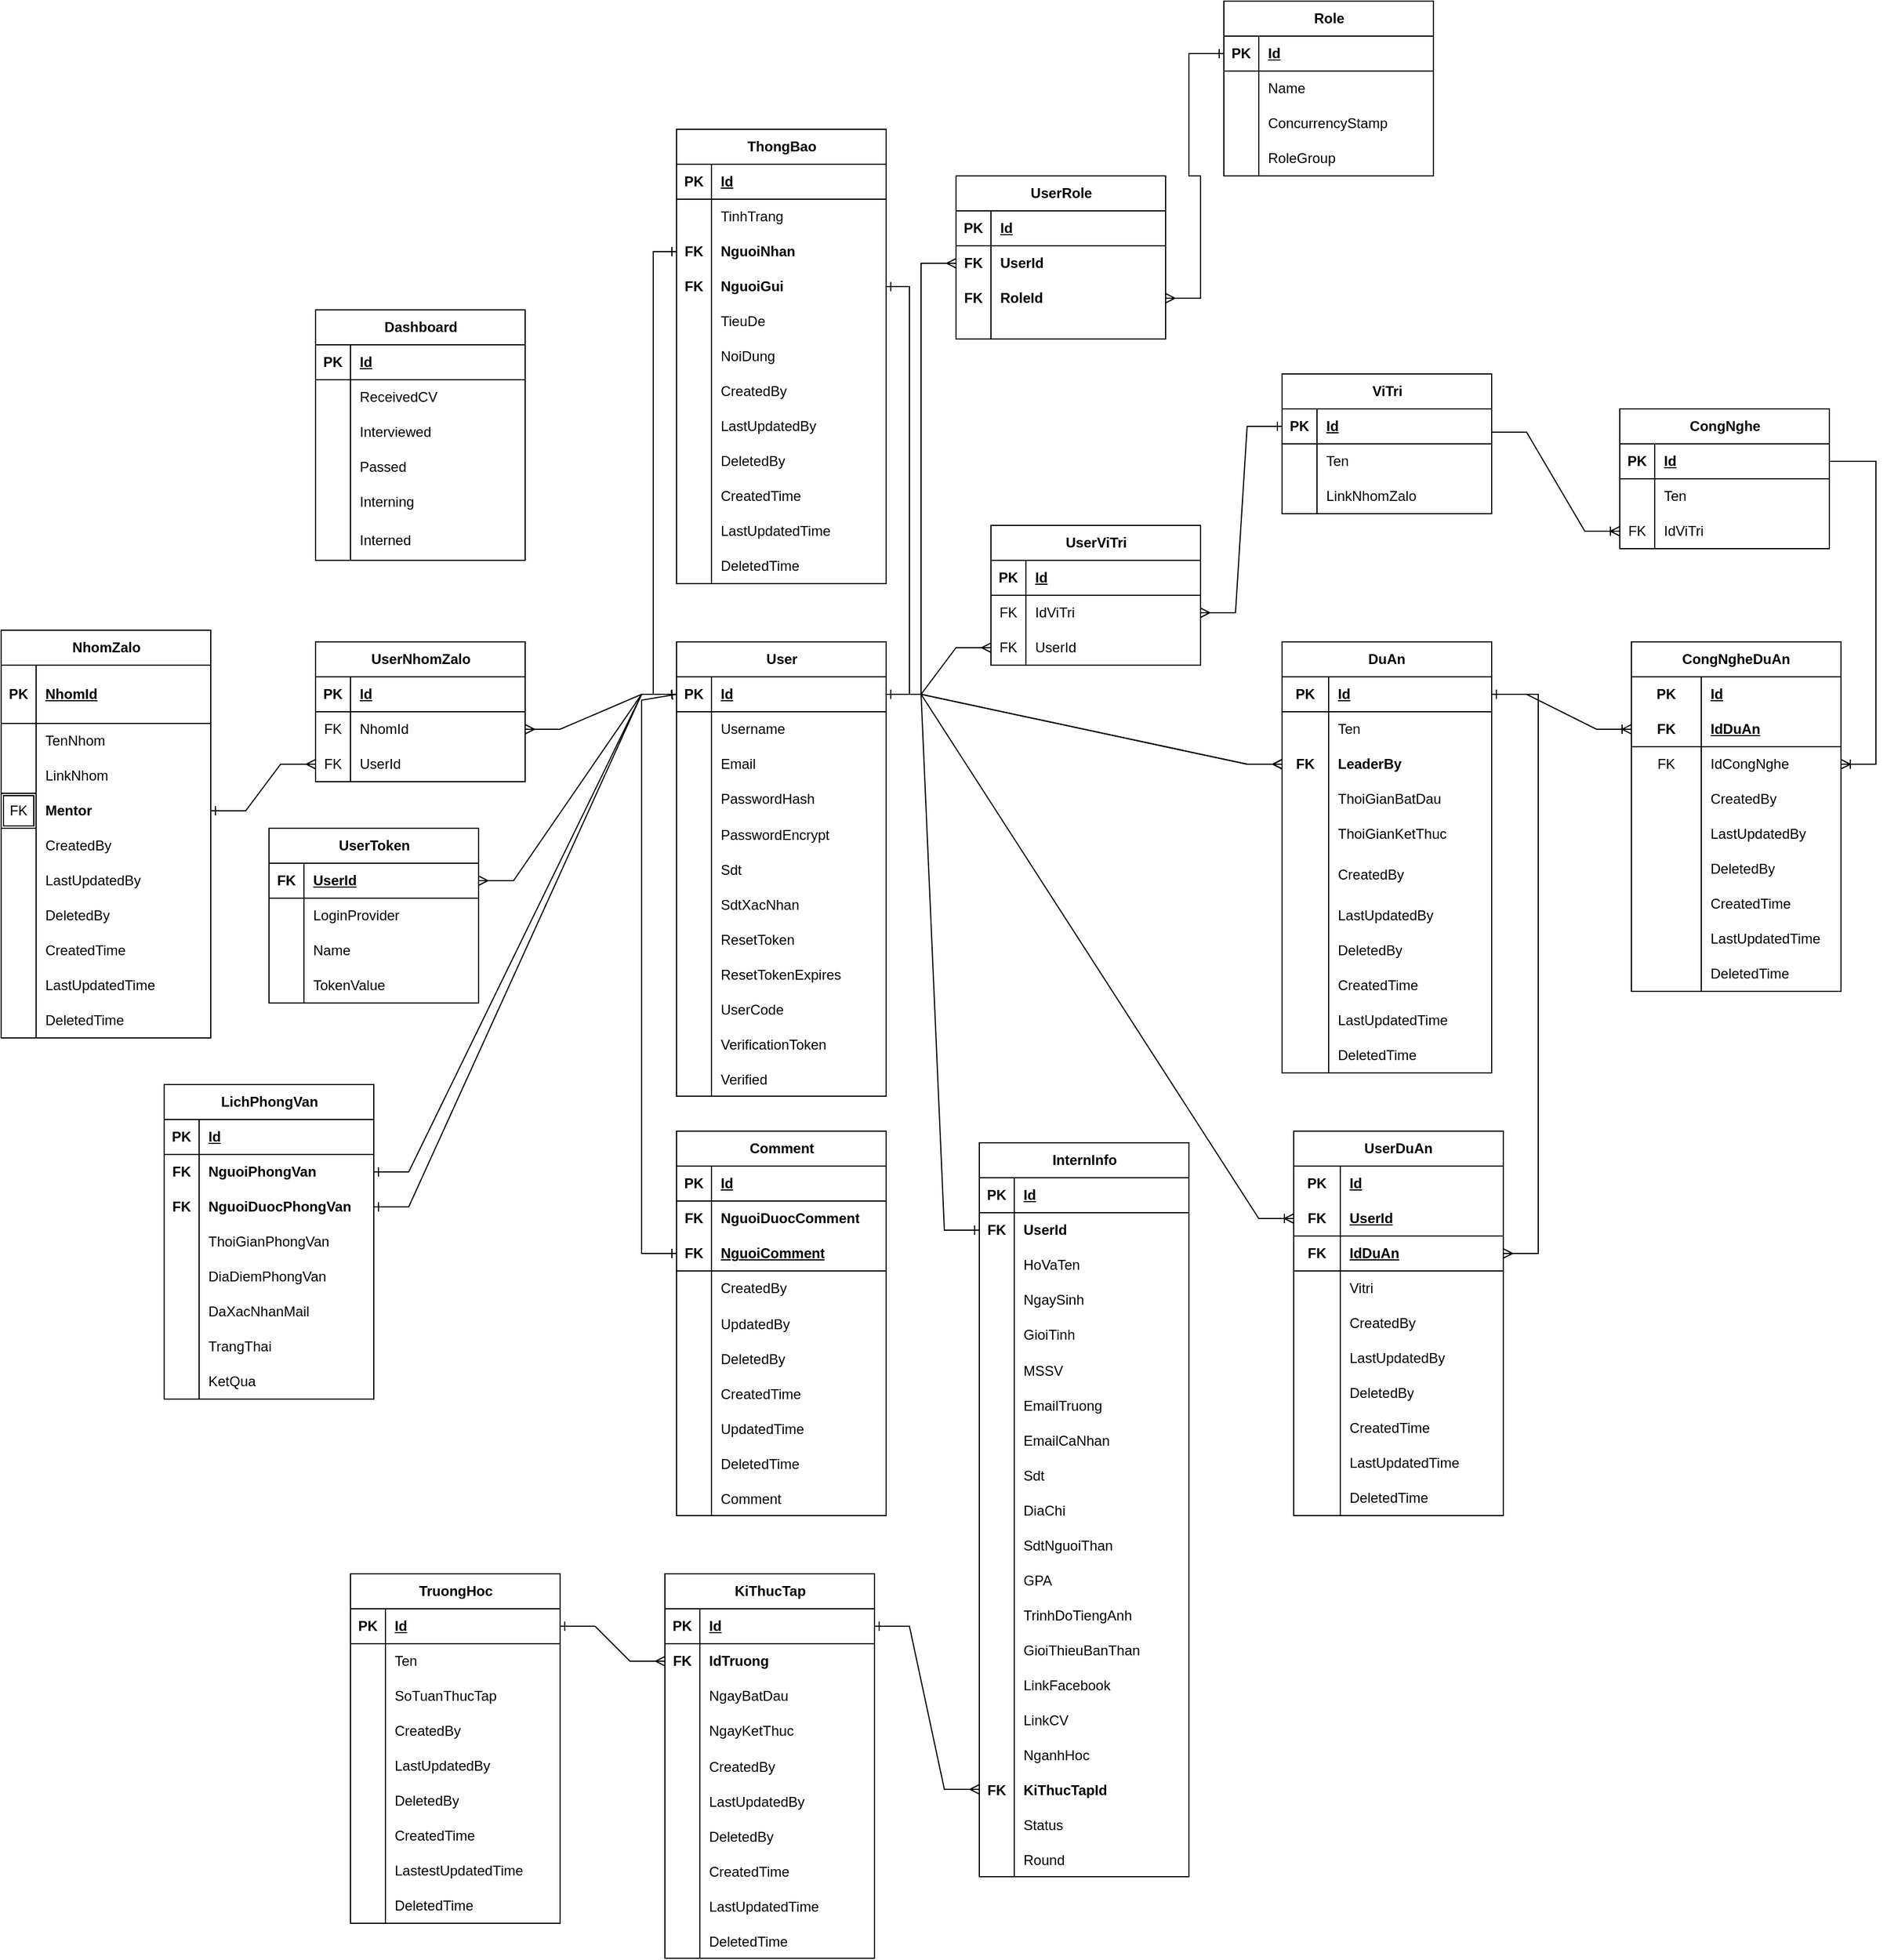 <mxfile version="22.1.18" type="google">
  <diagram name="Page-1" id="CeexX_uI_DVXyJIg6mpi">
    <mxGraphModel grid="1" page="1" gridSize="10" guides="1" tooltips="1" connect="1" arrows="1" fold="1" pageScale="1" pageWidth="3300" pageHeight="4681" math="0" shadow="0">
      <root>
        <mxCell id="0" />
        <mxCell id="1" parent="0" />
        <mxCell id="mkXR5VT27D8a1N91io0I-5" value="User" style="shape=table;startSize=30;container=1;collapsible=1;childLayout=tableLayout;fixedRows=1;rowLines=0;fontStyle=1;align=center;resizeLast=1;html=1;" vertex="1" parent="1">
          <mxGeometry x="-300" y="40" width="180" height="390" as="geometry" />
        </mxCell>
        <mxCell id="mkXR5VT27D8a1N91io0I-6" value="" style="shape=tableRow;horizontal=0;startSize=0;swimlaneHead=0;swimlaneBody=0;fillColor=none;collapsible=0;dropTarget=0;points=[[0,0.5],[1,0.5]];portConstraint=eastwest;top=0;left=0;right=0;bottom=1;" vertex="1" parent="mkXR5VT27D8a1N91io0I-5">
          <mxGeometry y="30" width="180" height="30" as="geometry" />
        </mxCell>
        <mxCell id="mkXR5VT27D8a1N91io0I-7" value="PK" style="shape=partialRectangle;connectable=0;fillColor=none;top=0;left=0;bottom=0;right=0;fontStyle=1;overflow=hidden;whiteSpace=wrap;html=1;" vertex="1" parent="mkXR5VT27D8a1N91io0I-6">
          <mxGeometry width="30" height="30" as="geometry">
            <mxRectangle width="30" height="30" as="alternateBounds" />
          </mxGeometry>
        </mxCell>
        <mxCell id="mkXR5VT27D8a1N91io0I-8" value="Id" style="shape=partialRectangle;connectable=0;fillColor=none;top=0;left=0;bottom=0;right=0;align=left;spacingLeft=6;fontStyle=5;overflow=hidden;whiteSpace=wrap;html=1;" vertex="1" parent="mkXR5VT27D8a1N91io0I-6">
          <mxGeometry x="30" width="150" height="30" as="geometry">
            <mxRectangle width="150" height="30" as="alternateBounds" />
          </mxGeometry>
        </mxCell>
        <mxCell id="mkXR5VT27D8a1N91io0I-9" value="" style="shape=tableRow;horizontal=0;startSize=0;swimlaneHead=0;swimlaneBody=0;fillColor=none;collapsible=0;dropTarget=0;points=[[0,0.5],[1,0.5]];portConstraint=eastwest;top=0;left=0;right=0;bottom=0;" vertex="1" parent="mkXR5VT27D8a1N91io0I-5">
          <mxGeometry y="60" width="180" height="30" as="geometry" />
        </mxCell>
        <mxCell id="mkXR5VT27D8a1N91io0I-10" value="" style="shape=partialRectangle;connectable=0;fillColor=none;top=0;left=0;bottom=0;right=0;editable=1;overflow=hidden;whiteSpace=wrap;html=1;" vertex="1" parent="mkXR5VT27D8a1N91io0I-9">
          <mxGeometry width="30" height="30" as="geometry">
            <mxRectangle width="30" height="30" as="alternateBounds" />
          </mxGeometry>
        </mxCell>
        <mxCell id="mkXR5VT27D8a1N91io0I-11" value="Username&lt;br&gt;" style="shape=partialRectangle;connectable=0;fillColor=none;top=0;left=0;bottom=0;right=0;align=left;spacingLeft=6;overflow=hidden;whiteSpace=wrap;html=1;" vertex="1" parent="mkXR5VT27D8a1N91io0I-9">
          <mxGeometry x="30" width="150" height="30" as="geometry">
            <mxRectangle width="150" height="30" as="alternateBounds" />
          </mxGeometry>
        </mxCell>
        <mxCell id="mkXR5VT27D8a1N91io0I-12" value="" style="shape=tableRow;horizontal=0;startSize=0;swimlaneHead=0;swimlaneBody=0;fillColor=none;collapsible=0;dropTarget=0;points=[[0,0.5],[1,0.5]];portConstraint=eastwest;top=0;left=0;right=0;bottom=0;" vertex="1" parent="mkXR5VT27D8a1N91io0I-5">
          <mxGeometry y="90" width="180" height="30" as="geometry" />
        </mxCell>
        <mxCell id="mkXR5VT27D8a1N91io0I-13" value="" style="shape=partialRectangle;connectable=0;fillColor=none;top=0;left=0;bottom=0;right=0;editable=1;overflow=hidden;whiteSpace=wrap;html=1;" vertex="1" parent="mkXR5VT27D8a1N91io0I-12">
          <mxGeometry width="30" height="30" as="geometry">
            <mxRectangle width="30" height="30" as="alternateBounds" />
          </mxGeometry>
        </mxCell>
        <mxCell id="mkXR5VT27D8a1N91io0I-14" value="Email" style="shape=partialRectangle;connectable=0;fillColor=none;top=0;left=0;bottom=0;right=0;align=left;spacingLeft=6;overflow=hidden;whiteSpace=wrap;html=1;" vertex="1" parent="mkXR5VT27D8a1N91io0I-12">
          <mxGeometry x="30" width="150" height="30" as="geometry">
            <mxRectangle width="150" height="30" as="alternateBounds" />
          </mxGeometry>
        </mxCell>
        <mxCell id="mkXR5VT27D8a1N91io0I-15" value="" style="shape=tableRow;horizontal=0;startSize=0;swimlaneHead=0;swimlaneBody=0;fillColor=none;collapsible=0;dropTarget=0;points=[[0,0.5],[1,0.5]];portConstraint=eastwest;top=0;left=0;right=0;bottom=0;" vertex="1" parent="mkXR5VT27D8a1N91io0I-5">
          <mxGeometry y="120" width="180" height="30" as="geometry" />
        </mxCell>
        <mxCell id="mkXR5VT27D8a1N91io0I-16" value="" style="shape=partialRectangle;connectable=0;fillColor=none;top=0;left=0;bottom=0;right=0;editable=1;overflow=hidden;whiteSpace=wrap;html=1;" vertex="1" parent="mkXR5VT27D8a1N91io0I-15">
          <mxGeometry width="30" height="30" as="geometry">
            <mxRectangle width="30" height="30" as="alternateBounds" />
          </mxGeometry>
        </mxCell>
        <mxCell id="mkXR5VT27D8a1N91io0I-17" value="PasswordHash" style="shape=partialRectangle;connectable=0;fillColor=none;top=0;left=0;bottom=0;right=0;align=left;spacingLeft=6;overflow=hidden;whiteSpace=wrap;html=1;" vertex="1" parent="mkXR5VT27D8a1N91io0I-15">
          <mxGeometry x="30" width="150" height="30" as="geometry">
            <mxRectangle width="150" height="30" as="alternateBounds" />
          </mxGeometry>
        </mxCell>
        <mxCell id="mkXR5VT27D8a1N91io0I-19" value="" style="shape=tableRow;horizontal=0;startSize=0;swimlaneHead=0;swimlaneBody=0;fillColor=none;collapsible=0;dropTarget=0;points=[[0,0.5],[1,0.5]];portConstraint=eastwest;top=0;left=0;right=0;bottom=0;" vertex="1" parent="mkXR5VT27D8a1N91io0I-5">
          <mxGeometry y="150" width="180" height="30" as="geometry" />
        </mxCell>
        <mxCell id="mkXR5VT27D8a1N91io0I-20" value="" style="shape=partialRectangle;connectable=0;fillColor=none;top=0;left=0;bottom=0;right=0;editable=1;overflow=hidden;" vertex="1" parent="mkXR5VT27D8a1N91io0I-19">
          <mxGeometry width="30" height="30" as="geometry">
            <mxRectangle width="30" height="30" as="alternateBounds" />
          </mxGeometry>
        </mxCell>
        <mxCell id="mkXR5VT27D8a1N91io0I-21" value="PasswordEncrypt" style="shape=partialRectangle;connectable=0;fillColor=none;top=0;left=0;bottom=0;right=0;align=left;spacingLeft=6;overflow=hidden;" vertex="1" parent="mkXR5VT27D8a1N91io0I-19">
          <mxGeometry x="30" width="150" height="30" as="geometry">
            <mxRectangle width="150" height="30" as="alternateBounds" />
          </mxGeometry>
        </mxCell>
        <mxCell id="mkXR5VT27D8a1N91io0I-48" value="" style="shape=tableRow;horizontal=0;startSize=0;swimlaneHead=0;swimlaneBody=0;fillColor=none;collapsible=0;dropTarget=0;points=[[0,0.5],[1,0.5]];portConstraint=eastwest;top=0;left=0;right=0;bottom=0;" vertex="1" parent="mkXR5VT27D8a1N91io0I-5">
          <mxGeometry y="180" width="180" height="30" as="geometry" />
        </mxCell>
        <mxCell id="mkXR5VT27D8a1N91io0I-49" value="" style="shape=partialRectangle;connectable=0;fillColor=none;top=0;left=0;bottom=0;right=0;editable=1;overflow=hidden;" vertex="1" parent="mkXR5VT27D8a1N91io0I-48">
          <mxGeometry width="30" height="30" as="geometry">
            <mxRectangle width="30" height="30" as="alternateBounds" />
          </mxGeometry>
        </mxCell>
        <mxCell id="mkXR5VT27D8a1N91io0I-50" value="Sdt" style="shape=partialRectangle;connectable=0;fillColor=none;top=0;left=0;bottom=0;right=0;align=left;spacingLeft=6;overflow=hidden;" vertex="1" parent="mkXR5VT27D8a1N91io0I-48">
          <mxGeometry x="30" width="150" height="30" as="geometry">
            <mxRectangle width="150" height="30" as="alternateBounds" />
          </mxGeometry>
        </mxCell>
        <mxCell id="mkXR5VT27D8a1N91io0I-51" value="" style="shape=tableRow;horizontal=0;startSize=0;swimlaneHead=0;swimlaneBody=0;fillColor=none;collapsible=0;dropTarget=0;points=[[0,0.5],[1,0.5]];portConstraint=eastwest;top=0;left=0;right=0;bottom=0;" vertex="1" parent="mkXR5VT27D8a1N91io0I-5">
          <mxGeometry y="210" width="180" height="30" as="geometry" />
        </mxCell>
        <mxCell id="mkXR5VT27D8a1N91io0I-52" value="" style="shape=partialRectangle;connectable=0;fillColor=none;top=0;left=0;bottom=0;right=0;editable=1;overflow=hidden;" vertex="1" parent="mkXR5VT27D8a1N91io0I-51">
          <mxGeometry width="30" height="30" as="geometry">
            <mxRectangle width="30" height="30" as="alternateBounds" />
          </mxGeometry>
        </mxCell>
        <mxCell id="mkXR5VT27D8a1N91io0I-53" value="SdtXacNhan" style="shape=partialRectangle;connectable=0;fillColor=none;top=0;left=0;bottom=0;right=0;align=left;spacingLeft=6;overflow=hidden;" vertex="1" parent="mkXR5VT27D8a1N91io0I-51">
          <mxGeometry x="30" width="150" height="30" as="geometry">
            <mxRectangle width="150" height="30" as="alternateBounds" />
          </mxGeometry>
        </mxCell>
        <mxCell id="mkXR5VT27D8a1N91io0I-54" value="" style="shape=tableRow;horizontal=0;startSize=0;swimlaneHead=0;swimlaneBody=0;fillColor=none;collapsible=0;dropTarget=0;points=[[0,0.5],[1,0.5]];portConstraint=eastwest;top=0;left=0;right=0;bottom=0;" vertex="1" parent="mkXR5VT27D8a1N91io0I-5">
          <mxGeometry y="240" width="180" height="30" as="geometry" />
        </mxCell>
        <mxCell id="mkXR5VT27D8a1N91io0I-55" value="" style="shape=partialRectangle;connectable=0;fillColor=none;top=0;left=0;bottom=0;right=0;editable=1;overflow=hidden;" vertex="1" parent="mkXR5VT27D8a1N91io0I-54">
          <mxGeometry width="30" height="30" as="geometry">
            <mxRectangle width="30" height="30" as="alternateBounds" />
          </mxGeometry>
        </mxCell>
        <mxCell id="mkXR5VT27D8a1N91io0I-56" value="ResetToken" style="shape=partialRectangle;connectable=0;fillColor=none;top=0;left=0;bottom=0;right=0;align=left;spacingLeft=6;overflow=hidden;" vertex="1" parent="mkXR5VT27D8a1N91io0I-54">
          <mxGeometry x="30" width="150" height="30" as="geometry">
            <mxRectangle width="150" height="30" as="alternateBounds" />
          </mxGeometry>
        </mxCell>
        <mxCell id="mkXR5VT27D8a1N91io0I-57" value="" style="shape=tableRow;horizontal=0;startSize=0;swimlaneHead=0;swimlaneBody=0;fillColor=none;collapsible=0;dropTarget=0;points=[[0,0.5],[1,0.5]];portConstraint=eastwest;top=0;left=0;right=0;bottom=0;" vertex="1" parent="mkXR5VT27D8a1N91io0I-5">
          <mxGeometry y="270" width="180" height="30" as="geometry" />
        </mxCell>
        <mxCell id="mkXR5VT27D8a1N91io0I-58" value="" style="shape=partialRectangle;connectable=0;fillColor=none;top=0;left=0;bottom=0;right=0;editable=1;overflow=hidden;" vertex="1" parent="mkXR5VT27D8a1N91io0I-57">
          <mxGeometry width="30" height="30" as="geometry">
            <mxRectangle width="30" height="30" as="alternateBounds" />
          </mxGeometry>
        </mxCell>
        <mxCell id="mkXR5VT27D8a1N91io0I-59" value="ResetTokenExpires" style="shape=partialRectangle;connectable=0;fillColor=none;top=0;left=0;bottom=0;right=0;align=left;spacingLeft=6;overflow=hidden;" vertex="1" parent="mkXR5VT27D8a1N91io0I-57">
          <mxGeometry x="30" width="150" height="30" as="geometry">
            <mxRectangle width="150" height="30" as="alternateBounds" />
          </mxGeometry>
        </mxCell>
        <mxCell id="mkXR5VT27D8a1N91io0I-63" value="" style="shape=tableRow;horizontal=0;startSize=0;swimlaneHead=0;swimlaneBody=0;fillColor=none;collapsible=0;dropTarget=0;points=[[0,0.5],[1,0.5]];portConstraint=eastwest;top=0;left=0;right=0;bottom=0;" vertex="1" parent="mkXR5VT27D8a1N91io0I-5">
          <mxGeometry y="300" width="180" height="30" as="geometry" />
        </mxCell>
        <mxCell id="mkXR5VT27D8a1N91io0I-64" value="" style="shape=partialRectangle;connectable=0;fillColor=none;top=0;left=0;bottom=0;right=0;editable=1;overflow=hidden;" vertex="1" parent="mkXR5VT27D8a1N91io0I-63">
          <mxGeometry width="30" height="30" as="geometry">
            <mxRectangle width="30" height="30" as="alternateBounds" />
          </mxGeometry>
        </mxCell>
        <mxCell id="mkXR5VT27D8a1N91io0I-65" value="UserCode" style="shape=partialRectangle;connectable=0;fillColor=none;top=0;left=0;bottom=0;right=0;align=left;spacingLeft=6;overflow=hidden;" vertex="1" parent="mkXR5VT27D8a1N91io0I-63">
          <mxGeometry x="30" width="150" height="30" as="geometry">
            <mxRectangle width="150" height="30" as="alternateBounds" />
          </mxGeometry>
        </mxCell>
        <mxCell id="mkXR5VT27D8a1N91io0I-60" value="" style="shape=tableRow;horizontal=0;startSize=0;swimlaneHead=0;swimlaneBody=0;fillColor=none;collapsible=0;dropTarget=0;points=[[0,0.5],[1,0.5]];portConstraint=eastwest;top=0;left=0;right=0;bottom=0;" vertex="1" parent="mkXR5VT27D8a1N91io0I-5">
          <mxGeometry y="330" width="180" height="30" as="geometry" />
        </mxCell>
        <mxCell id="mkXR5VT27D8a1N91io0I-61" value="" style="shape=partialRectangle;connectable=0;fillColor=none;top=0;left=0;bottom=0;right=0;editable=1;overflow=hidden;" vertex="1" parent="mkXR5VT27D8a1N91io0I-60">
          <mxGeometry width="30" height="30" as="geometry">
            <mxRectangle width="30" height="30" as="alternateBounds" />
          </mxGeometry>
        </mxCell>
        <mxCell id="mkXR5VT27D8a1N91io0I-62" value="VerificationToken" style="shape=partialRectangle;connectable=0;fillColor=none;top=0;left=0;bottom=0;right=0;align=left;spacingLeft=6;overflow=hidden;" vertex="1" parent="mkXR5VT27D8a1N91io0I-60">
          <mxGeometry x="30" width="150" height="30" as="geometry">
            <mxRectangle width="150" height="30" as="alternateBounds" />
          </mxGeometry>
        </mxCell>
        <mxCell id="mkXR5VT27D8a1N91io0I-66" value="" style="shape=tableRow;horizontal=0;startSize=0;swimlaneHead=0;swimlaneBody=0;fillColor=none;collapsible=0;dropTarget=0;points=[[0,0.5],[1,0.5]];portConstraint=eastwest;top=0;left=0;right=0;bottom=0;" vertex="1" parent="mkXR5VT27D8a1N91io0I-5">
          <mxGeometry y="360" width="180" height="30" as="geometry" />
        </mxCell>
        <mxCell id="mkXR5VT27D8a1N91io0I-67" value="" style="shape=partialRectangle;connectable=0;fillColor=none;top=0;left=0;bottom=0;right=0;editable=1;overflow=hidden;" vertex="1" parent="mkXR5VT27D8a1N91io0I-66">
          <mxGeometry width="30" height="30" as="geometry">
            <mxRectangle width="30" height="30" as="alternateBounds" />
          </mxGeometry>
        </mxCell>
        <mxCell id="mkXR5VT27D8a1N91io0I-68" value="Verified" style="shape=partialRectangle;connectable=0;fillColor=none;top=0;left=0;bottom=0;right=0;align=left;spacingLeft=6;overflow=hidden;" vertex="1" parent="mkXR5VT27D8a1N91io0I-66">
          <mxGeometry x="30" width="150" height="30" as="geometry">
            <mxRectangle width="150" height="30" as="alternateBounds" />
          </mxGeometry>
        </mxCell>
        <mxCell id="mkXR5VT27D8a1N91io0I-22" value="Role" style="shape=table;startSize=30;container=1;collapsible=1;childLayout=tableLayout;fixedRows=1;rowLines=0;fontStyle=1;align=center;resizeLast=1;html=1;" vertex="1" parent="1">
          <mxGeometry x="170" y="-510" width="180" height="150" as="geometry" />
        </mxCell>
        <mxCell id="mkXR5VT27D8a1N91io0I-23" value="" style="shape=tableRow;horizontal=0;startSize=0;swimlaneHead=0;swimlaneBody=0;fillColor=none;collapsible=0;dropTarget=0;points=[[0,0.5],[1,0.5]];portConstraint=eastwest;top=0;left=0;right=0;bottom=1;" vertex="1" parent="mkXR5VT27D8a1N91io0I-22">
          <mxGeometry y="30" width="180" height="30" as="geometry" />
        </mxCell>
        <mxCell id="mkXR5VT27D8a1N91io0I-24" value="PK" style="shape=partialRectangle;connectable=0;fillColor=none;top=0;left=0;bottom=0;right=0;fontStyle=1;overflow=hidden;whiteSpace=wrap;html=1;" vertex="1" parent="mkXR5VT27D8a1N91io0I-23">
          <mxGeometry width="30" height="30" as="geometry">
            <mxRectangle width="30" height="30" as="alternateBounds" />
          </mxGeometry>
        </mxCell>
        <mxCell id="mkXR5VT27D8a1N91io0I-25" value="Id" style="shape=partialRectangle;connectable=0;fillColor=none;top=0;left=0;bottom=0;right=0;align=left;spacingLeft=6;fontStyle=5;overflow=hidden;whiteSpace=wrap;html=1;" vertex="1" parent="mkXR5VT27D8a1N91io0I-23">
          <mxGeometry x="30" width="150" height="30" as="geometry">
            <mxRectangle width="150" height="30" as="alternateBounds" />
          </mxGeometry>
        </mxCell>
        <mxCell id="mkXR5VT27D8a1N91io0I-26" value="" style="shape=tableRow;horizontal=0;startSize=0;swimlaneHead=0;swimlaneBody=0;fillColor=none;collapsible=0;dropTarget=0;points=[[0,0.5],[1,0.5]];portConstraint=eastwest;top=0;left=0;right=0;bottom=0;" vertex="1" parent="mkXR5VT27D8a1N91io0I-22">
          <mxGeometry y="60" width="180" height="30" as="geometry" />
        </mxCell>
        <mxCell id="mkXR5VT27D8a1N91io0I-27" value="" style="shape=partialRectangle;connectable=0;fillColor=none;top=0;left=0;bottom=0;right=0;editable=1;overflow=hidden;whiteSpace=wrap;html=1;" vertex="1" parent="mkXR5VT27D8a1N91io0I-26">
          <mxGeometry width="30" height="30" as="geometry">
            <mxRectangle width="30" height="30" as="alternateBounds" />
          </mxGeometry>
        </mxCell>
        <mxCell id="mkXR5VT27D8a1N91io0I-28" value="Name" style="shape=partialRectangle;connectable=0;fillColor=none;top=0;left=0;bottom=0;right=0;align=left;spacingLeft=6;overflow=hidden;whiteSpace=wrap;html=1;" vertex="1" parent="mkXR5VT27D8a1N91io0I-26">
          <mxGeometry x="30" width="150" height="30" as="geometry">
            <mxRectangle width="150" height="30" as="alternateBounds" />
          </mxGeometry>
        </mxCell>
        <mxCell id="mkXR5VT27D8a1N91io0I-29" value="" style="shape=tableRow;horizontal=0;startSize=0;swimlaneHead=0;swimlaneBody=0;fillColor=none;collapsible=0;dropTarget=0;points=[[0,0.5],[1,0.5]];portConstraint=eastwest;top=0;left=0;right=0;bottom=0;" vertex="1" parent="mkXR5VT27D8a1N91io0I-22">
          <mxGeometry y="90" width="180" height="30" as="geometry" />
        </mxCell>
        <mxCell id="mkXR5VT27D8a1N91io0I-30" value="" style="shape=partialRectangle;connectable=0;fillColor=none;top=0;left=0;bottom=0;right=0;editable=1;overflow=hidden;whiteSpace=wrap;html=1;" vertex="1" parent="mkXR5VT27D8a1N91io0I-29">
          <mxGeometry width="30" height="30" as="geometry">
            <mxRectangle width="30" height="30" as="alternateBounds" />
          </mxGeometry>
        </mxCell>
        <mxCell id="mkXR5VT27D8a1N91io0I-31" value="ConcurrencyStamp&lt;span id=&quot;docs-internal-guid-5f2b7973-7fff-d754-92c1-724f2395a029&quot;&gt;&lt;/span&gt;&lt;span id=&quot;docs-internal-guid-5f2b7973-7fff-d754-92c1-724f2395a029&quot;&gt;&lt;/span&gt;" style="shape=partialRectangle;connectable=0;fillColor=none;top=0;left=0;bottom=0;right=0;align=left;spacingLeft=6;overflow=hidden;whiteSpace=wrap;html=1;" vertex="1" parent="mkXR5VT27D8a1N91io0I-29">
          <mxGeometry x="30" width="150" height="30" as="geometry">
            <mxRectangle width="150" height="30" as="alternateBounds" />
          </mxGeometry>
        </mxCell>
        <mxCell id="mkXR5VT27D8a1N91io0I-32" value="" style="shape=tableRow;horizontal=0;startSize=0;swimlaneHead=0;swimlaneBody=0;fillColor=none;collapsible=0;dropTarget=0;points=[[0,0.5],[1,0.5]];portConstraint=eastwest;top=0;left=0;right=0;bottom=0;" vertex="1" parent="mkXR5VT27D8a1N91io0I-22">
          <mxGeometry y="120" width="180" height="30" as="geometry" />
        </mxCell>
        <mxCell id="mkXR5VT27D8a1N91io0I-33" value="" style="shape=partialRectangle;connectable=0;fillColor=none;top=0;left=0;bottom=0;right=0;editable=1;overflow=hidden;whiteSpace=wrap;html=1;" vertex="1" parent="mkXR5VT27D8a1N91io0I-32">
          <mxGeometry width="30" height="30" as="geometry">
            <mxRectangle width="30" height="30" as="alternateBounds" />
          </mxGeometry>
        </mxCell>
        <mxCell id="mkXR5VT27D8a1N91io0I-34" value="RoleGroup&lt;span id=&quot;docs-internal-guid-4f65f0ac-7fff-0abe-1ae8-b42c02e9ff91&quot;&gt;&lt;/span&gt;" style="shape=partialRectangle;connectable=0;fillColor=none;top=0;left=0;bottom=0;right=0;align=left;spacingLeft=6;overflow=hidden;whiteSpace=wrap;html=1;" vertex="1" parent="mkXR5VT27D8a1N91io0I-32">
          <mxGeometry x="30" width="150" height="30" as="geometry">
            <mxRectangle width="150" height="30" as="alternateBounds" />
          </mxGeometry>
        </mxCell>
        <mxCell id="mkXR5VT27D8a1N91io0I-35" value="KiThucTap" style="shape=table;startSize=30;container=1;collapsible=1;childLayout=tableLayout;fixedRows=1;rowLines=0;fontStyle=1;align=center;resizeLast=1;html=1;" vertex="1" parent="1">
          <mxGeometry x="-310" y="840" width="180" height="330" as="geometry" />
        </mxCell>
        <mxCell id="mkXR5VT27D8a1N91io0I-36" value="" style="shape=tableRow;horizontal=0;startSize=0;swimlaneHead=0;swimlaneBody=0;fillColor=none;collapsible=0;dropTarget=0;points=[[0,0.5],[1,0.5]];portConstraint=eastwest;top=0;left=0;right=0;bottom=1;" vertex="1" parent="mkXR5VT27D8a1N91io0I-35">
          <mxGeometry y="30" width="180" height="30" as="geometry" />
        </mxCell>
        <mxCell id="mkXR5VT27D8a1N91io0I-37" value="PK" style="shape=partialRectangle;connectable=0;fillColor=none;top=0;left=0;bottom=0;right=0;fontStyle=1;overflow=hidden;whiteSpace=wrap;html=1;" vertex="1" parent="mkXR5VT27D8a1N91io0I-36">
          <mxGeometry width="30" height="30" as="geometry">
            <mxRectangle width="30" height="30" as="alternateBounds" />
          </mxGeometry>
        </mxCell>
        <mxCell id="mkXR5VT27D8a1N91io0I-38" value="Id" style="shape=partialRectangle;connectable=0;fillColor=none;top=0;left=0;bottom=0;right=0;align=left;spacingLeft=6;fontStyle=5;overflow=hidden;whiteSpace=wrap;html=1;" vertex="1" parent="mkXR5VT27D8a1N91io0I-36">
          <mxGeometry x="30" width="150" height="30" as="geometry">
            <mxRectangle width="150" height="30" as="alternateBounds" />
          </mxGeometry>
        </mxCell>
        <mxCell id="mkXR5VT27D8a1N91io0I-39" value="" style="shape=tableRow;horizontal=0;startSize=0;swimlaneHead=0;swimlaneBody=0;fillColor=none;collapsible=0;dropTarget=0;points=[[0,0.5],[1,0.5]];portConstraint=eastwest;top=0;left=0;right=0;bottom=0;" vertex="1" parent="mkXR5VT27D8a1N91io0I-35">
          <mxGeometry y="60" width="180" height="30" as="geometry" />
        </mxCell>
        <mxCell id="mkXR5VT27D8a1N91io0I-40" value="&lt;b&gt;FK&lt;/b&gt;" style="shape=partialRectangle;connectable=0;fillColor=none;top=0;left=0;bottom=0;right=0;editable=1;overflow=hidden;whiteSpace=wrap;html=1;" vertex="1" parent="mkXR5VT27D8a1N91io0I-39">
          <mxGeometry width="30" height="30" as="geometry">
            <mxRectangle width="30" height="30" as="alternateBounds" />
          </mxGeometry>
        </mxCell>
        <mxCell id="mkXR5VT27D8a1N91io0I-41" value="&lt;b&gt;IdTruong&lt;/b&gt;" style="shape=partialRectangle;connectable=0;fillColor=none;top=0;left=0;bottom=0;right=0;align=left;spacingLeft=6;overflow=hidden;whiteSpace=wrap;html=1;" vertex="1" parent="mkXR5VT27D8a1N91io0I-39">
          <mxGeometry x="30" width="150" height="30" as="geometry">
            <mxRectangle width="150" height="30" as="alternateBounds" />
          </mxGeometry>
        </mxCell>
        <mxCell id="mkXR5VT27D8a1N91io0I-42" value="" style="shape=tableRow;horizontal=0;startSize=0;swimlaneHead=0;swimlaneBody=0;fillColor=none;collapsible=0;dropTarget=0;points=[[0,0.5],[1,0.5]];portConstraint=eastwest;top=0;left=0;right=0;bottom=0;" vertex="1" parent="mkXR5VT27D8a1N91io0I-35">
          <mxGeometry y="90" width="180" height="30" as="geometry" />
        </mxCell>
        <mxCell id="mkXR5VT27D8a1N91io0I-43" value="" style="shape=partialRectangle;connectable=0;fillColor=none;top=0;left=0;bottom=0;right=0;editable=1;overflow=hidden;whiteSpace=wrap;html=1;" vertex="1" parent="mkXR5VT27D8a1N91io0I-42">
          <mxGeometry width="30" height="30" as="geometry">
            <mxRectangle width="30" height="30" as="alternateBounds" />
          </mxGeometry>
        </mxCell>
        <mxCell id="mkXR5VT27D8a1N91io0I-44" value="NgayBatDau" style="shape=partialRectangle;connectable=0;fillColor=none;top=0;left=0;bottom=0;right=0;align=left;spacingLeft=6;overflow=hidden;whiteSpace=wrap;html=1;" vertex="1" parent="mkXR5VT27D8a1N91io0I-42">
          <mxGeometry x="30" width="150" height="30" as="geometry">
            <mxRectangle width="150" height="30" as="alternateBounds" />
          </mxGeometry>
        </mxCell>
        <mxCell id="mkXR5VT27D8a1N91io0I-45" value="" style="shape=tableRow;horizontal=0;startSize=0;swimlaneHead=0;swimlaneBody=0;fillColor=none;collapsible=0;dropTarget=0;points=[[0,0.5],[1,0.5]];portConstraint=eastwest;top=0;left=0;right=0;bottom=0;" vertex="1" parent="mkXR5VT27D8a1N91io0I-35">
          <mxGeometry y="120" width="180" height="30" as="geometry" />
        </mxCell>
        <mxCell id="mkXR5VT27D8a1N91io0I-46" value="" style="shape=partialRectangle;connectable=0;fillColor=none;top=0;left=0;bottom=0;right=0;editable=1;overflow=hidden;whiteSpace=wrap;html=1;" vertex="1" parent="mkXR5VT27D8a1N91io0I-45">
          <mxGeometry width="30" height="30" as="geometry">
            <mxRectangle width="30" height="30" as="alternateBounds" />
          </mxGeometry>
        </mxCell>
        <mxCell id="mkXR5VT27D8a1N91io0I-47" value="NgayKetThuc" style="shape=partialRectangle;connectable=0;fillColor=none;top=0;left=0;bottom=0;right=0;align=left;spacingLeft=6;overflow=hidden;whiteSpace=wrap;html=1;" vertex="1" parent="mkXR5VT27D8a1N91io0I-45">
          <mxGeometry x="30" width="150" height="30" as="geometry">
            <mxRectangle width="150" height="30" as="alternateBounds" />
          </mxGeometry>
        </mxCell>
        <mxCell id="mkXR5VT27D8a1N91io0I-75" value="" style="shape=tableRow;horizontal=0;startSize=0;swimlaneHead=0;swimlaneBody=0;fillColor=none;collapsible=0;dropTarget=0;points=[[0,0.5],[1,0.5]];portConstraint=eastwest;top=0;left=0;right=0;bottom=0;" vertex="1" parent="mkXR5VT27D8a1N91io0I-35">
          <mxGeometry y="150" width="180" height="30" as="geometry" />
        </mxCell>
        <mxCell id="mkXR5VT27D8a1N91io0I-76" value="" style="shape=partialRectangle;connectable=0;fillColor=none;top=0;left=0;bottom=0;right=0;editable=1;overflow=hidden;" vertex="1" parent="mkXR5VT27D8a1N91io0I-75">
          <mxGeometry width="30" height="30" as="geometry">
            <mxRectangle width="30" height="30" as="alternateBounds" />
          </mxGeometry>
        </mxCell>
        <mxCell id="mkXR5VT27D8a1N91io0I-77" value="CreatedBy" style="shape=partialRectangle;connectable=0;fillColor=none;top=0;left=0;bottom=0;right=0;align=left;spacingLeft=6;overflow=hidden;" vertex="1" parent="mkXR5VT27D8a1N91io0I-75">
          <mxGeometry x="30" width="150" height="30" as="geometry">
            <mxRectangle width="150" height="30" as="alternateBounds" />
          </mxGeometry>
        </mxCell>
        <mxCell id="mkXR5VT27D8a1N91io0I-78" value="" style="shape=tableRow;horizontal=0;startSize=0;swimlaneHead=0;swimlaneBody=0;fillColor=none;collapsible=0;dropTarget=0;points=[[0,0.5],[1,0.5]];portConstraint=eastwest;top=0;left=0;right=0;bottom=0;" vertex="1" parent="mkXR5VT27D8a1N91io0I-35">
          <mxGeometry y="180" width="180" height="30" as="geometry" />
        </mxCell>
        <mxCell id="mkXR5VT27D8a1N91io0I-79" value="" style="shape=partialRectangle;connectable=0;fillColor=none;top=0;left=0;bottom=0;right=0;editable=1;overflow=hidden;" vertex="1" parent="mkXR5VT27D8a1N91io0I-78">
          <mxGeometry width="30" height="30" as="geometry">
            <mxRectangle width="30" height="30" as="alternateBounds" />
          </mxGeometry>
        </mxCell>
        <mxCell id="mkXR5VT27D8a1N91io0I-80" value="LastUpdatedBy" style="shape=partialRectangle;connectable=0;fillColor=none;top=0;left=0;bottom=0;right=0;align=left;spacingLeft=6;overflow=hidden;" vertex="1" parent="mkXR5VT27D8a1N91io0I-78">
          <mxGeometry x="30" width="150" height="30" as="geometry">
            <mxRectangle width="150" height="30" as="alternateBounds" />
          </mxGeometry>
        </mxCell>
        <mxCell id="mkXR5VT27D8a1N91io0I-81" value="" style="shape=tableRow;horizontal=0;startSize=0;swimlaneHead=0;swimlaneBody=0;fillColor=none;collapsible=0;dropTarget=0;points=[[0,0.5],[1,0.5]];portConstraint=eastwest;top=0;left=0;right=0;bottom=0;" vertex="1" parent="mkXR5VT27D8a1N91io0I-35">
          <mxGeometry y="210" width="180" height="30" as="geometry" />
        </mxCell>
        <mxCell id="mkXR5VT27D8a1N91io0I-82" value="" style="shape=partialRectangle;connectable=0;fillColor=none;top=0;left=0;bottom=0;right=0;editable=1;overflow=hidden;" vertex="1" parent="mkXR5VT27D8a1N91io0I-81">
          <mxGeometry width="30" height="30" as="geometry">
            <mxRectangle width="30" height="30" as="alternateBounds" />
          </mxGeometry>
        </mxCell>
        <mxCell id="mkXR5VT27D8a1N91io0I-83" value="DeletedBy" style="shape=partialRectangle;connectable=0;fillColor=none;top=0;left=0;bottom=0;right=0;align=left;spacingLeft=6;overflow=hidden;" vertex="1" parent="mkXR5VT27D8a1N91io0I-81">
          <mxGeometry x="30" width="150" height="30" as="geometry">
            <mxRectangle width="150" height="30" as="alternateBounds" />
          </mxGeometry>
        </mxCell>
        <mxCell id="mkXR5VT27D8a1N91io0I-87" value="" style="shape=tableRow;horizontal=0;startSize=0;swimlaneHead=0;swimlaneBody=0;fillColor=none;collapsible=0;dropTarget=0;points=[[0,0.5],[1,0.5]];portConstraint=eastwest;top=0;left=0;right=0;bottom=0;" vertex="1" parent="mkXR5VT27D8a1N91io0I-35">
          <mxGeometry y="240" width="180" height="30" as="geometry" />
        </mxCell>
        <mxCell id="mkXR5VT27D8a1N91io0I-88" value="" style="shape=partialRectangle;connectable=0;fillColor=none;top=0;left=0;bottom=0;right=0;editable=1;overflow=hidden;" vertex="1" parent="mkXR5VT27D8a1N91io0I-87">
          <mxGeometry width="30" height="30" as="geometry">
            <mxRectangle width="30" height="30" as="alternateBounds" />
          </mxGeometry>
        </mxCell>
        <mxCell id="mkXR5VT27D8a1N91io0I-89" value="CreatedTime" style="shape=partialRectangle;connectable=0;fillColor=none;top=0;left=0;bottom=0;right=0;align=left;spacingLeft=6;overflow=hidden;" vertex="1" parent="mkXR5VT27D8a1N91io0I-87">
          <mxGeometry x="30" width="150" height="30" as="geometry">
            <mxRectangle width="150" height="30" as="alternateBounds" />
          </mxGeometry>
        </mxCell>
        <mxCell id="mkXR5VT27D8a1N91io0I-84" value="" style="shape=tableRow;horizontal=0;startSize=0;swimlaneHead=0;swimlaneBody=0;fillColor=none;collapsible=0;dropTarget=0;points=[[0,0.5],[1,0.5]];portConstraint=eastwest;top=0;left=0;right=0;bottom=0;" vertex="1" parent="mkXR5VT27D8a1N91io0I-35">
          <mxGeometry y="270" width="180" height="30" as="geometry" />
        </mxCell>
        <mxCell id="mkXR5VT27D8a1N91io0I-85" value="" style="shape=partialRectangle;connectable=0;fillColor=none;top=0;left=0;bottom=0;right=0;editable=1;overflow=hidden;" vertex="1" parent="mkXR5VT27D8a1N91io0I-84">
          <mxGeometry width="30" height="30" as="geometry">
            <mxRectangle width="30" height="30" as="alternateBounds" />
          </mxGeometry>
        </mxCell>
        <mxCell id="mkXR5VT27D8a1N91io0I-86" value="LastUpdatedTime" style="shape=partialRectangle;connectable=0;fillColor=none;top=0;left=0;bottom=0;right=0;align=left;spacingLeft=6;overflow=hidden;" vertex="1" parent="mkXR5VT27D8a1N91io0I-84">
          <mxGeometry x="30" width="150" height="30" as="geometry">
            <mxRectangle width="150" height="30" as="alternateBounds" />
          </mxGeometry>
        </mxCell>
        <mxCell id="mkXR5VT27D8a1N91io0I-90" value="" style="shape=tableRow;horizontal=0;startSize=0;swimlaneHead=0;swimlaneBody=0;fillColor=none;collapsible=0;dropTarget=0;points=[[0,0.5],[1,0.5]];portConstraint=eastwest;top=0;left=0;right=0;bottom=0;" vertex="1" parent="mkXR5VT27D8a1N91io0I-35">
          <mxGeometry y="300" width="180" height="30" as="geometry" />
        </mxCell>
        <mxCell id="mkXR5VT27D8a1N91io0I-91" value="" style="shape=partialRectangle;connectable=0;fillColor=none;top=0;left=0;bottom=0;right=0;editable=1;overflow=hidden;" vertex="1" parent="mkXR5VT27D8a1N91io0I-90">
          <mxGeometry width="30" height="30" as="geometry">
            <mxRectangle width="30" height="30" as="alternateBounds" />
          </mxGeometry>
        </mxCell>
        <mxCell id="mkXR5VT27D8a1N91io0I-92" value="DeletedTime" style="shape=partialRectangle;connectable=0;fillColor=none;top=0;left=0;bottom=0;right=0;align=left;spacingLeft=6;overflow=hidden;" vertex="1" parent="mkXR5VT27D8a1N91io0I-90">
          <mxGeometry x="30" width="150" height="30" as="geometry">
            <mxRectangle width="150" height="30" as="alternateBounds" />
          </mxGeometry>
        </mxCell>
        <mxCell id="LI28rdfMavMyHF_QnS0H-52" value="InternInfo" style="shape=table;startSize=30;container=1;collapsible=1;childLayout=tableLayout;fixedRows=1;rowLines=0;fontStyle=1;align=center;resizeLast=1;html=1;movable=1;resizable=1;rotatable=1;deletable=1;editable=1;locked=0;connectable=1;" vertex="1" parent="1">
          <mxGeometry x="-40" y="470" width="180" height="630" as="geometry" />
        </mxCell>
        <mxCell id="LI28rdfMavMyHF_QnS0H-53" value="" style="shape=tableRow;horizontal=0;startSize=0;swimlaneHead=0;swimlaneBody=0;fillColor=none;collapsible=0;dropTarget=0;points=[[0,0.5],[1,0.5]];portConstraint=eastwest;top=0;left=0;right=0;bottom=1;" vertex="1" parent="LI28rdfMavMyHF_QnS0H-52">
          <mxGeometry y="30" width="180" height="30" as="geometry" />
        </mxCell>
        <mxCell id="LI28rdfMavMyHF_QnS0H-54" value="PK" style="shape=partialRectangle;connectable=0;fillColor=none;top=0;left=0;bottom=0;right=0;fontStyle=1;overflow=hidden;whiteSpace=wrap;html=1;" vertex="1" parent="LI28rdfMavMyHF_QnS0H-53">
          <mxGeometry width="30" height="30" as="geometry">
            <mxRectangle width="30" height="30" as="alternateBounds" />
          </mxGeometry>
        </mxCell>
        <mxCell id="LI28rdfMavMyHF_QnS0H-55" value="Id" style="shape=partialRectangle;connectable=0;fillColor=none;top=0;left=0;bottom=0;right=0;align=left;spacingLeft=6;fontStyle=5;overflow=hidden;whiteSpace=wrap;html=1;" vertex="1" parent="LI28rdfMavMyHF_QnS0H-53">
          <mxGeometry x="30" width="150" height="30" as="geometry">
            <mxRectangle width="150" height="30" as="alternateBounds" />
          </mxGeometry>
        </mxCell>
        <mxCell id="mkXR5VT27D8a1N91io0I-134" value="" style="shape=tableRow;horizontal=0;startSize=0;swimlaneHead=0;swimlaneBody=0;fillColor=none;collapsible=0;dropTarget=0;points=[[0,0.5],[1,0.5]];portConstraint=eastwest;top=0;left=0;right=0;bottom=0;" vertex="1" parent="LI28rdfMavMyHF_QnS0H-52">
          <mxGeometry y="60" width="180" height="30" as="geometry" />
        </mxCell>
        <mxCell id="mkXR5VT27D8a1N91io0I-135" value="&lt;b&gt;FK&lt;/b&gt;" style="shape=partialRectangle;connectable=0;fillColor=none;top=0;left=0;bottom=0;right=0;fontStyle=0;overflow=hidden;whiteSpace=wrap;html=1;" vertex="1" parent="mkXR5VT27D8a1N91io0I-134">
          <mxGeometry width="30" height="30" as="geometry">
            <mxRectangle width="30" height="30" as="alternateBounds" />
          </mxGeometry>
        </mxCell>
        <mxCell id="mkXR5VT27D8a1N91io0I-136" value="&lt;b&gt;UserId&lt;/b&gt;" style="shape=partialRectangle;connectable=0;fillColor=none;top=0;left=0;bottom=0;right=0;align=left;spacingLeft=6;fontStyle=0;overflow=hidden;whiteSpace=wrap;html=1;" vertex="1" parent="mkXR5VT27D8a1N91io0I-134">
          <mxGeometry x="30" width="150" height="30" as="geometry">
            <mxRectangle width="150" height="30" as="alternateBounds" />
          </mxGeometry>
        </mxCell>
        <mxCell id="LI28rdfMavMyHF_QnS0H-56" value="" style="shape=tableRow;horizontal=0;startSize=0;swimlaneHead=0;swimlaneBody=0;fillColor=none;collapsible=0;dropTarget=0;points=[[0,0.5],[1,0.5]];portConstraint=eastwest;top=0;left=0;right=0;bottom=0;" vertex="1" parent="LI28rdfMavMyHF_QnS0H-52">
          <mxGeometry y="90" width="180" height="30" as="geometry" />
        </mxCell>
        <mxCell id="LI28rdfMavMyHF_QnS0H-57" value="" style="shape=partialRectangle;connectable=0;fillColor=none;top=0;left=0;bottom=0;right=0;editable=1;overflow=hidden;whiteSpace=wrap;html=1;" vertex="1" parent="LI28rdfMavMyHF_QnS0H-56">
          <mxGeometry width="30" height="30" as="geometry">
            <mxRectangle width="30" height="30" as="alternateBounds" />
          </mxGeometry>
        </mxCell>
        <mxCell id="LI28rdfMavMyHF_QnS0H-58" value="HoVaTen" style="shape=partialRectangle;connectable=0;fillColor=none;top=0;left=0;bottom=0;right=0;align=left;spacingLeft=6;overflow=hidden;whiteSpace=wrap;html=1;" vertex="1" parent="LI28rdfMavMyHF_QnS0H-56">
          <mxGeometry x="30" width="150" height="30" as="geometry">
            <mxRectangle width="150" height="30" as="alternateBounds" />
          </mxGeometry>
        </mxCell>
        <mxCell id="LI28rdfMavMyHF_QnS0H-59" value="" style="shape=tableRow;horizontal=0;startSize=0;swimlaneHead=0;swimlaneBody=0;fillColor=none;collapsible=0;dropTarget=0;points=[[0,0.5],[1,0.5]];portConstraint=eastwest;top=0;left=0;right=0;bottom=0;" vertex="1" parent="LI28rdfMavMyHF_QnS0H-52">
          <mxGeometry y="120" width="180" height="30" as="geometry" />
        </mxCell>
        <mxCell id="LI28rdfMavMyHF_QnS0H-60" value="" style="shape=partialRectangle;connectable=0;fillColor=none;top=0;left=0;bottom=0;right=0;editable=1;overflow=hidden;whiteSpace=wrap;html=1;" vertex="1" parent="LI28rdfMavMyHF_QnS0H-59">
          <mxGeometry width="30" height="30" as="geometry">
            <mxRectangle width="30" height="30" as="alternateBounds" />
          </mxGeometry>
        </mxCell>
        <mxCell id="LI28rdfMavMyHF_QnS0H-61" value="NgaySinh" style="shape=partialRectangle;connectable=0;fillColor=none;top=0;left=0;bottom=0;right=0;align=left;spacingLeft=6;overflow=hidden;whiteSpace=wrap;html=1;" vertex="1" parent="LI28rdfMavMyHF_QnS0H-59">
          <mxGeometry x="30" width="150" height="30" as="geometry">
            <mxRectangle width="150" height="30" as="alternateBounds" />
          </mxGeometry>
        </mxCell>
        <mxCell id="LI28rdfMavMyHF_QnS0H-62" value="" style="shape=tableRow;horizontal=0;startSize=0;swimlaneHead=0;swimlaneBody=0;fillColor=none;collapsible=0;dropTarget=0;points=[[0,0.5],[1,0.5]];portConstraint=eastwest;top=0;left=0;right=0;bottom=0;" vertex="1" parent="LI28rdfMavMyHF_QnS0H-52">
          <mxGeometry y="150" width="180" height="30" as="geometry" />
        </mxCell>
        <mxCell id="LI28rdfMavMyHF_QnS0H-63" value="" style="shape=partialRectangle;connectable=0;fillColor=none;top=0;left=0;bottom=0;right=0;editable=1;overflow=hidden;whiteSpace=wrap;html=1;" vertex="1" parent="LI28rdfMavMyHF_QnS0H-62">
          <mxGeometry width="30" height="30" as="geometry">
            <mxRectangle width="30" height="30" as="alternateBounds" />
          </mxGeometry>
        </mxCell>
        <mxCell id="LI28rdfMavMyHF_QnS0H-64" value="GioiTinh" style="shape=partialRectangle;connectable=0;fillColor=none;top=0;left=0;bottom=0;right=0;align=left;spacingLeft=6;overflow=hidden;whiteSpace=wrap;html=1;" vertex="1" parent="LI28rdfMavMyHF_QnS0H-62">
          <mxGeometry x="30" width="150" height="30" as="geometry">
            <mxRectangle width="150" height="30" as="alternateBounds" />
          </mxGeometry>
        </mxCell>
        <mxCell id="LI28rdfMavMyHF_QnS0H-65" value="" style="shape=tableRow;horizontal=0;startSize=0;swimlaneHead=0;swimlaneBody=0;fillColor=none;collapsible=0;dropTarget=0;points=[[0,0.5],[1,0.5]];portConstraint=eastwest;top=0;left=0;right=0;bottom=0;" vertex="1" parent="LI28rdfMavMyHF_QnS0H-52">
          <mxGeometry y="180" width="180" height="30" as="geometry" />
        </mxCell>
        <mxCell id="LI28rdfMavMyHF_QnS0H-66" value="" style="shape=partialRectangle;connectable=0;fillColor=none;top=0;left=0;bottom=0;right=0;editable=1;overflow=hidden;" vertex="1" parent="LI28rdfMavMyHF_QnS0H-65">
          <mxGeometry width="30" height="30" as="geometry">
            <mxRectangle width="30" height="30" as="alternateBounds" />
          </mxGeometry>
        </mxCell>
        <mxCell id="LI28rdfMavMyHF_QnS0H-67" value="MSSV" style="shape=partialRectangle;connectable=0;fillColor=none;top=0;left=0;bottom=0;right=0;align=left;spacingLeft=6;overflow=hidden;" vertex="1" parent="LI28rdfMavMyHF_QnS0H-65">
          <mxGeometry x="30" width="150" height="30" as="geometry">
            <mxRectangle width="150" height="30" as="alternateBounds" />
          </mxGeometry>
        </mxCell>
        <mxCell id="LI28rdfMavMyHF_QnS0H-68" value="" style="shape=tableRow;horizontal=0;startSize=0;swimlaneHead=0;swimlaneBody=0;fillColor=none;collapsible=0;dropTarget=0;points=[[0,0.5],[1,0.5]];portConstraint=eastwest;top=0;left=0;right=0;bottom=0;" vertex="1" parent="LI28rdfMavMyHF_QnS0H-52">
          <mxGeometry y="210" width="180" height="30" as="geometry" />
        </mxCell>
        <mxCell id="LI28rdfMavMyHF_QnS0H-69" value="" style="shape=partialRectangle;connectable=0;fillColor=none;top=0;left=0;bottom=0;right=0;editable=1;overflow=hidden;" vertex="1" parent="LI28rdfMavMyHF_QnS0H-68">
          <mxGeometry width="30" height="30" as="geometry">
            <mxRectangle width="30" height="30" as="alternateBounds" />
          </mxGeometry>
        </mxCell>
        <mxCell id="LI28rdfMavMyHF_QnS0H-70" value="EmailTruong" style="shape=partialRectangle;connectable=0;fillColor=none;top=0;left=0;bottom=0;right=0;align=left;spacingLeft=6;overflow=hidden;" vertex="1" parent="LI28rdfMavMyHF_QnS0H-68">
          <mxGeometry x="30" width="150" height="30" as="geometry">
            <mxRectangle width="150" height="30" as="alternateBounds" />
          </mxGeometry>
        </mxCell>
        <mxCell id="LI28rdfMavMyHF_QnS0H-71" value="" style="shape=tableRow;horizontal=0;startSize=0;swimlaneHead=0;swimlaneBody=0;fillColor=none;collapsible=0;dropTarget=0;points=[[0,0.5],[1,0.5]];portConstraint=eastwest;top=0;left=0;right=0;bottom=0;" vertex="1" parent="LI28rdfMavMyHF_QnS0H-52">
          <mxGeometry y="240" width="180" height="30" as="geometry" />
        </mxCell>
        <mxCell id="LI28rdfMavMyHF_QnS0H-72" value="" style="shape=partialRectangle;connectable=0;fillColor=none;top=0;left=0;bottom=0;right=0;editable=1;overflow=hidden;" vertex="1" parent="LI28rdfMavMyHF_QnS0H-71">
          <mxGeometry width="30" height="30" as="geometry">
            <mxRectangle width="30" height="30" as="alternateBounds" />
          </mxGeometry>
        </mxCell>
        <mxCell id="LI28rdfMavMyHF_QnS0H-73" value="EmailCaNhan" style="shape=partialRectangle;connectable=0;fillColor=none;top=0;left=0;bottom=0;right=0;align=left;spacingLeft=6;overflow=hidden;" vertex="1" parent="LI28rdfMavMyHF_QnS0H-71">
          <mxGeometry x="30" width="150" height="30" as="geometry">
            <mxRectangle width="150" height="30" as="alternateBounds" />
          </mxGeometry>
        </mxCell>
        <mxCell id="LI28rdfMavMyHF_QnS0H-74" value="" style="shape=tableRow;horizontal=0;startSize=0;swimlaneHead=0;swimlaneBody=0;fillColor=none;collapsible=0;dropTarget=0;points=[[0,0.5],[1,0.5]];portConstraint=eastwest;top=0;left=0;right=0;bottom=0;" vertex="1" parent="LI28rdfMavMyHF_QnS0H-52">
          <mxGeometry y="270" width="180" height="30" as="geometry" />
        </mxCell>
        <mxCell id="LI28rdfMavMyHF_QnS0H-75" value="" style="shape=partialRectangle;connectable=0;fillColor=none;top=0;left=0;bottom=0;right=0;editable=1;overflow=hidden;" vertex="1" parent="LI28rdfMavMyHF_QnS0H-74">
          <mxGeometry width="30" height="30" as="geometry">
            <mxRectangle width="30" height="30" as="alternateBounds" />
          </mxGeometry>
        </mxCell>
        <mxCell id="LI28rdfMavMyHF_QnS0H-76" value="Sdt" style="shape=partialRectangle;connectable=0;fillColor=none;top=0;left=0;bottom=0;right=0;align=left;spacingLeft=6;overflow=hidden;" vertex="1" parent="LI28rdfMavMyHF_QnS0H-74">
          <mxGeometry x="30" width="150" height="30" as="geometry">
            <mxRectangle width="150" height="30" as="alternateBounds" />
          </mxGeometry>
        </mxCell>
        <mxCell id="LI28rdfMavMyHF_QnS0H-77" value="" style="shape=tableRow;horizontal=0;startSize=0;swimlaneHead=0;swimlaneBody=0;fillColor=none;collapsible=0;dropTarget=0;points=[[0,0.5],[1,0.5]];portConstraint=eastwest;top=0;left=0;right=0;bottom=0;" vertex="1" parent="LI28rdfMavMyHF_QnS0H-52">
          <mxGeometry y="300" width="180" height="30" as="geometry" />
        </mxCell>
        <mxCell id="LI28rdfMavMyHF_QnS0H-78" value="" style="shape=partialRectangle;connectable=0;fillColor=none;top=0;left=0;bottom=0;right=0;editable=1;overflow=hidden;" vertex="1" parent="LI28rdfMavMyHF_QnS0H-77">
          <mxGeometry width="30" height="30" as="geometry">
            <mxRectangle width="30" height="30" as="alternateBounds" />
          </mxGeometry>
        </mxCell>
        <mxCell id="LI28rdfMavMyHF_QnS0H-79" value="DiaChi" style="shape=partialRectangle;connectable=0;fillColor=none;top=0;left=0;bottom=0;right=0;align=left;spacingLeft=6;overflow=hidden;" vertex="1" parent="LI28rdfMavMyHF_QnS0H-77">
          <mxGeometry x="30" width="150" height="30" as="geometry">
            <mxRectangle width="150" height="30" as="alternateBounds" />
          </mxGeometry>
        </mxCell>
        <mxCell id="LI28rdfMavMyHF_QnS0H-80" value="" style="shape=tableRow;horizontal=0;startSize=0;swimlaneHead=0;swimlaneBody=0;fillColor=none;collapsible=0;dropTarget=0;points=[[0,0.5],[1,0.5]];portConstraint=eastwest;top=0;left=0;right=0;bottom=0;" vertex="1" parent="LI28rdfMavMyHF_QnS0H-52">
          <mxGeometry y="330" width="180" height="30" as="geometry" />
        </mxCell>
        <mxCell id="LI28rdfMavMyHF_QnS0H-81" value="" style="shape=partialRectangle;connectable=0;fillColor=none;top=0;left=0;bottom=0;right=0;editable=1;overflow=hidden;" vertex="1" parent="LI28rdfMavMyHF_QnS0H-80">
          <mxGeometry width="30" height="30" as="geometry">
            <mxRectangle width="30" height="30" as="alternateBounds" />
          </mxGeometry>
        </mxCell>
        <mxCell id="LI28rdfMavMyHF_QnS0H-82" value="SdtNguoiThan" style="shape=partialRectangle;connectable=0;fillColor=none;top=0;left=0;bottom=0;right=0;align=left;spacingLeft=6;overflow=hidden;" vertex="1" parent="LI28rdfMavMyHF_QnS0H-80">
          <mxGeometry x="30" width="150" height="30" as="geometry">
            <mxRectangle width="150" height="30" as="alternateBounds" />
          </mxGeometry>
        </mxCell>
        <mxCell id="LI28rdfMavMyHF_QnS0H-83" value="" style="shape=tableRow;horizontal=0;startSize=0;swimlaneHead=0;swimlaneBody=0;fillColor=none;collapsible=0;dropTarget=0;points=[[0,0.5],[1,0.5]];portConstraint=eastwest;top=0;left=0;right=0;bottom=0;" vertex="1" parent="LI28rdfMavMyHF_QnS0H-52">
          <mxGeometry y="360" width="180" height="30" as="geometry" />
        </mxCell>
        <mxCell id="LI28rdfMavMyHF_QnS0H-84" value="" style="shape=partialRectangle;connectable=0;fillColor=none;top=0;left=0;bottom=0;right=0;editable=1;overflow=hidden;" vertex="1" parent="LI28rdfMavMyHF_QnS0H-83">
          <mxGeometry width="30" height="30" as="geometry">
            <mxRectangle width="30" height="30" as="alternateBounds" />
          </mxGeometry>
        </mxCell>
        <mxCell id="LI28rdfMavMyHF_QnS0H-85" value="GPA" style="shape=partialRectangle;connectable=0;fillColor=none;top=0;left=0;bottom=0;right=0;align=left;spacingLeft=6;overflow=hidden;" vertex="1" parent="LI28rdfMavMyHF_QnS0H-83">
          <mxGeometry x="30" width="150" height="30" as="geometry">
            <mxRectangle width="150" height="30" as="alternateBounds" />
          </mxGeometry>
        </mxCell>
        <mxCell id="LI28rdfMavMyHF_QnS0H-92" value="" style="shape=tableRow;horizontal=0;startSize=0;swimlaneHead=0;swimlaneBody=0;fillColor=none;collapsible=0;dropTarget=0;points=[[0,0.5],[1,0.5]];portConstraint=eastwest;top=0;left=0;right=0;bottom=0;" vertex="1" parent="LI28rdfMavMyHF_QnS0H-52">
          <mxGeometry y="390" width="180" height="30" as="geometry" />
        </mxCell>
        <mxCell id="LI28rdfMavMyHF_QnS0H-93" value="" style="shape=partialRectangle;connectable=0;fillColor=none;top=0;left=0;bottom=0;right=0;editable=1;overflow=hidden;" vertex="1" parent="LI28rdfMavMyHF_QnS0H-92">
          <mxGeometry width="30" height="30" as="geometry">
            <mxRectangle width="30" height="30" as="alternateBounds" />
          </mxGeometry>
        </mxCell>
        <mxCell id="LI28rdfMavMyHF_QnS0H-94" value="TrinhDoTiengAnh" style="shape=partialRectangle;connectable=0;fillColor=none;top=0;left=0;bottom=0;right=0;align=left;spacingLeft=6;overflow=hidden;" vertex="1" parent="LI28rdfMavMyHF_QnS0H-92">
          <mxGeometry x="30" width="150" height="30" as="geometry">
            <mxRectangle width="150" height="30" as="alternateBounds" />
          </mxGeometry>
        </mxCell>
        <mxCell id="LI28rdfMavMyHF_QnS0H-95" value="" style="shape=tableRow;horizontal=0;startSize=0;swimlaneHead=0;swimlaneBody=0;fillColor=none;collapsible=0;dropTarget=0;points=[[0,0.5],[1,0.5]];portConstraint=eastwest;top=0;left=0;right=0;bottom=0;" vertex="1" parent="LI28rdfMavMyHF_QnS0H-52">
          <mxGeometry y="420" width="180" height="30" as="geometry" />
        </mxCell>
        <mxCell id="LI28rdfMavMyHF_QnS0H-96" value="" style="shape=partialRectangle;connectable=0;fillColor=none;top=0;left=0;bottom=0;right=0;editable=1;overflow=hidden;" vertex="1" parent="LI28rdfMavMyHF_QnS0H-95">
          <mxGeometry width="30" height="30" as="geometry">
            <mxRectangle width="30" height="30" as="alternateBounds" />
          </mxGeometry>
        </mxCell>
        <mxCell id="LI28rdfMavMyHF_QnS0H-97" value="GioiThieuBanThan" style="shape=partialRectangle;connectable=0;fillColor=none;top=0;left=0;bottom=0;right=0;align=left;spacingLeft=6;overflow=hidden;" vertex="1" parent="LI28rdfMavMyHF_QnS0H-95">
          <mxGeometry x="30" width="150" height="30" as="geometry">
            <mxRectangle width="150" height="30" as="alternateBounds" />
          </mxGeometry>
        </mxCell>
        <mxCell id="LI28rdfMavMyHF_QnS0H-86" value="" style="shape=tableRow;horizontal=0;startSize=0;swimlaneHead=0;swimlaneBody=0;fillColor=none;collapsible=0;dropTarget=0;points=[[0,0.5],[1,0.5]];portConstraint=eastwest;top=0;left=0;right=0;bottom=0;" vertex="1" parent="LI28rdfMavMyHF_QnS0H-52">
          <mxGeometry y="450" width="180" height="30" as="geometry" />
        </mxCell>
        <mxCell id="LI28rdfMavMyHF_QnS0H-87" value="" style="shape=partialRectangle;connectable=0;fillColor=none;top=0;left=0;bottom=0;right=0;editable=1;overflow=hidden;" vertex="1" parent="LI28rdfMavMyHF_QnS0H-86">
          <mxGeometry width="30" height="30" as="geometry">
            <mxRectangle width="30" height="30" as="alternateBounds" />
          </mxGeometry>
        </mxCell>
        <mxCell id="LI28rdfMavMyHF_QnS0H-88" value="LinkFacebook" style="shape=partialRectangle;connectable=0;fillColor=none;top=0;left=0;bottom=0;right=0;align=left;spacingLeft=6;overflow=hidden;" vertex="1" parent="LI28rdfMavMyHF_QnS0H-86">
          <mxGeometry x="30" width="150" height="30" as="geometry">
            <mxRectangle width="150" height="30" as="alternateBounds" />
          </mxGeometry>
        </mxCell>
        <mxCell id="LI28rdfMavMyHF_QnS0H-98" value="" style="shape=tableRow;horizontal=0;startSize=0;swimlaneHead=0;swimlaneBody=0;fillColor=none;collapsible=0;dropTarget=0;points=[[0,0.5],[1,0.5]];portConstraint=eastwest;top=0;left=0;right=0;bottom=0;" vertex="1" parent="LI28rdfMavMyHF_QnS0H-52">
          <mxGeometry y="480" width="180" height="30" as="geometry" />
        </mxCell>
        <mxCell id="LI28rdfMavMyHF_QnS0H-99" value="" style="shape=partialRectangle;connectable=0;fillColor=none;top=0;left=0;bottom=0;right=0;editable=1;overflow=hidden;" vertex="1" parent="LI28rdfMavMyHF_QnS0H-98">
          <mxGeometry width="30" height="30" as="geometry">
            <mxRectangle width="30" height="30" as="alternateBounds" />
          </mxGeometry>
        </mxCell>
        <mxCell id="LI28rdfMavMyHF_QnS0H-100" value="LinkCV" style="shape=partialRectangle;connectable=0;fillColor=none;top=0;left=0;bottom=0;right=0;align=left;spacingLeft=6;overflow=hidden;" vertex="1" parent="LI28rdfMavMyHF_QnS0H-98">
          <mxGeometry x="30" width="150" height="30" as="geometry">
            <mxRectangle width="150" height="30" as="alternateBounds" />
          </mxGeometry>
        </mxCell>
        <mxCell id="LI28rdfMavMyHF_QnS0H-101" value="" style="shape=tableRow;horizontal=0;startSize=0;swimlaneHead=0;swimlaneBody=0;fillColor=none;collapsible=0;dropTarget=0;points=[[0,0.5],[1,0.5]];portConstraint=eastwest;top=0;left=0;right=0;bottom=0;" vertex="1" parent="LI28rdfMavMyHF_QnS0H-52">
          <mxGeometry y="510" width="180" height="30" as="geometry" />
        </mxCell>
        <mxCell id="LI28rdfMavMyHF_QnS0H-102" value="" style="shape=partialRectangle;connectable=0;fillColor=none;top=0;left=0;bottom=0;right=0;editable=1;overflow=hidden;" vertex="1" parent="LI28rdfMavMyHF_QnS0H-101">
          <mxGeometry width="30" height="30" as="geometry">
            <mxRectangle width="30" height="30" as="alternateBounds" />
          </mxGeometry>
        </mxCell>
        <mxCell id="LI28rdfMavMyHF_QnS0H-103" value="NganhHoc" style="shape=partialRectangle;connectable=0;fillColor=none;top=0;left=0;bottom=0;right=0;align=left;spacingLeft=6;overflow=hidden;" vertex="1" parent="LI28rdfMavMyHF_QnS0H-101">
          <mxGeometry x="30" width="150" height="30" as="geometry">
            <mxRectangle width="150" height="30" as="alternateBounds" />
          </mxGeometry>
        </mxCell>
        <mxCell id="mkXR5VT27D8a1N91io0I-124" value="" style="shape=tableRow;horizontal=0;startSize=0;swimlaneHead=0;swimlaneBody=0;fillColor=none;collapsible=0;dropTarget=0;points=[[0,0.5],[1,0.5]];portConstraint=eastwest;top=0;left=0;right=0;bottom=0;" vertex="1" parent="LI28rdfMavMyHF_QnS0H-52">
          <mxGeometry y="540" width="180" height="30" as="geometry" />
        </mxCell>
        <mxCell id="mkXR5VT27D8a1N91io0I-125" value="FK" style="shape=partialRectangle;connectable=0;fillColor=none;top=0;left=0;bottom=0;right=0;editable=1;overflow=hidden;fontStyle=1" vertex="1" parent="mkXR5VT27D8a1N91io0I-124">
          <mxGeometry width="30" height="30" as="geometry">
            <mxRectangle width="30" height="30" as="alternateBounds" />
          </mxGeometry>
        </mxCell>
        <mxCell id="mkXR5VT27D8a1N91io0I-126" value="KiThucTapId" style="shape=partialRectangle;connectable=0;fillColor=none;top=0;left=0;bottom=0;right=0;align=left;spacingLeft=6;overflow=hidden;fontStyle=1" vertex="1" parent="mkXR5VT27D8a1N91io0I-124">
          <mxGeometry x="30" width="150" height="30" as="geometry">
            <mxRectangle width="150" height="30" as="alternateBounds" />
          </mxGeometry>
        </mxCell>
        <mxCell id="kAoXs0SxajJ2jMDHr_7--65" value="" style="shape=tableRow;horizontal=0;startSize=0;swimlaneHead=0;swimlaneBody=0;fillColor=none;collapsible=0;dropTarget=0;points=[[0,0.5],[1,0.5]];portConstraint=eastwest;top=0;left=0;right=0;bottom=0;" vertex="1" parent="LI28rdfMavMyHF_QnS0H-52">
          <mxGeometry y="570" width="180" height="30" as="geometry" />
        </mxCell>
        <mxCell id="kAoXs0SxajJ2jMDHr_7--66" value="" style="shape=partialRectangle;connectable=0;fillColor=none;top=0;left=0;bottom=0;right=0;editable=1;overflow=hidden;" vertex="1" parent="kAoXs0SxajJ2jMDHr_7--65">
          <mxGeometry width="30" height="30" as="geometry">
            <mxRectangle width="30" height="30" as="alternateBounds" />
          </mxGeometry>
        </mxCell>
        <mxCell id="kAoXs0SxajJ2jMDHr_7--67" value="Status" style="shape=partialRectangle;connectable=0;fillColor=none;top=0;left=0;bottom=0;right=0;align=left;spacingLeft=6;overflow=hidden;" vertex="1" parent="kAoXs0SxajJ2jMDHr_7--65">
          <mxGeometry x="30" width="150" height="30" as="geometry">
            <mxRectangle width="150" height="30" as="alternateBounds" />
          </mxGeometry>
        </mxCell>
        <mxCell id="kAoXs0SxajJ2jMDHr_7--68" value="" style="shape=tableRow;horizontal=0;startSize=0;swimlaneHead=0;swimlaneBody=0;fillColor=none;collapsible=0;dropTarget=0;points=[[0,0.5],[1,0.5]];portConstraint=eastwest;top=0;left=0;right=0;bottom=0;" vertex="1" parent="LI28rdfMavMyHF_QnS0H-52">
          <mxGeometry y="600" width="180" height="30" as="geometry" />
        </mxCell>
        <mxCell id="kAoXs0SxajJ2jMDHr_7--69" value="" style="shape=partialRectangle;connectable=0;fillColor=none;top=0;left=0;bottom=0;right=0;editable=1;overflow=hidden;" vertex="1" parent="kAoXs0SxajJ2jMDHr_7--68">
          <mxGeometry width="30" height="30" as="geometry">
            <mxRectangle width="30" height="30" as="alternateBounds" />
          </mxGeometry>
        </mxCell>
        <mxCell id="kAoXs0SxajJ2jMDHr_7--70" value="Round" style="shape=partialRectangle;connectable=0;fillColor=none;top=0;left=0;bottom=0;right=0;align=left;spacingLeft=6;overflow=hidden;" vertex="1" parent="kAoXs0SxajJ2jMDHr_7--68">
          <mxGeometry x="30" width="150" height="30" as="geometry">
            <mxRectangle width="150" height="30" as="alternateBounds" />
          </mxGeometry>
        </mxCell>
        <mxCell id="mkXR5VT27D8a1N91io0I-93" value="UserRole" style="shape=table;startSize=30;container=1;collapsible=1;childLayout=tableLayout;fixedRows=1;rowLines=0;fontStyle=1;align=center;resizeLast=1;html=1;" vertex="1" parent="1">
          <mxGeometry x="-60" y="-360" width="180" height="140" as="geometry" />
        </mxCell>
        <mxCell id="mkXR5VT27D8a1N91io0I-94" value="" style="shape=tableRow;horizontal=0;startSize=0;swimlaneHead=0;swimlaneBody=0;fillColor=none;collapsible=0;dropTarget=0;points=[[0,0.5],[1,0.5]];portConstraint=eastwest;top=0;left=0;right=0;bottom=1;" vertex="1" parent="mkXR5VT27D8a1N91io0I-93">
          <mxGeometry y="30" width="180" height="30" as="geometry" />
        </mxCell>
        <mxCell id="mkXR5VT27D8a1N91io0I-95" value="PK" style="shape=partialRectangle;connectable=0;fillColor=none;top=0;left=0;bottom=0;right=0;fontStyle=1;overflow=hidden;whiteSpace=wrap;html=1;" vertex="1" parent="mkXR5VT27D8a1N91io0I-94">
          <mxGeometry width="30" height="30" as="geometry">
            <mxRectangle width="30" height="30" as="alternateBounds" />
          </mxGeometry>
        </mxCell>
        <mxCell id="mkXR5VT27D8a1N91io0I-96" value="Id" style="shape=partialRectangle;connectable=0;fillColor=none;top=0;left=0;bottom=0;right=0;align=left;spacingLeft=6;fontStyle=5;overflow=hidden;whiteSpace=wrap;html=1;" vertex="1" parent="mkXR5VT27D8a1N91io0I-94">
          <mxGeometry x="30" width="150" height="30" as="geometry">
            <mxRectangle width="150" height="30" as="alternateBounds" />
          </mxGeometry>
        </mxCell>
        <mxCell id="mkXR5VT27D8a1N91io0I-97" value="" style="shape=tableRow;horizontal=0;startSize=0;swimlaneHead=0;swimlaneBody=0;fillColor=none;collapsible=0;dropTarget=0;points=[[0,0.5],[1,0.5]];portConstraint=eastwest;top=0;left=0;right=0;bottom=0;" vertex="1" parent="mkXR5VT27D8a1N91io0I-93">
          <mxGeometry y="60" width="180" height="30" as="geometry" />
        </mxCell>
        <mxCell id="mkXR5VT27D8a1N91io0I-98" value="&lt;b&gt;FK&lt;/b&gt;" style="shape=partialRectangle;connectable=0;fillColor=none;top=0;left=0;bottom=0;right=0;editable=1;overflow=hidden;whiteSpace=wrap;html=1;" vertex="1" parent="mkXR5VT27D8a1N91io0I-97">
          <mxGeometry width="30" height="30" as="geometry">
            <mxRectangle width="30" height="30" as="alternateBounds" />
          </mxGeometry>
        </mxCell>
        <mxCell id="mkXR5VT27D8a1N91io0I-99" value="&lt;b&gt;UserId&lt;/b&gt;" style="shape=partialRectangle;connectable=0;fillColor=none;top=0;left=0;bottom=0;right=0;align=left;spacingLeft=6;overflow=hidden;whiteSpace=wrap;html=1;" vertex="1" parent="mkXR5VT27D8a1N91io0I-97">
          <mxGeometry x="30" width="150" height="30" as="geometry">
            <mxRectangle width="150" height="30" as="alternateBounds" />
          </mxGeometry>
        </mxCell>
        <mxCell id="mkXR5VT27D8a1N91io0I-100" value="" style="shape=tableRow;horizontal=0;startSize=0;swimlaneHead=0;swimlaneBody=0;fillColor=none;collapsible=0;dropTarget=0;points=[[0,0.5],[1,0.5]];portConstraint=eastwest;top=0;left=0;right=0;bottom=0;" vertex="1" parent="mkXR5VT27D8a1N91io0I-93">
          <mxGeometry y="90" width="180" height="30" as="geometry" />
        </mxCell>
        <mxCell id="mkXR5VT27D8a1N91io0I-101" value="&lt;b&gt;FK&lt;/b&gt;" style="shape=partialRectangle;connectable=0;fillColor=none;top=0;left=0;bottom=0;right=0;editable=1;overflow=hidden;whiteSpace=wrap;html=1;" vertex="1" parent="mkXR5VT27D8a1N91io0I-100">
          <mxGeometry width="30" height="30" as="geometry">
            <mxRectangle width="30" height="30" as="alternateBounds" />
          </mxGeometry>
        </mxCell>
        <mxCell id="mkXR5VT27D8a1N91io0I-102" value="&lt;b&gt;RoleId&lt;/b&gt;&lt;span id=&quot;docs-internal-guid-5f2b7973-7fff-d754-92c1-724f2395a029&quot;&gt;&lt;/span&gt;&lt;span id=&quot;docs-internal-guid-5f2b7973-7fff-d754-92c1-724f2395a029&quot;&gt;&lt;/span&gt;" style="shape=partialRectangle;connectable=0;fillColor=none;top=0;left=0;bottom=0;right=0;align=left;spacingLeft=6;overflow=hidden;whiteSpace=wrap;html=1;" vertex="1" parent="mkXR5VT27D8a1N91io0I-100">
          <mxGeometry x="30" width="150" height="30" as="geometry">
            <mxRectangle width="150" height="30" as="alternateBounds" />
          </mxGeometry>
        </mxCell>
        <mxCell id="mkXR5VT27D8a1N91io0I-103" value="" style="shape=tableRow;horizontal=0;startSize=0;swimlaneHead=0;swimlaneBody=0;fillColor=none;collapsible=0;dropTarget=0;points=[[0,0.5],[1,0.5]];portConstraint=eastwest;top=0;left=0;right=0;bottom=0;" vertex="1" parent="mkXR5VT27D8a1N91io0I-93">
          <mxGeometry y="120" width="180" height="20" as="geometry" />
        </mxCell>
        <mxCell id="mkXR5VT27D8a1N91io0I-104" value="" style="shape=partialRectangle;connectable=0;fillColor=none;top=0;left=0;bottom=0;right=0;editable=1;overflow=hidden;whiteSpace=wrap;html=1;" vertex="1" parent="mkXR5VT27D8a1N91io0I-103">
          <mxGeometry width="30" height="20" as="geometry">
            <mxRectangle width="30" height="20" as="alternateBounds" />
          </mxGeometry>
        </mxCell>
        <mxCell id="mkXR5VT27D8a1N91io0I-105" value="" style="shape=partialRectangle;connectable=0;fillColor=none;top=0;left=0;bottom=0;right=0;align=left;spacingLeft=6;overflow=hidden;whiteSpace=wrap;html=1;" vertex="1" parent="mkXR5VT27D8a1N91io0I-103">
          <mxGeometry x="30" width="150" height="20" as="geometry">
            <mxRectangle width="150" height="20" as="alternateBounds" />
          </mxGeometry>
        </mxCell>
        <mxCell id="mkXR5VT27D8a1N91io0I-108" value="" style="edgeStyle=entityRelationEdgeStyle;fontSize=12;html=1;endArrow=ERone;endFill=0;rounded=0;startArrow=ERmany;startFill=0;" edge="1" parent="1" source="rOpfqcMSOZEWuucp324g-18" target="mkXR5VT27D8a1N91io0I-6">
          <mxGeometry width="100" height="100" relative="1" as="geometry">
            <mxPoint x="20" y="95" as="sourcePoint" />
            <mxPoint x="-120" y="95" as="targetPoint" />
          </mxGeometry>
        </mxCell>
        <mxCell id="xnr_LRXkZ5B9Q3WpCDmM-2" value="NhomZalo" style="shape=table;startSize=30;container=1;collapsible=1;childLayout=tableLayout;fixedRows=1;rowLines=0;fontStyle=1;align=center;resizeLast=1;html=1;" vertex="1" parent="1">
          <mxGeometry x="-880" y="30" width="180" height="350.0" as="geometry" />
        </mxCell>
        <mxCell id="xnr_LRXkZ5B9Q3WpCDmM-3" value="" style="shape=tableRow;horizontal=0;startSize=0;swimlaneHead=0;swimlaneBody=0;fillColor=none;collapsible=0;dropTarget=0;points=[[0,0.5],[1,0.5]];portConstraint=eastwest;top=0;left=0;right=0;bottom=1;" vertex="1" parent="xnr_LRXkZ5B9Q3WpCDmM-2">
          <mxGeometry y="30" width="180" height="50" as="geometry" />
        </mxCell>
        <mxCell id="xnr_LRXkZ5B9Q3WpCDmM-4" value="PK" style="shape=partialRectangle;connectable=0;fillColor=none;top=0;left=0;bottom=0;right=0;fontStyle=1;overflow=hidden;whiteSpace=wrap;html=1;" vertex="1" parent="xnr_LRXkZ5B9Q3WpCDmM-3">
          <mxGeometry width="30" height="50" as="geometry">
            <mxRectangle width="30" height="50" as="alternateBounds" />
          </mxGeometry>
        </mxCell>
        <mxCell id="xnr_LRXkZ5B9Q3WpCDmM-5" value="NhomId" style="shape=partialRectangle;connectable=0;fillColor=none;top=0;left=0;bottom=0;right=0;align=left;spacingLeft=6;fontStyle=5;overflow=hidden;whiteSpace=wrap;html=1;" vertex="1" parent="xnr_LRXkZ5B9Q3WpCDmM-3">
          <mxGeometry x="30" width="150" height="50" as="geometry">
            <mxRectangle width="150" height="50" as="alternateBounds" />
          </mxGeometry>
        </mxCell>
        <mxCell id="xnr_LRXkZ5B9Q3WpCDmM-9" value="" style="shape=tableRow;horizontal=0;startSize=0;swimlaneHead=0;swimlaneBody=0;fillColor=none;collapsible=0;dropTarget=0;points=[[0,0.5],[1,0.5]];portConstraint=eastwest;top=0;left=0;right=0;bottom=0;" vertex="1" parent="xnr_LRXkZ5B9Q3WpCDmM-2">
          <mxGeometry y="80" width="180" height="30" as="geometry" />
        </mxCell>
        <mxCell id="xnr_LRXkZ5B9Q3WpCDmM-10" value="" style="shape=partialRectangle;connectable=0;fillColor=none;top=0;left=0;bottom=0;right=0;editable=1;overflow=hidden;whiteSpace=wrap;html=1;" vertex="1" parent="xnr_LRXkZ5B9Q3WpCDmM-9">
          <mxGeometry width="30" height="30" as="geometry">
            <mxRectangle width="30" height="30" as="alternateBounds" />
          </mxGeometry>
        </mxCell>
        <mxCell id="xnr_LRXkZ5B9Q3WpCDmM-11" value="TenNhom" style="shape=partialRectangle;connectable=0;fillColor=none;top=0;left=0;bottom=0;right=0;align=left;spacingLeft=6;overflow=hidden;whiteSpace=wrap;html=1;" vertex="1" parent="xnr_LRXkZ5B9Q3WpCDmM-9">
          <mxGeometry x="30" width="150" height="30" as="geometry">
            <mxRectangle width="150" height="30" as="alternateBounds" />
          </mxGeometry>
        </mxCell>
        <mxCell id="xnr_LRXkZ5B9Q3WpCDmM-12" value="" style="shape=tableRow;horizontal=0;startSize=0;swimlaneHead=0;swimlaneBody=0;fillColor=none;collapsible=0;dropTarget=0;points=[[0,0.5],[1,0.5]];portConstraint=eastwest;top=0;left=0;right=0;bottom=0;" vertex="1" parent="xnr_LRXkZ5B9Q3WpCDmM-2">
          <mxGeometry y="110" width="180" height="30" as="geometry" />
        </mxCell>
        <mxCell id="xnr_LRXkZ5B9Q3WpCDmM-13" value="" style="shape=partialRectangle;connectable=0;fillColor=none;top=0;left=0;bottom=0;right=0;editable=1;overflow=hidden;whiteSpace=wrap;html=1;" vertex="1" parent="xnr_LRXkZ5B9Q3WpCDmM-12">
          <mxGeometry width="30" height="30" as="geometry">
            <mxRectangle width="30" height="30" as="alternateBounds" />
          </mxGeometry>
        </mxCell>
        <mxCell id="xnr_LRXkZ5B9Q3WpCDmM-14" value="LinkNhom" style="shape=partialRectangle;connectable=0;fillColor=none;top=0;left=0;bottom=0;right=0;align=left;spacingLeft=6;overflow=hidden;whiteSpace=wrap;html=1;" vertex="1" parent="xnr_LRXkZ5B9Q3WpCDmM-12">
          <mxGeometry x="30" width="150" height="30" as="geometry">
            <mxRectangle width="150" height="30" as="alternateBounds" />
          </mxGeometry>
        </mxCell>
        <mxCell id="xnr_LRXkZ5B9Q3WpCDmM-15" value="" style="shape=tableRow;horizontal=0;startSize=0;swimlaneHead=0;swimlaneBody=0;fillColor=none;collapsible=0;dropTarget=0;points=[[0,0.5],[1,0.5]];portConstraint=eastwest;top=0;left=0;right=0;bottom=0;" vertex="1" parent="xnr_LRXkZ5B9Q3WpCDmM-2">
          <mxGeometry y="140" width="180" height="30" as="geometry" />
        </mxCell>
        <mxCell id="xnr_LRXkZ5B9Q3WpCDmM-16" value="&lt;b&gt;FK&lt;/b&gt;" style="shape=partialRectangle;connectable=0;fillColor=none;top=0;left=0;bottom=0;right=0;editable=1;overflow=hidden;whiteSpace=wrap;html=1;" vertex="1" parent="xnr_LRXkZ5B9Q3WpCDmM-15">
          <mxGeometry width="30" height="30" as="geometry">
            <mxRectangle width="30" height="30" as="alternateBounds" />
          </mxGeometry>
        </mxCell>
        <mxCell id="xnr_LRXkZ5B9Q3WpCDmM-17" value="&lt;b&gt;Mentor&lt;/b&gt;" style="shape=partialRectangle;connectable=0;fillColor=none;top=0;left=0;bottom=0;right=0;align=left;spacingLeft=6;overflow=hidden;whiteSpace=wrap;html=1;" vertex="1" parent="xnr_LRXkZ5B9Q3WpCDmM-15">
          <mxGeometry x="30" width="150" height="30" as="geometry">
            <mxRectangle width="150" height="30" as="alternateBounds" />
          </mxGeometry>
        </mxCell>
        <mxCell id="xnr_LRXkZ5B9Q3WpCDmM-47" value="" style="shape=tableRow;horizontal=0;startSize=0;swimlaneHead=0;swimlaneBody=0;fillColor=none;collapsible=0;dropTarget=0;points=[[0,0.5],[1,0.5]];portConstraint=eastwest;top=0;left=0;right=0;bottom=0;" vertex="1" parent="xnr_LRXkZ5B9Q3WpCDmM-2">
          <mxGeometry y="170" width="180" height="30" as="geometry" />
        </mxCell>
        <mxCell id="xnr_LRXkZ5B9Q3WpCDmM-48" value="" style="shape=partialRectangle;connectable=0;fillColor=none;top=0;left=0;bottom=0;right=0;editable=1;overflow=hidden;whiteSpace=wrap;html=1;" vertex="1" parent="xnr_LRXkZ5B9Q3WpCDmM-47">
          <mxGeometry width="30" height="30" as="geometry">
            <mxRectangle width="30" height="30" as="alternateBounds" />
          </mxGeometry>
        </mxCell>
        <mxCell id="xnr_LRXkZ5B9Q3WpCDmM-49" value="CreatedBy" style="shape=partialRectangle;connectable=0;fillColor=none;top=0;left=0;bottom=0;right=0;align=left;spacingLeft=6;overflow=hidden;whiteSpace=wrap;html=1;" vertex="1" parent="xnr_LRXkZ5B9Q3WpCDmM-47">
          <mxGeometry x="30" width="150" height="30" as="geometry">
            <mxRectangle width="150" height="30" as="alternateBounds" />
          </mxGeometry>
        </mxCell>
        <mxCell id="xnr_LRXkZ5B9Q3WpCDmM-76" value="" style="shape=tableRow;horizontal=0;startSize=0;swimlaneHead=0;swimlaneBody=0;fillColor=none;collapsible=0;dropTarget=0;points=[[0,0.5],[1,0.5]];portConstraint=eastwest;top=0;left=0;right=0;bottom=0;" vertex="1" parent="xnr_LRXkZ5B9Q3WpCDmM-2">
          <mxGeometry y="200" width="180" height="30" as="geometry" />
        </mxCell>
        <mxCell id="xnr_LRXkZ5B9Q3WpCDmM-77" value="" style="shape=partialRectangle;connectable=0;fillColor=none;top=0;left=0;bottom=0;right=0;editable=1;overflow=hidden;whiteSpace=wrap;html=1;" vertex="1" parent="xnr_LRXkZ5B9Q3WpCDmM-76">
          <mxGeometry width="30" height="30" as="geometry">
            <mxRectangle width="30" height="30" as="alternateBounds" />
          </mxGeometry>
        </mxCell>
        <mxCell id="xnr_LRXkZ5B9Q3WpCDmM-78" value="LastUpdatedBy" style="shape=partialRectangle;connectable=0;fillColor=none;top=0;left=0;bottom=0;right=0;align=left;spacingLeft=6;overflow=hidden;whiteSpace=wrap;html=1;" vertex="1" parent="xnr_LRXkZ5B9Q3WpCDmM-76">
          <mxGeometry x="30" width="150" height="30" as="geometry">
            <mxRectangle width="150" height="30" as="alternateBounds" />
          </mxGeometry>
        </mxCell>
        <mxCell id="xnr_LRXkZ5B9Q3WpCDmM-79" value="" style="shape=tableRow;horizontal=0;startSize=0;swimlaneHead=0;swimlaneBody=0;fillColor=none;collapsible=0;dropTarget=0;points=[[0,0.5],[1,0.5]];portConstraint=eastwest;top=0;left=0;right=0;bottom=0;" vertex="1" parent="xnr_LRXkZ5B9Q3WpCDmM-2">
          <mxGeometry y="230" width="180" height="30" as="geometry" />
        </mxCell>
        <mxCell id="xnr_LRXkZ5B9Q3WpCDmM-80" value="" style="shape=partialRectangle;connectable=0;fillColor=none;top=0;left=0;bottom=0;right=0;editable=1;overflow=hidden;whiteSpace=wrap;html=1;" vertex="1" parent="xnr_LRXkZ5B9Q3WpCDmM-79">
          <mxGeometry width="30" height="30" as="geometry">
            <mxRectangle width="30" height="30" as="alternateBounds" />
          </mxGeometry>
        </mxCell>
        <mxCell id="xnr_LRXkZ5B9Q3WpCDmM-81" value="DeletedBy" style="shape=partialRectangle;connectable=0;fillColor=none;top=0;left=0;bottom=0;right=0;align=left;spacingLeft=6;overflow=hidden;whiteSpace=wrap;html=1;" vertex="1" parent="xnr_LRXkZ5B9Q3WpCDmM-79">
          <mxGeometry x="30" width="150" height="30" as="geometry">
            <mxRectangle width="150" height="30" as="alternateBounds" />
          </mxGeometry>
        </mxCell>
        <mxCell id="xnr_LRXkZ5B9Q3WpCDmM-82" value="" style="shape=tableRow;horizontal=0;startSize=0;swimlaneHead=0;swimlaneBody=0;fillColor=none;collapsible=0;dropTarget=0;points=[[0,0.5],[1,0.5]];portConstraint=eastwest;top=0;left=0;right=0;bottom=0;" vertex="1" parent="xnr_LRXkZ5B9Q3WpCDmM-2">
          <mxGeometry y="260" width="180" height="30" as="geometry" />
        </mxCell>
        <mxCell id="xnr_LRXkZ5B9Q3WpCDmM-83" value="" style="shape=partialRectangle;connectable=0;fillColor=none;top=0;left=0;bottom=0;right=0;editable=1;overflow=hidden;whiteSpace=wrap;html=1;" vertex="1" parent="xnr_LRXkZ5B9Q3WpCDmM-82">
          <mxGeometry width="30" height="30" as="geometry">
            <mxRectangle width="30" height="30" as="alternateBounds" />
          </mxGeometry>
        </mxCell>
        <mxCell id="xnr_LRXkZ5B9Q3WpCDmM-84" value="CreatedTime" style="shape=partialRectangle;connectable=0;fillColor=none;top=0;left=0;bottom=0;right=0;align=left;spacingLeft=6;overflow=hidden;whiteSpace=wrap;html=1;" vertex="1" parent="xnr_LRXkZ5B9Q3WpCDmM-82">
          <mxGeometry x="30" width="150" height="30" as="geometry">
            <mxRectangle width="150" height="30" as="alternateBounds" />
          </mxGeometry>
        </mxCell>
        <mxCell id="xnr_LRXkZ5B9Q3WpCDmM-85" value="" style="shape=tableRow;horizontal=0;startSize=0;swimlaneHead=0;swimlaneBody=0;fillColor=none;collapsible=0;dropTarget=0;points=[[0,0.5],[1,0.5]];portConstraint=eastwest;top=0;left=0;right=0;bottom=0;" vertex="1" parent="xnr_LRXkZ5B9Q3WpCDmM-2">
          <mxGeometry y="290" width="180" height="30" as="geometry" />
        </mxCell>
        <mxCell id="xnr_LRXkZ5B9Q3WpCDmM-86" value="" style="shape=partialRectangle;connectable=0;fillColor=none;top=0;left=0;bottom=0;right=0;editable=1;overflow=hidden;whiteSpace=wrap;html=1;" vertex="1" parent="xnr_LRXkZ5B9Q3WpCDmM-85">
          <mxGeometry width="30" height="30" as="geometry">
            <mxRectangle width="30" height="30" as="alternateBounds" />
          </mxGeometry>
        </mxCell>
        <mxCell id="xnr_LRXkZ5B9Q3WpCDmM-87" value="LastUpdatedTime" style="shape=partialRectangle;connectable=0;fillColor=none;top=0;left=0;bottom=0;right=0;align=left;spacingLeft=6;overflow=hidden;whiteSpace=wrap;html=1;" vertex="1" parent="xnr_LRXkZ5B9Q3WpCDmM-85">
          <mxGeometry x="30" width="150" height="30" as="geometry">
            <mxRectangle width="150" height="30" as="alternateBounds" />
          </mxGeometry>
        </mxCell>
        <mxCell id="xnr_LRXkZ5B9Q3WpCDmM-88" value="" style="shape=tableRow;horizontal=0;startSize=0;swimlaneHead=0;swimlaneBody=0;fillColor=none;collapsible=0;dropTarget=0;points=[[0,0.5],[1,0.5]];portConstraint=eastwest;top=0;left=0;right=0;bottom=0;" vertex="1" parent="xnr_LRXkZ5B9Q3WpCDmM-2">
          <mxGeometry y="320" width="180" height="30" as="geometry" />
        </mxCell>
        <mxCell id="xnr_LRXkZ5B9Q3WpCDmM-89" value="" style="shape=partialRectangle;connectable=0;fillColor=none;top=0;left=0;bottom=0;right=0;editable=1;overflow=hidden;whiteSpace=wrap;html=1;" vertex="1" parent="xnr_LRXkZ5B9Q3WpCDmM-88">
          <mxGeometry width="30" height="30" as="geometry">
            <mxRectangle width="30" height="30" as="alternateBounds" />
          </mxGeometry>
        </mxCell>
        <mxCell id="xnr_LRXkZ5B9Q3WpCDmM-90" value="DeletedTime" style="shape=partialRectangle;connectable=0;fillColor=none;top=0;left=0;bottom=0;right=0;align=left;spacingLeft=6;overflow=hidden;whiteSpace=wrap;html=1;" vertex="1" parent="xnr_LRXkZ5B9Q3WpCDmM-88">
          <mxGeometry x="30" width="150" height="30" as="geometry">
            <mxRectangle width="150" height="30" as="alternateBounds" />
          </mxGeometry>
        </mxCell>
        <mxCell id="rOpfqcMSOZEWuucp324g-27" value="TruongHoc" style="shape=table;startSize=30;container=1;collapsible=1;childLayout=tableLayout;fixedRows=1;rowLines=0;fontStyle=1;align=center;resizeLast=1;html=1;" vertex="1" parent="1">
          <mxGeometry x="-580" y="840" width="180" height="300" as="geometry" />
        </mxCell>
        <mxCell id="rOpfqcMSOZEWuucp324g-28" value="" style="shape=tableRow;horizontal=0;startSize=0;swimlaneHead=0;swimlaneBody=0;fillColor=none;collapsible=0;dropTarget=0;points=[[0,0.5],[1,0.5]];portConstraint=eastwest;top=0;left=0;right=0;bottom=1;" vertex="1" parent="rOpfqcMSOZEWuucp324g-27">
          <mxGeometry y="30" width="180" height="30" as="geometry" />
        </mxCell>
        <mxCell id="rOpfqcMSOZEWuucp324g-29" value="PK" style="shape=partialRectangle;connectable=0;fillColor=none;top=0;left=0;bottom=0;right=0;fontStyle=1;overflow=hidden;whiteSpace=wrap;html=1;" vertex="1" parent="rOpfqcMSOZEWuucp324g-28">
          <mxGeometry width="30" height="30" as="geometry">
            <mxRectangle width="30" height="30" as="alternateBounds" />
          </mxGeometry>
        </mxCell>
        <mxCell id="rOpfqcMSOZEWuucp324g-30" value="Id" style="shape=partialRectangle;connectable=0;fillColor=none;top=0;left=0;bottom=0;right=0;align=left;spacingLeft=6;fontStyle=5;overflow=hidden;whiteSpace=wrap;html=1;" vertex="1" parent="rOpfqcMSOZEWuucp324g-28">
          <mxGeometry x="30" width="150" height="30" as="geometry">
            <mxRectangle width="150" height="30" as="alternateBounds" />
          </mxGeometry>
        </mxCell>
        <mxCell id="rOpfqcMSOZEWuucp324g-31" value="" style="shape=tableRow;horizontal=0;startSize=0;swimlaneHead=0;swimlaneBody=0;fillColor=none;collapsible=0;dropTarget=0;points=[[0,0.5],[1,0.5]];portConstraint=eastwest;top=0;left=0;right=0;bottom=0;" vertex="1" parent="rOpfqcMSOZEWuucp324g-27">
          <mxGeometry y="60" width="180" height="30" as="geometry" />
        </mxCell>
        <mxCell id="rOpfqcMSOZEWuucp324g-32" value="" style="shape=partialRectangle;connectable=0;fillColor=none;top=0;left=0;bottom=0;right=0;editable=1;overflow=hidden;whiteSpace=wrap;html=1;" vertex="1" parent="rOpfqcMSOZEWuucp324g-31">
          <mxGeometry width="30" height="30" as="geometry">
            <mxRectangle width="30" height="30" as="alternateBounds" />
          </mxGeometry>
        </mxCell>
        <mxCell id="rOpfqcMSOZEWuucp324g-33" value="Ten" style="shape=partialRectangle;connectable=0;fillColor=none;top=0;left=0;bottom=0;right=0;align=left;spacingLeft=6;overflow=hidden;whiteSpace=wrap;html=1;" vertex="1" parent="rOpfqcMSOZEWuucp324g-31">
          <mxGeometry x="30" width="150" height="30" as="geometry">
            <mxRectangle width="150" height="30" as="alternateBounds" />
          </mxGeometry>
        </mxCell>
        <mxCell id="rOpfqcMSOZEWuucp324g-34" value="" style="shape=tableRow;horizontal=0;startSize=0;swimlaneHead=0;swimlaneBody=0;fillColor=none;collapsible=0;dropTarget=0;points=[[0,0.5],[1,0.5]];portConstraint=eastwest;top=0;left=0;right=0;bottom=0;" vertex="1" parent="rOpfqcMSOZEWuucp324g-27">
          <mxGeometry y="90" width="180" height="30" as="geometry" />
        </mxCell>
        <mxCell id="rOpfqcMSOZEWuucp324g-35" value="" style="shape=partialRectangle;connectable=0;fillColor=none;top=0;left=0;bottom=0;right=0;editable=1;overflow=hidden;whiteSpace=wrap;html=1;" vertex="1" parent="rOpfqcMSOZEWuucp324g-34">
          <mxGeometry width="30" height="30" as="geometry">
            <mxRectangle width="30" height="30" as="alternateBounds" />
          </mxGeometry>
        </mxCell>
        <mxCell id="rOpfqcMSOZEWuucp324g-36" value="SoTuanThucTap" style="shape=partialRectangle;connectable=0;fillColor=none;top=0;left=0;bottom=0;right=0;align=left;spacingLeft=6;overflow=hidden;whiteSpace=wrap;html=1;" vertex="1" parent="rOpfqcMSOZEWuucp324g-34">
          <mxGeometry x="30" width="150" height="30" as="geometry">
            <mxRectangle width="150" height="30" as="alternateBounds" />
          </mxGeometry>
        </mxCell>
        <mxCell id="rOpfqcMSOZEWuucp324g-37" value="" style="shape=tableRow;horizontal=0;startSize=0;swimlaneHead=0;swimlaneBody=0;fillColor=none;collapsible=0;dropTarget=0;points=[[0,0.5],[1,0.5]];portConstraint=eastwest;top=0;left=0;right=0;bottom=0;" vertex="1" parent="rOpfqcMSOZEWuucp324g-27">
          <mxGeometry y="120" width="180" height="30" as="geometry" />
        </mxCell>
        <mxCell id="rOpfqcMSOZEWuucp324g-38" value="" style="shape=partialRectangle;connectable=0;fillColor=none;top=0;left=0;bottom=0;right=0;editable=1;overflow=hidden;whiteSpace=wrap;html=1;" vertex="1" parent="rOpfqcMSOZEWuucp324g-37">
          <mxGeometry width="30" height="30" as="geometry">
            <mxRectangle width="30" height="30" as="alternateBounds" />
          </mxGeometry>
        </mxCell>
        <mxCell id="rOpfqcMSOZEWuucp324g-39" value="CreatedBy&lt;br&gt;" style="shape=partialRectangle;connectable=0;fillColor=none;top=0;left=0;bottom=0;right=0;align=left;spacingLeft=6;overflow=hidden;whiteSpace=wrap;html=1;" vertex="1" parent="rOpfqcMSOZEWuucp324g-37">
          <mxGeometry x="30" width="150" height="30" as="geometry">
            <mxRectangle width="150" height="30" as="alternateBounds" />
          </mxGeometry>
        </mxCell>
        <mxCell id="rOpfqcMSOZEWuucp324g-70" value="" style="shape=tableRow;horizontal=0;startSize=0;swimlaneHead=0;swimlaneBody=0;fillColor=none;collapsible=0;dropTarget=0;points=[[0,0.5],[1,0.5]];portConstraint=eastwest;top=0;left=0;right=0;bottom=0;" vertex="1" parent="rOpfqcMSOZEWuucp324g-27">
          <mxGeometry y="150" width="180" height="30" as="geometry" />
        </mxCell>
        <mxCell id="rOpfqcMSOZEWuucp324g-71" value="" style="shape=partialRectangle;connectable=0;fillColor=none;top=0;left=0;bottom=0;right=0;editable=1;overflow=hidden;whiteSpace=wrap;html=1;" vertex="1" parent="rOpfqcMSOZEWuucp324g-70">
          <mxGeometry width="30" height="30" as="geometry">
            <mxRectangle width="30" height="30" as="alternateBounds" />
          </mxGeometry>
        </mxCell>
        <mxCell id="rOpfqcMSOZEWuucp324g-72" value="LastUpdatedBy" style="shape=partialRectangle;connectable=0;fillColor=none;top=0;left=0;bottom=0;right=0;align=left;spacingLeft=6;overflow=hidden;whiteSpace=wrap;html=1;" vertex="1" parent="rOpfqcMSOZEWuucp324g-70">
          <mxGeometry x="30" width="150" height="30" as="geometry">
            <mxRectangle width="150" height="30" as="alternateBounds" />
          </mxGeometry>
        </mxCell>
        <mxCell id="rOpfqcMSOZEWuucp324g-73" value="" style="shape=tableRow;horizontal=0;startSize=0;swimlaneHead=0;swimlaneBody=0;fillColor=none;collapsible=0;dropTarget=0;points=[[0,0.5],[1,0.5]];portConstraint=eastwest;top=0;left=0;right=0;bottom=0;" vertex="1" parent="rOpfqcMSOZEWuucp324g-27">
          <mxGeometry y="180" width="180" height="30" as="geometry" />
        </mxCell>
        <mxCell id="rOpfqcMSOZEWuucp324g-74" value="" style="shape=partialRectangle;connectable=0;fillColor=none;top=0;left=0;bottom=0;right=0;editable=1;overflow=hidden;whiteSpace=wrap;html=1;" vertex="1" parent="rOpfqcMSOZEWuucp324g-73">
          <mxGeometry width="30" height="30" as="geometry">
            <mxRectangle width="30" height="30" as="alternateBounds" />
          </mxGeometry>
        </mxCell>
        <mxCell id="rOpfqcMSOZEWuucp324g-75" value="DeletedBy" style="shape=partialRectangle;connectable=0;fillColor=none;top=0;left=0;bottom=0;right=0;align=left;spacingLeft=6;overflow=hidden;whiteSpace=wrap;html=1;" vertex="1" parent="rOpfqcMSOZEWuucp324g-73">
          <mxGeometry x="30" width="150" height="30" as="geometry">
            <mxRectangle width="150" height="30" as="alternateBounds" />
          </mxGeometry>
        </mxCell>
        <mxCell id="rOpfqcMSOZEWuucp324g-76" value="" style="shape=tableRow;horizontal=0;startSize=0;swimlaneHead=0;swimlaneBody=0;fillColor=none;collapsible=0;dropTarget=0;points=[[0,0.5],[1,0.5]];portConstraint=eastwest;top=0;left=0;right=0;bottom=0;" vertex="1" parent="rOpfqcMSOZEWuucp324g-27">
          <mxGeometry y="210" width="180" height="30" as="geometry" />
        </mxCell>
        <mxCell id="rOpfqcMSOZEWuucp324g-77" value="" style="shape=partialRectangle;connectable=0;fillColor=none;top=0;left=0;bottom=0;right=0;editable=1;overflow=hidden;whiteSpace=wrap;html=1;" vertex="1" parent="rOpfqcMSOZEWuucp324g-76">
          <mxGeometry width="30" height="30" as="geometry">
            <mxRectangle width="30" height="30" as="alternateBounds" />
          </mxGeometry>
        </mxCell>
        <mxCell id="rOpfqcMSOZEWuucp324g-78" value="CreatedTime" style="shape=partialRectangle;connectable=0;fillColor=none;top=0;left=0;bottom=0;right=0;align=left;spacingLeft=6;overflow=hidden;whiteSpace=wrap;html=1;" vertex="1" parent="rOpfqcMSOZEWuucp324g-76">
          <mxGeometry x="30" width="150" height="30" as="geometry">
            <mxRectangle width="150" height="30" as="alternateBounds" />
          </mxGeometry>
        </mxCell>
        <mxCell id="rOpfqcMSOZEWuucp324g-79" value="" style="shape=tableRow;horizontal=0;startSize=0;swimlaneHead=0;swimlaneBody=0;fillColor=none;collapsible=0;dropTarget=0;points=[[0,0.5],[1,0.5]];portConstraint=eastwest;top=0;left=0;right=0;bottom=0;" vertex="1" parent="rOpfqcMSOZEWuucp324g-27">
          <mxGeometry y="240" width="180" height="30" as="geometry" />
        </mxCell>
        <mxCell id="rOpfqcMSOZEWuucp324g-80" value="" style="shape=partialRectangle;connectable=0;fillColor=none;top=0;left=0;bottom=0;right=0;editable=1;overflow=hidden;whiteSpace=wrap;html=1;" vertex="1" parent="rOpfqcMSOZEWuucp324g-79">
          <mxGeometry width="30" height="30" as="geometry">
            <mxRectangle width="30" height="30" as="alternateBounds" />
          </mxGeometry>
        </mxCell>
        <mxCell id="rOpfqcMSOZEWuucp324g-81" value="LastestUpdatedTime" style="shape=partialRectangle;connectable=0;fillColor=none;top=0;left=0;bottom=0;right=0;align=left;spacingLeft=6;overflow=hidden;whiteSpace=wrap;html=1;" vertex="1" parent="rOpfqcMSOZEWuucp324g-79">
          <mxGeometry x="30" width="150" height="30" as="geometry">
            <mxRectangle width="150" height="30" as="alternateBounds" />
          </mxGeometry>
        </mxCell>
        <mxCell id="rOpfqcMSOZEWuucp324g-82" value="" style="shape=tableRow;horizontal=0;startSize=0;swimlaneHead=0;swimlaneBody=0;fillColor=none;collapsible=0;dropTarget=0;points=[[0,0.5],[1,0.5]];portConstraint=eastwest;top=0;left=0;right=0;bottom=0;" vertex="1" parent="rOpfqcMSOZEWuucp324g-27">
          <mxGeometry y="270" width="180" height="30" as="geometry" />
        </mxCell>
        <mxCell id="rOpfqcMSOZEWuucp324g-83" value="" style="shape=partialRectangle;connectable=0;fillColor=none;top=0;left=0;bottom=0;right=0;editable=1;overflow=hidden;whiteSpace=wrap;html=1;" vertex="1" parent="rOpfqcMSOZEWuucp324g-82">
          <mxGeometry width="30" height="30" as="geometry">
            <mxRectangle width="30" height="30" as="alternateBounds" />
          </mxGeometry>
        </mxCell>
        <mxCell id="rOpfqcMSOZEWuucp324g-84" value="DeletedTime" style="shape=partialRectangle;connectable=0;fillColor=none;top=0;left=0;bottom=0;right=0;align=left;spacingLeft=6;overflow=hidden;whiteSpace=wrap;html=1;" vertex="1" parent="rOpfqcMSOZEWuucp324g-82">
          <mxGeometry x="30" width="150" height="30" as="geometry">
            <mxRectangle width="150" height="30" as="alternateBounds" />
          </mxGeometry>
        </mxCell>
        <mxCell id="I7s015Zwip41ZbDzDYkH-144" value="UserDuAn" style="shape=table;startSize=30;container=1;collapsible=1;childLayout=tableLayout;fixedRows=1;rowLines=0;fontStyle=1;align=center;resizeLast=1;html=1;whiteSpace=wrap;" vertex="1" parent="1">
          <mxGeometry x="230" y="460" width="180" height="330" as="geometry" />
        </mxCell>
        <mxCell id="I7s015Zwip41ZbDzDYkH-145" value="" style="shape=tableRow;horizontal=0;startSize=0;swimlaneHead=0;swimlaneBody=0;fillColor=none;collapsible=0;dropTarget=0;points=[[0,0.5],[1,0.5]];portConstraint=eastwest;top=0;left=0;right=0;bottom=0;html=1;" vertex="1" parent="I7s015Zwip41ZbDzDYkH-144">
          <mxGeometry y="30" width="180" height="30" as="geometry" />
        </mxCell>
        <mxCell id="I7s015Zwip41ZbDzDYkH-146" value="PK" style="shape=partialRectangle;connectable=0;fillColor=none;top=0;left=0;bottom=0;right=0;fontStyle=1;overflow=hidden;html=1;whiteSpace=wrap;" vertex="1" parent="I7s015Zwip41ZbDzDYkH-145">
          <mxGeometry width="40" height="30" as="geometry">
            <mxRectangle width="40" height="30" as="alternateBounds" />
          </mxGeometry>
        </mxCell>
        <mxCell id="I7s015Zwip41ZbDzDYkH-147" value="Id" style="shape=partialRectangle;connectable=0;fillColor=none;top=0;left=0;bottom=0;right=0;align=left;spacingLeft=6;fontStyle=5;overflow=hidden;html=1;whiteSpace=wrap;" vertex="1" parent="I7s015Zwip41ZbDzDYkH-145">
          <mxGeometry x="40" width="140" height="30" as="geometry">
            <mxRectangle width="140" height="30" as="alternateBounds" />
          </mxGeometry>
        </mxCell>
        <mxCell id="I7s015Zwip41ZbDzDYkH-148" value="" style="shape=tableRow;horizontal=0;startSize=0;swimlaneHead=0;swimlaneBody=0;fillColor=none;collapsible=0;dropTarget=0;points=[[0,0.5],[1,0.5]];portConstraint=eastwest;top=0;left=0;right=0;bottom=1;html=1;" vertex="1" parent="I7s015Zwip41ZbDzDYkH-144">
          <mxGeometry y="60" width="180" height="30" as="geometry" />
        </mxCell>
        <mxCell id="I7s015Zwip41ZbDzDYkH-149" value="FK" style="shape=partialRectangle;connectable=0;fillColor=none;top=0;left=0;bottom=0;right=0;fontStyle=1;overflow=hidden;html=1;whiteSpace=wrap;" vertex="1" parent="I7s015Zwip41ZbDzDYkH-148">
          <mxGeometry width="40" height="30" as="geometry">
            <mxRectangle width="40" height="30" as="alternateBounds" />
          </mxGeometry>
        </mxCell>
        <mxCell id="I7s015Zwip41ZbDzDYkH-150" value="UserId" style="shape=partialRectangle;connectable=0;fillColor=none;top=0;left=0;bottom=0;right=0;align=left;spacingLeft=6;fontStyle=5;overflow=hidden;html=1;whiteSpace=wrap;" vertex="1" parent="I7s015Zwip41ZbDzDYkH-148">
          <mxGeometry x="40" width="140" height="30" as="geometry">
            <mxRectangle width="140" height="30" as="alternateBounds" />
          </mxGeometry>
        </mxCell>
        <mxCell id="I7s015Zwip41ZbDzDYkH-179" value="" style="shape=tableRow;horizontal=0;startSize=0;swimlaneHead=0;swimlaneBody=0;fillColor=none;collapsible=0;dropTarget=0;points=[[0,0.5],[1,0.5]];portConstraint=eastwest;top=0;left=0;right=0;bottom=1;" vertex="1" parent="I7s015Zwip41ZbDzDYkH-144">
          <mxGeometry y="90" width="180" height="30" as="geometry" />
        </mxCell>
        <mxCell id="I7s015Zwip41ZbDzDYkH-180" value="FK" style="shape=partialRectangle;connectable=0;fillColor=none;top=0;left=0;bottom=0;right=0;fontStyle=1;overflow=hidden;whiteSpace=wrap;html=1;" vertex="1" parent="I7s015Zwip41ZbDzDYkH-179">
          <mxGeometry width="40" height="30" as="geometry">
            <mxRectangle width="40" height="30" as="alternateBounds" />
          </mxGeometry>
        </mxCell>
        <mxCell id="I7s015Zwip41ZbDzDYkH-181" value="IdDuAn" style="shape=partialRectangle;connectable=0;fillColor=none;top=0;left=0;bottom=0;right=0;align=left;spacingLeft=6;fontStyle=5;overflow=hidden;whiteSpace=wrap;html=1;" vertex="1" parent="I7s015Zwip41ZbDzDYkH-179">
          <mxGeometry x="40" width="140" height="30" as="geometry">
            <mxRectangle width="140" height="30" as="alternateBounds" />
          </mxGeometry>
        </mxCell>
        <mxCell id="I7s015Zwip41ZbDzDYkH-151" value="" style="shape=tableRow;horizontal=0;startSize=0;swimlaneHead=0;swimlaneBody=0;fillColor=none;collapsible=0;dropTarget=0;points=[[0,0.5],[1,0.5]];portConstraint=eastwest;top=0;left=0;right=0;bottom=0;html=1;" vertex="1" parent="I7s015Zwip41ZbDzDYkH-144">
          <mxGeometry y="120" width="180" height="30" as="geometry" />
        </mxCell>
        <mxCell id="I7s015Zwip41ZbDzDYkH-152" value="" style="shape=partialRectangle;connectable=0;fillColor=none;top=0;left=0;bottom=0;right=0;editable=1;overflow=hidden;html=1;whiteSpace=wrap;" vertex="1" parent="I7s015Zwip41ZbDzDYkH-151">
          <mxGeometry width="40" height="30" as="geometry">
            <mxRectangle width="40" height="30" as="alternateBounds" />
          </mxGeometry>
        </mxCell>
        <mxCell id="I7s015Zwip41ZbDzDYkH-153" value="Vitri" style="shape=partialRectangle;connectable=0;fillColor=none;top=0;left=0;bottom=0;right=0;align=left;spacingLeft=6;overflow=hidden;html=1;whiteSpace=wrap;" vertex="1" parent="I7s015Zwip41ZbDzDYkH-151">
          <mxGeometry x="40" width="140" height="30" as="geometry">
            <mxRectangle width="140" height="30" as="alternateBounds" />
          </mxGeometry>
        </mxCell>
        <mxCell id="I7s015Zwip41ZbDzDYkH-154" value="" style="shape=tableRow;horizontal=0;startSize=0;swimlaneHead=0;swimlaneBody=0;fillColor=none;collapsible=0;dropTarget=0;points=[[0,0.5],[1,0.5]];portConstraint=eastwest;top=0;left=0;right=0;bottom=0;html=1;" vertex="1" parent="I7s015Zwip41ZbDzDYkH-144">
          <mxGeometry y="150" width="180" height="30" as="geometry" />
        </mxCell>
        <mxCell id="I7s015Zwip41ZbDzDYkH-155" value="" style="shape=partialRectangle;connectable=0;fillColor=none;top=0;left=0;bottom=0;right=0;editable=1;overflow=hidden;html=1;whiteSpace=wrap;" vertex="1" parent="I7s015Zwip41ZbDzDYkH-154">
          <mxGeometry width="40" height="30" as="geometry">
            <mxRectangle width="40" height="30" as="alternateBounds" />
          </mxGeometry>
        </mxCell>
        <mxCell id="I7s015Zwip41ZbDzDYkH-156" value="CreatedBy" style="shape=partialRectangle;connectable=0;fillColor=none;top=0;left=0;bottom=0;right=0;align=left;spacingLeft=6;overflow=hidden;html=1;whiteSpace=wrap;" vertex="1" parent="I7s015Zwip41ZbDzDYkH-154">
          <mxGeometry x="40" width="140" height="30" as="geometry">
            <mxRectangle width="140" height="30" as="alternateBounds" />
          </mxGeometry>
        </mxCell>
        <mxCell id="I7s015Zwip41ZbDzDYkH-157" value="" style="shape=tableRow;horizontal=0;startSize=0;swimlaneHead=0;swimlaneBody=0;fillColor=none;collapsible=0;dropTarget=0;points=[[0,0.5],[1,0.5]];portConstraint=eastwest;top=0;left=0;right=0;bottom=0;html=1;" vertex="1" parent="I7s015Zwip41ZbDzDYkH-144">
          <mxGeometry y="180" width="180" height="30" as="geometry" />
        </mxCell>
        <mxCell id="I7s015Zwip41ZbDzDYkH-158" value="" style="shape=partialRectangle;connectable=0;fillColor=none;top=0;left=0;bottom=0;right=0;editable=1;overflow=hidden;html=1;whiteSpace=wrap;" vertex="1" parent="I7s015Zwip41ZbDzDYkH-157">
          <mxGeometry width="40" height="30" as="geometry">
            <mxRectangle width="40" height="30" as="alternateBounds" />
          </mxGeometry>
        </mxCell>
        <mxCell id="I7s015Zwip41ZbDzDYkH-159" value="LastUpdatedBy" style="shape=partialRectangle;connectable=0;fillColor=none;top=0;left=0;bottom=0;right=0;align=left;spacingLeft=6;overflow=hidden;html=1;whiteSpace=wrap;" vertex="1" parent="I7s015Zwip41ZbDzDYkH-157">
          <mxGeometry x="40" width="140" height="30" as="geometry">
            <mxRectangle width="140" height="30" as="alternateBounds" />
          </mxGeometry>
        </mxCell>
        <mxCell id="I7s015Zwip41ZbDzDYkH-160" value="" style="shape=tableRow;horizontal=0;startSize=0;swimlaneHead=0;swimlaneBody=0;fillColor=none;collapsible=0;dropTarget=0;points=[[0,0.5],[1,0.5]];portConstraint=eastwest;top=0;left=0;right=0;bottom=0;html=1;" vertex="1" parent="I7s015Zwip41ZbDzDYkH-144">
          <mxGeometry y="210" width="180" height="30" as="geometry" />
        </mxCell>
        <mxCell id="I7s015Zwip41ZbDzDYkH-161" value="" style="shape=partialRectangle;connectable=0;fillColor=none;top=0;left=0;bottom=0;right=0;editable=1;overflow=hidden;html=1;whiteSpace=wrap;" vertex="1" parent="I7s015Zwip41ZbDzDYkH-160">
          <mxGeometry width="40" height="30" as="geometry">
            <mxRectangle width="40" height="30" as="alternateBounds" />
          </mxGeometry>
        </mxCell>
        <mxCell id="I7s015Zwip41ZbDzDYkH-162" value="DeletedBy" style="shape=partialRectangle;connectable=0;fillColor=none;top=0;left=0;bottom=0;right=0;align=left;spacingLeft=6;overflow=hidden;html=1;whiteSpace=wrap;" vertex="1" parent="I7s015Zwip41ZbDzDYkH-160">
          <mxGeometry x="40" width="140" height="30" as="geometry">
            <mxRectangle width="140" height="30" as="alternateBounds" />
          </mxGeometry>
        </mxCell>
        <mxCell id="I7s015Zwip41ZbDzDYkH-163" value="" style="shape=tableRow;horizontal=0;startSize=0;swimlaneHead=0;swimlaneBody=0;fillColor=none;collapsible=0;dropTarget=0;points=[[0,0.5],[1,0.5]];portConstraint=eastwest;top=0;left=0;right=0;bottom=0;html=1;" vertex="1" parent="I7s015Zwip41ZbDzDYkH-144">
          <mxGeometry y="240" width="180" height="30" as="geometry" />
        </mxCell>
        <mxCell id="I7s015Zwip41ZbDzDYkH-164" value="" style="shape=partialRectangle;connectable=0;fillColor=none;top=0;left=0;bottom=0;right=0;editable=1;overflow=hidden;html=1;whiteSpace=wrap;" vertex="1" parent="I7s015Zwip41ZbDzDYkH-163">
          <mxGeometry width="40" height="30" as="geometry">
            <mxRectangle width="40" height="30" as="alternateBounds" />
          </mxGeometry>
        </mxCell>
        <mxCell id="I7s015Zwip41ZbDzDYkH-165" value="CreatedTime" style="shape=partialRectangle;connectable=0;fillColor=none;top=0;left=0;bottom=0;right=0;align=left;spacingLeft=6;overflow=hidden;html=1;whiteSpace=wrap;" vertex="1" parent="I7s015Zwip41ZbDzDYkH-163">
          <mxGeometry x="40" width="140" height="30" as="geometry">
            <mxRectangle width="140" height="30" as="alternateBounds" />
          </mxGeometry>
        </mxCell>
        <mxCell id="I7s015Zwip41ZbDzDYkH-166" value="" style="shape=tableRow;horizontal=0;startSize=0;swimlaneHead=0;swimlaneBody=0;fillColor=none;collapsible=0;dropTarget=0;points=[[0,0.5],[1,0.5]];portConstraint=eastwest;top=0;left=0;right=0;bottom=0;html=1;" vertex="1" parent="I7s015Zwip41ZbDzDYkH-144">
          <mxGeometry y="270" width="180" height="30" as="geometry" />
        </mxCell>
        <mxCell id="I7s015Zwip41ZbDzDYkH-167" value="" style="shape=partialRectangle;connectable=0;fillColor=none;top=0;left=0;bottom=0;right=0;editable=1;overflow=hidden;html=1;whiteSpace=wrap;" vertex="1" parent="I7s015Zwip41ZbDzDYkH-166">
          <mxGeometry width="40" height="30" as="geometry">
            <mxRectangle width="40" height="30" as="alternateBounds" />
          </mxGeometry>
        </mxCell>
        <mxCell id="I7s015Zwip41ZbDzDYkH-168" value="LastUpdatedTime" style="shape=partialRectangle;connectable=0;fillColor=none;top=0;left=0;bottom=0;right=0;align=left;spacingLeft=6;overflow=hidden;html=1;whiteSpace=wrap;" vertex="1" parent="I7s015Zwip41ZbDzDYkH-166">
          <mxGeometry x="40" width="140" height="30" as="geometry">
            <mxRectangle width="140" height="30" as="alternateBounds" />
          </mxGeometry>
        </mxCell>
        <mxCell id="I7s015Zwip41ZbDzDYkH-169" value="" style="shape=tableRow;horizontal=0;startSize=0;swimlaneHead=0;swimlaneBody=0;fillColor=none;collapsible=0;dropTarget=0;points=[[0,0.5],[1,0.5]];portConstraint=eastwest;top=0;left=0;right=0;bottom=0;html=1;" vertex="1" parent="I7s015Zwip41ZbDzDYkH-144">
          <mxGeometry y="300" width="180" height="30" as="geometry" />
        </mxCell>
        <mxCell id="I7s015Zwip41ZbDzDYkH-170" value="" style="shape=partialRectangle;connectable=0;fillColor=none;top=0;left=0;bottom=0;right=0;editable=1;overflow=hidden;html=1;whiteSpace=wrap;" vertex="1" parent="I7s015Zwip41ZbDzDYkH-169">
          <mxGeometry width="40" height="30" as="geometry">
            <mxRectangle width="40" height="30" as="alternateBounds" />
          </mxGeometry>
        </mxCell>
        <mxCell id="I7s015Zwip41ZbDzDYkH-171" value="DeletedTime" style="shape=partialRectangle;connectable=0;fillColor=none;top=0;left=0;bottom=0;right=0;align=left;spacingLeft=6;overflow=hidden;html=1;whiteSpace=wrap;" vertex="1" parent="I7s015Zwip41ZbDzDYkH-169">
          <mxGeometry x="40" width="140" height="30" as="geometry">
            <mxRectangle width="140" height="30" as="alternateBounds" />
          </mxGeometry>
        </mxCell>
        <mxCell id="xnr_LRXkZ5B9Q3WpCDmM-91" value="Dashboard" style="shape=table;startSize=30;container=1;collapsible=1;childLayout=tableLayout;fixedRows=1;rowLines=0;fontStyle=1;align=center;resizeLast=1;html=1;" vertex="1" parent="1">
          <mxGeometry x="-610" y="-245" width="180" height="215.0" as="geometry" />
        </mxCell>
        <mxCell id="xnr_LRXkZ5B9Q3WpCDmM-92" value="" style="shape=tableRow;horizontal=0;startSize=0;swimlaneHead=0;swimlaneBody=0;fillColor=none;collapsible=0;dropTarget=0;points=[[0,0.5],[1,0.5]];portConstraint=eastwest;top=0;left=0;right=0;bottom=1;" vertex="1" parent="xnr_LRXkZ5B9Q3WpCDmM-91">
          <mxGeometry y="30" width="180" height="30" as="geometry" />
        </mxCell>
        <mxCell id="xnr_LRXkZ5B9Q3WpCDmM-93" value="PK" style="shape=partialRectangle;connectable=0;fillColor=none;top=0;left=0;bottom=0;right=0;fontStyle=1;overflow=hidden;whiteSpace=wrap;html=1;" vertex="1" parent="xnr_LRXkZ5B9Q3WpCDmM-92">
          <mxGeometry width="30" height="30" as="geometry">
            <mxRectangle width="30" height="30" as="alternateBounds" />
          </mxGeometry>
        </mxCell>
        <mxCell id="xnr_LRXkZ5B9Q3WpCDmM-94" value="Id" style="shape=partialRectangle;connectable=0;fillColor=none;top=0;left=0;bottom=0;right=0;align=left;spacingLeft=6;fontStyle=5;overflow=hidden;whiteSpace=wrap;html=1;" vertex="1" parent="xnr_LRXkZ5B9Q3WpCDmM-92">
          <mxGeometry x="30" width="150" height="30" as="geometry">
            <mxRectangle width="150" height="30" as="alternateBounds" />
          </mxGeometry>
        </mxCell>
        <mxCell id="xnr_LRXkZ5B9Q3WpCDmM-98" value="" style="shape=tableRow;horizontal=0;startSize=0;swimlaneHead=0;swimlaneBody=0;fillColor=none;collapsible=0;dropTarget=0;points=[[0,0.5],[1,0.5]];portConstraint=eastwest;top=0;left=0;right=0;bottom=0;" vertex="1" parent="xnr_LRXkZ5B9Q3WpCDmM-91">
          <mxGeometry y="60" width="180" height="30" as="geometry" />
        </mxCell>
        <mxCell id="xnr_LRXkZ5B9Q3WpCDmM-99" value="" style="shape=partialRectangle;connectable=0;fillColor=none;top=0;left=0;bottom=0;right=0;editable=1;overflow=hidden;whiteSpace=wrap;html=1;" vertex="1" parent="xnr_LRXkZ5B9Q3WpCDmM-98">
          <mxGeometry width="30" height="30" as="geometry">
            <mxRectangle width="30" height="30" as="alternateBounds" />
          </mxGeometry>
        </mxCell>
        <mxCell id="xnr_LRXkZ5B9Q3WpCDmM-100" value="ReceivedCV" style="shape=partialRectangle;connectable=0;fillColor=none;top=0;left=0;bottom=0;right=0;align=left;spacingLeft=6;overflow=hidden;whiteSpace=wrap;html=1;" vertex="1" parent="xnr_LRXkZ5B9Q3WpCDmM-98">
          <mxGeometry x="30" width="150" height="30" as="geometry">
            <mxRectangle width="150" height="30" as="alternateBounds" />
          </mxGeometry>
        </mxCell>
        <mxCell id="xnr_LRXkZ5B9Q3WpCDmM-101" value="" style="shape=tableRow;horizontal=0;startSize=0;swimlaneHead=0;swimlaneBody=0;fillColor=none;collapsible=0;dropTarget=0;points=[[0,0.5],[1,0.5]];portConstraint=eastwest;top=0;left=0;right=0;bottom=0;" vertex="1" parent="xnr_LRXkZ5B9Q3WpCDmM-91">
          <mxGeometry y="90" width="180" height="30" as="geometry" />
        </mxCell>
        <mxCell id="xnr_LRXkZ5B9Q3WpCDmM-102" value="" style="shape=partialRectangle;connectable=0;fillColor=none;top=0;left=0;bottom=0;right=0;editable=1;overflow=hidden;whiteSpace=wrap;html=1;" vertex="1" parent="xnr_LRXkZ5B9Q3WpCDmM-101">
          <mxGeometry width="30" height="30" as="geometry">
            <mxRectangle width="30" height="30" as="alternateBounds" />
          </mxGeometry>
        </mxCell>
        <mxCell id="xnr_LRXkZ5B9Q3WpCDmM-103" value="Interviewed" style="shape=partialRectangle;connectable=0;fillColor=none;top=0;left=0;bottom=0;right=0;align=left;spacingLeft=6;overflow=hidden;whiteSpace=wrap;html=1;" vertex="1" parent="xnr_LRXkZ5B9Q3WpCDmM-101">
          <mxGeometry x="30" width="150" height="30" as="geometry">
            <mxRectangle width="150" height="30" as="alternateBounds" />
          </mxGeometry>
        </mxCell>
        <mxCell id="xnr_LRXkZ5B9Q3WpCDmM-104" value="" style="shape=tableRow;horizontal=0;startSize=0;swimlaneHead=0;swimlaneBody=0;fillColor=none;collapsible=0;dropTarget=0;points=[[0,0.5],[1,0.5]];portConstraint=eastwest;top=0;left=0;right=0;bottom=0;" vertex="1" parent="xnr_LRXkZ5B9Q3WpCDmM-91">
          <mxGeometry y="120" width="180" height="30" as="geometry" />
        </mxCell>
        <mxCell id="xnr_LRXkZ5B9Q3WpCDmM-105" value="" style="shape=partialRectangle;connectable=0;fillColor=none;top=0;left=0;bottom=0;right=0;editable=1;overflow=hidden;whiteSpace=wrap;html=1;" vertex="1" parent="xnr_LRXkZ5B9Q3WpCDmM-104">
          <mxGeometry width="30" height="30" as="geometry">
            <mxRectangle width="30" height="30" as="alternateBounds" />
          </mxGeometry>
        </mxCell>
        <mxCell id="xnr_LRXkZ5B9Q3WpCDmM-106" value="Passed" style="shape=partialRectangle;connectable=0;fillColor=none;top=0;left=0;bottom=0;right=0;align=left;spacingLeft=6;overflow=hidden;whiteSpace=wrap;html=1;" vertex="1" parent="xnr_LRXkZ5B9Q3WpCDmM-104">
          <mxGeometry x="30" width="150" height="30" as="geometry">
            <mxRectangle width="150" height="30" as="alternateBounds" />
          </mxGeometry>
        </mxCell>
        <mxCell id="xnr_LRXkZ5B9Q3WpCDmM-107" value="" style="shape=tableRow;horizontal=0;startSize=0;swimlaneHead=0;swimlaneBody=0;fillColor=none;collapsible=0;dropTarget=0;points=[[0,0.5],[1,0.5]];portConstraint=eastwest;top=0;left=0;right=0;bottom=0;" vertex="1" parent="xnr_LRXkZ5B9Q3WpCDmM-91">
          <mxGeometry y="150" width="180" height="30" as="geometry" />
        </mxCell>
        <mxCell id="xnr_LRXkZ5B9Q3WpCDmM-108" value="" style="shape=partialRectangle;connectable=0;fillColor=none;top=0;left=0;bottom=0;right=0;editable=1;overflow=hidden;whiteSpace=wrap;html=1;" vertex="1" parent="xnr_LRXkZ5B9Q3WpCDmM-107">
          <mxGeometry width="30" height="30" as="geometry">
            <mxRectangle width="30" height="30" as="alternateBounds" />
          </mxGeometry>
        </mxCell>
        <mxCell id="xnr_LRXkZ5B9Q3WpCDmM-109" value="Interning" style="shape=partialRectangle;connectable=0;fillColor=none;top=0;left=0;bottom=0;right=0;align=left;spacingLeft=6;overflow=hidden;whiteSpace=wrap;html=1;" vertex="1" parent="xnr_LRXkZ5B9Q3WpCDmM-107">
          <mxGeometry x="30" width="150" height="30" as="geometry">
            <mxRectangle width="150" height="30" as="alternateBounds" />
          </mxGeometry>
        </mxCell>
        <mxCell id="xnr_LRXkZ5B9Q3WpCDmM-110" value="" style="shape=tableRow;horizontal=0;startSize=0;swimlaneHead=0;swimlaneBody=0;fillColor=none;collapsible=0;dropTarget=0;points=[[0,0.5],[1,0.5]];portConstraint=eastwest;top=0;left=0;right=0;bottom=0;" vertex="1" parent="xnr_LRXkZ5B9Q3WpCDmM-91">
          <mxGeometry y="180" width="180" height="35" as="geometry" />
        </mxCell>
        <mxCell id="xnr_LRXkZ5B9Q3WpCDmM-111" value="" style="shape=partialRectangle;connectable=0;fillColor=none;top=0;left=0;bottom=0;right=0;editable=1;overflow=hidden;whiteSpace=wrap;html=1;" vertex="1" parent="xnr_LRXkZ5B9Q3WpCDmM-110">
          <mxGeometry width="30" height="35" as="geometry">
            <mxRectangle width="30" height="35" as="alternateBounds" />
          </mxGeometry>
        </mxCell>
        <mxCell id="xnr_LRXkZ5B9Q3WpCDmM-112" value="Interned" style="shape=partialRectangle;connectable=0;fillColor=none;top=0;left=0;bottom=0;right=0;align=left;spacingLeft=6;overflow=hidden;whiteSpace=wrap;html=1;" vertex="1" parent="xnr_LRXkZ5B9Q3WpCDmM-110">
          <mxGeometry x="30" width="150" height="35" as="geometry">
            <mxRectangle width="150" height="35" as="alternateBounds" />
          </mxGeometry>
        </mxCell>
        <mxCell id="9T_jA9Xg6NTCF-svuROd-1" value="Comment" style="shape=table;startSize=30;container=1;collapsible=1;childLayout=tableLayout;fixedRows=1;rowLines=0;fontStyle=1;align=center;resizeLast=1;html=1;" vertex="1" parent="1">
          <mxGeometry x="-300" y="460" width="180" height="330" as="geometry" />
        </mxCell>
        <mxCell id="9T_jA9Xg6NTCF-svuROd-2" value="" style="shape=tableRow;horizontal=0;startSize=0;swimlaneHead=0;swimlaneBody=0;fillColor=none;collapsible=0;dropTarget=0;points=[[0,0.5],[1,0.5]];portConstraint=eastwest;top=0;left=0;right=0;bottom=1;" vertex="1" parent="9T_jA9Xg6NTCF-svuROd-1">
          <mxGeometry y="30" width="180" height="30" as="geometry" />
        </mxCell>
        <mxCell id="9T_jA9Xg6NTCF-svuROd-3" value="PK" style="shape=partialRectangle;connectable=0;fillColor=none;top=0;left=0;bottom=0;right=0;fontStyle=1;overflow=hidden;whiteSpace=wrap;html=1;" vertex="1" parent="9T_jA9Xg6NTCF-svuROd-2">
          <mxGeometry width="30" height="30" as="geometry">
            <mxRectangle width="30" height="30" as="alternateBounds" />
          </mxGeometry>
        </mxCell>
        <mxCell id="9T_jA9Xg6NTCF-svuROd-4" value="Id" style="shape=partialRectangle;connectable=0;fillColor=none;top=0;left=0;bottom=0;right=0;align=left;spacingLeft=6;fontStyle=5;overflow=hidden;whiteSpace=wrap;html=1;" vertex="1" parent="9T_jA9Xg6NTCF-svuROd-2">
          <mxGeometry x="30" width="150" height="30" as="geometry">
            <mxRectangle width="150" height="30" as="alternateBounds" />
          </mxGeometry>
        </mxCell>
        <mxCell id="I7s015Zwip41ZbDzDYkH-339" value="" style="shape=tableRow;horizontal=0;startSize=0;swimlaneHead=0;swimlaneBody=0;fillColor=none;collapsible=0;dropTarget=0;points=[[0,0.5],[1,0.5]];portConstraint=eastwest;top=0;left=0;right=0;bottom=0;" vertex="1" parent="9T_jA9Xg6NTCF-svuROd-1">
          <mxGeometry y="60" width="180" height="30" as="geometry" />
        </mxCell>
        <mxCell id="I7s015Zwip41ZbDzDYkH-340" value="&lt;b&gt;FK&lt;/b&gt;" style="shape=partialRectangle;connectable=0;fillColor=none;top=0;left=0;bottom=0;right=0;editable=1;overflow=hidden;whiteSpace=wrap;html=1;" vertex="1" parent="I7s015Zwip41ZbDzDYkH-339">
          <mxGeometry width="30" height="30" as="geometry">
            <mxRectangle width="30" height="30" as="alternateBounds" />
          </mxGeometry>
        </mxCell>
        <mxCell id="I7s015Zwip41ZbDzDYkH-341" value="&lt;b&gt;NguoiDuocComment&lt;/b&gt;" style="shape=partialRectangle;connectable=0;fillColor=none;top=0;left=0;bottom=0;right=0;align=left;spacingLeft=6;overflow=hidden;whiteSpace=wrap;html=1;" vertex="1" parent="I7s015Zwip41ZbDzDYkH-339">
          <mxGeometry x="30" width="150" height="30" as="geometry">
            <mxRectangle width="150" height="30" as="alternateBounds" />
          </mxGeometry>
        </mxCell>
        <mxCell id="v-3E_35JSYXYLqBk2eSL-1" value="" style="shape=tableRow;horizontal=0;startSize=0;swimlaneHead=0;swimlaneBody=0;fillColor=none;collapsible=0;dropTarget=0;points=[[0,0.5],[1,0.5]];portConstraint=eastwest;top=0;left=0;right=0;bottom=1;" vertex="1" parent="9T_jA9Xg6NTCF-svuROd-1">
          <mxGeometry y="90" width="180" height="30" as="geometry" />
        </mxCell>
        <mxCell id="v-3E_35JSYXYLqBk2eSL-2" value="FK" style="shape=partialRectangle;connectable=0;fillColor=none;top=0;left=0;bottom=0;right=0;fontStyle=1;overflow=hidden;whiteSpace=wrap;html=1;" vertex="1" parent="v-3E_35JSYXYLqBk2eSL-1">
          <mxGeometry width="30" height="30" as="geometry">
            <mxRectangle width="30" height="30" as="alternateBounds" />
          </mxGeometry>
        </mxCell>
        <mxCell id="v-3E_35JSYXYLqBk2eSL-3" value="NguoiComment" style="shape=partialRectangle;connectable=0;fillColor=none;top=0;left=0;bottom=0;right=0;align=left;spacingLeft=6;fontStyle=5;overflow=hidden;whiteSpace=wrap;html=1;" vertex="1" parent="v-3E_35JSYXYLqBk2eSL-1">
          <mxGeometry x="30" width="150" height="30" as="geometry">
            <mxRectangle width="150" height="30" as="alternateBounds" />
          </mxGeometry>
        </mxCell>
        <mxCell id="I7s015Zwip41ZbDzDYkH-342" value="" style="shape=tableRow;horizontal=0;startSize=0;swimlaneHead=0;swimlaneBody=0;fillColor=none;collapsible=0;dropTarget=0;points=[[0,0.5],[1,0.5]];portConstraint=eastwest;top=0;left=0;right=0;bottom=0;" vertex="1" parent="9T_jA9Xg6NTCF-svuROd-1">
          <mxGeometry y="120" width="180" height="30" as="geometry" />
        </mxCell>
        <mxCell id="I7s015Zwip41ZbDzDYkH-343" value="" style="shape=partialRectangle;connectable=0;fillColor=none;top=0;left=0;bottom=0;right=0;editable=1;overflow=hidden;whiteSpace=wrap;html=1;" vertex="1" parent="I7s015Zwip41ZbDzDYkH-342">
          <mxGeometry width="30" height="30" as="geometry">
            <mxRectangle width="30" height="30" as="alternateBounds" />
          </mxGeometry>
        </mxCell>
        <mxCell id="I7s015Zwip41ZbDzDYkH-344" value="CreatedBy" style="shape=partialRectangle;connectable=0;fillColor=none;top=0;left=0;bottom=0;right=0;align=left;spacingLeft=6;overflow=hidden;whiteSpace=wrap;html=1;" vertex="1" parent="I7s015Zwip41ZbDzDYkH-342">
          <mxGeometry x="30" width="150" height="30" as="geometry">
            <mxRectangle width="150" height="30" as="alternateBounds" />
          </mxGeometry>
        </mxCell>
        <mxCell id="mkXR5VT27D8a1N91io0I-148" value="" style="shape=tableRow;horizontal=0;startSize=0;swimlaneHead=0;swimlaneBody=0;fillColor=none;collapsible=0;dropTarget=0;points=[[0,0.5],[1,0.5]];portConstraint=eastwest;top=0;left=0;right=0;bottom=0;" vertex="1" parent="9T_jA9Xg6NTCF-svuROd-1">
          <mxGeometry y="150" width="180" height="30" as="geometry" />
        </mxCell>
        <mxCell id="mkXR5VT27D8a1N91io0I-149" value="" style="shape=partialRectangle;connectable=0;fillColor=none;top=0;left=0;bottom=0;right=0;editable=1;overflow=hidden;" vertex="1" parent="mkXR5VT27D8a1N91io0I-148">
          <mxGeometry width="30" height="30" as="geometry">
            <mxRectangle width="30" height="30" as="alternateBounds" />
          </mxGeometry>
        </mxCell>
        <mxCell id="mkXR5VT27D8a1N91io0I-150" value="UpdatedBy " style="shape=partialRectangle;connectable=0;fillColor=none;top=0;left=0;bottom=0;right=0;align=left;spacingLeft=6;overflow=hidden;" vertex="1" parent="mkXR5VT27D8a1N91io0I-148">
          <mxGeometry x="30" width="150" height="30" as="geometry">
            <mxRectangle width="150" height="30" as="alternateBounds" />
          </mxGeometry>
        </mxCell>
        <mxCell id="mkXR5VT27D8a1N91io0I-154" value="" style="shape=tableRow;horizontal=0;startSize=0;swimlaneHead=0;swimlaneBody=0;fillColor=none;collapsible=0;dropTarget=0;points=[[0,0.5],[1,0.5]];portConstraint=eastwest;top=0;left=0;right=0;bottom=0;" vertex="1" parent="9T_jA9Xg6NTCF-svuROd-1">
          <mxGeometry y="180" width="180" height="30" as="geometry" />
        </mxCell>
        <mxCell id="mkXR5VT27D8a1N91io0I-155" value="" style="shape=partialRectangle;connectable=0;fillColor=none;top=0;left=0;bottom=0;right=0;editable=1;overflow=hidden;" vertex="1" parent="mkXR5VT27D8a1N91io0I-154">
          <mxGeometry width="30" height="30" as="geometry">
            <mxRectangle width="30" height="30" as="alternateBounds" />
          </mxGeometry>
        </mxCell>
        <mxCell id="mkXR5VT27D8a1N91io0I-156" value="DeletedBy" style="shape=partialRectangle;connectable=0;fillColor=none;top=0;left=0;bottom=0;right=0;align=left;spacingLeft=6;overflow=hidden;" vertex="1" parent="mkXR5VT27D8a1N91io0I-154">
          <mxGeometry x="30" width="150" height="30" as="geometry">
            <mxRectangle width="150" height="30" as="alternateBounds" />
          </mxGeometry>
        </mxCell>
        <mxCell id="mkXR5VT27D8a1N91io0I-151" value="" style="shape=tableRow;horizontal=0;startSize=0;swimlaneHead=0;swimlaneBody=0;fillColor=none;collapsible=0;dropTarget=0;points=[[0,0.5],[1,0.5]];portConstraint=eastwest;top=0;left=0;right=0;bottom=0;" vertex="1" parent="9T_jA9Xg6NTCF-svuROd-1">
          <mxGeometry y="210" width="180" height="30" as="geometry" />
        </mxCell>
        <mxCell id="mkXR5VT27D8a1N91io0I-152" value="" style="shape=partialRectangle;connectable=0;fillColor=none;top=0;left=0;bottom=0;right=0;editable=1;overflow=hidden;" vertex="1" parent="mkXR5VT27D8a1N91io0I-151">
          <mxGeometry width="30" height="30" as="geometry">
            <mxRectangle width="30" height="30" as="alternateBounds" />
          </mxGeometry>
        </mxCell>
        <mxCell id="mkXR5VT27D8a1N91io0I-153" value="CreatedTime" style="shape=partialRectangle;connectable=0;fillColor=none;top=0;left=0;bottom=0;right=0;align=left;spacingLeft=6;overflow=hidden;" vertex="1" parent="mkXR5VT27D8a1N91io0I-151">
          <mxGeometry x="30" width="150" height="30" as="geometry">
            <mxRectangle width="150" height="30" as="alternateBounds" />
          </mxGeometry>
        </mxCell>
        <mxCell id="mkXR5VT27D8a1N91io0I-160" value="" style="shape=tableRow;horizontal=0;startSize=0;swimlaneHead=0;swimlaneBody=0;fillColor=none;collapsible=0;dropTarget=0;points=[[0,0.5],[1,0.5]];portConstraint=eastwest;top=0;left=0;right=0;bottom=0;" vertex="1" parent="9T_jA9Xg6NTCF-svuROd-1">
          <mxGeometry y="240" width="180" height="30" as="geometry" />
        </mxCell>
        <mxCell id="mkXR5VT27D8a1N91io0I-161" value="" style="shape=partialRectangle;connectable=0;fillColor=none;top=0;left=0;bottom=0;right=0;editable=1;overflow=hidden;" vertex="1" parent="mkXR5VT27D8a1N91io0I-160">
          <mxGeometry width="30" height="30" as="geometry">
            <mxRectangle width="30" height="30" as="alternateBounds" />
          </mxGeometry>
        </mxCell>
        <mxCell id="mkXR5VT27D8a1N91io0I-162" value="UpdatedTime" style="shape=partialRectangle;connectable=0;fillColor=none;top=0;left=0;bottom=0;right=0;align=left;spacingLeft=6;overflow=hidden;" vertex="1" parent="mkXR5VT27D8a1N91io0I-160">
          <mxGeometry x="30" width="150" height="30" as="geometry">
            <mxRectangle width="150" height="30" as="alternateBounds" />
          </mxGeometry>
        </mxCell>
        <mxCell id="mkXR5VT27D8a1N91io0I-157" value="" style="shape=tableRow;horizontal=0;startSize=0;swimlaneHead=0;swimlaneBody=0;fillColor=none;collapsible=0;dropTarget=0;points=[[0,0.5],[1,0.5]];portConstraint=eastwest;top=0;left=0;right=0;bottom=0;" vertex="1" parent="9T_jA9Xg6NTCF-svuROd-1">
          <mxGeometry y="270" width="180" height="30" as="geometry" />
        </mxCell>
        <mxCell id="mkXR5VT27D8a1N91io0I-158" value="" style="shape=partialRectangle;connectable=0;fillColor=none;top=0;left=0;bottom=0;right=0;editable=1;overflow=hidden;" vertex="1" parent="mkXR5VT27D8a1N91io0I-157">
          <mxGeometry width="30" height="30" as="geometry">
            <mxRectangle width="30" height="30" as="alternateBounds" />
          </mxGeometry>
        </mxCell>
        <mxCell id="mkXR5VT27D8a1N91io0I-159" value="DeletedTime" style="shape=partialRectangle;connectable=0;fillColor=none;top=0;left=0;bottom=0;right=0;align=left;spacingLeft=6;overflow=hidden;" vertex="1" parent="mkXR5VT27D8a1N91io0I-157">
          <mxGeometry x="30" width="150" height="30" as="geometry">
            <mxRectangle width="150" height="30" as="alternateBounds" />
          </mxGeometry>
        </mxCell>
        <mxCell id="kAoXs0SxajJ2jMDHr_7--71" value="" style="shape=tableRow;horizontal=0;startSize=0;swimlaneHead=0;swimlaneBody=0;fillColor=none;collapsible=0;dropTarget=0;points=[[0,0.5],[1,0.5]];portConstraint=eastwest;top=0;left=0;right=0;bottom=0;" vertex="1" parent="9T_jA9Xg6NTCF-svuROd-1">
          <mxGeometry y="300" width="180" height="30" as="geometry" />
        </mxCell>
        <mxCell id="kAoXs0SxajJ2jMDHr_7--72" value="" style="shape=partialRectangle;connectable=0;fillColor=none;top=0;left=0;bottom=0;right=0;editable=1;overflow=hidden;" vertex="1" parent="kAoXs0SxajJ2jMDHr_7--71">
          <mxGeometry width="30" height="30" as="geometry">
            <mxRectangle width="30" height="30" as="alternateBounds" />
          </mxGeometry>
        </mxCell>
        <mxCell id="kAoXs0SxajJ2jMDHr_7--73" value="Comment" style="shape=partialRectangle;connectable=0;fillColor=none;top=0;left=0;bottom=0;right=0;align=left;spacingLeft=6;overflow=hidden;" vertex="1" parent="kAoXs0SxajJ2jMDHr_7--71">
          <mxGeometry x="30" width="150" height="30" as="geometry">
            <mxRectangle width="150" height="30" as="alternateBounds" />
          </mxGeometry>
        </mxCell>
        <mxCell id="mkXR5VT27D8a1N91io0I-109" value="" style="edgeStyle=entityRelationEdgeStyle;fontSize=12;html=1;endArrow=ERmany;endFill=0;rounded=0;startArrow=ERone;startFill=0;" edge="1" parent="1" source="xnr_LRXkZ5B9Q3WpCDmM-15" target="rOpfqcMSOZEWuucp324g-85">
          <mxGeometry width="100" height="100" relative="1" as="geometry">
            <mxPoint x="-620" y="220" as="sourcePoint" />
            <mxPoint x="-300" y="95" as="targetPoint" />
          </mxGeometry>
        </mxCell>
        <mxCell id="mkXR5VT27D8a1N91io0I-107" value="" style="edgeStyle=entityRelationEdgeStyle;fontSize=12;html=1;endArrow=ERone;endFill=1;rounded=0;startArrow=ERmany;startFill=0;" edge="1" parent="1" source="mkXR5VT27D8a1N91io0I-100" target="mkXR5VT27D8a1N91io0I-23">
          <mxGeometry width="100" height="100" relative="1" as="geometry">
            <mxPoint x="20" y="95" as="sourcePoint" />
            <mxPoint x="-120" y="95" as="targetPoint" />
          </mxGeometry>
        </mxCell>
        <mxCell id="I7s015Zwip41ZbDzDYkH-100" value="CongNgheDuAn" style="shape=table;startSize=30;container=1;collapsible=1;childLayout=tableLayout;fixedRows=1;rowLines=0;fontStyle=1;align=center;resizeLast=1;html=1;whiteSpace=wrap;" vertex="1" parent="1">
          <mxGeometry x="520" y="40" width="180" height="300" as="geometry" />
        </mxCell>
        <mxCell id="I7s015Zwip41ZbDzDYkH-101" value="" style="shape=tableRow;horizontal=0;startSize=0;swimlaneHead=0;swimlaneBody=0;fillColor=none;collapsible=0;dropTarget=0;points=[[0,0.5],[1,0.5]];portConstraint=eastwest;top=0;left=0;right=0;bottom=0;html=1;" vertex="1" parent="I7s015Zwip41ZbDzDYkH-100">
          <mxGeometry y="30" width="180" height="30" as="geometry" />
        </mxCell>
        <mxCell id="I7s015Zwip41ZbDzDYkH-102" value="PK" style="shape=partialRectangle;connectable=0;fillColor=none;top=0;left=0;bottom=0;right=0;fontStyle=1;overflow=hidden;html=1;whiteSpace=wrap;" vertex="1" parent="I7s015Zwip41ZbDzDYkH-101">
          <mxGeometry width="60" height="30" as="geometry">
            <mxRectangle width="60" height="30" as="alternateBounds" />
          </mxGeometry>
        </mxCell>
        <mxCell id="I7s015Zwip41ZbDzDYkH-103" value="Id" style="shape=partialRectangle;connectable=0;fillColor=none;top=0;left=0;bottom=0;right=0;align=left;spacingLeft=6;fontStyle=5;overflow=hidden;html=1;whiteSpace=wrap;" vertex="1" parent="I7s015Zwip41ZbDzDYkH-101">
          <mxGeometry x="60" width="120" height="30" as="geometry">
            <mxRectangle width="120" height="30" as="alternateBounds" />
          </mxGeometry>
        </mxCell>
        <mxCell id="I7s015Zwip41ZbDzDYkH-104" value="" style="shape=tableRow;horizontal=0;startSize=0;swimlaneHead=0;swimlaneBody=0;fillColor=none;collapsible=0;dropTarget=0;points=[[0,0.5],[1,0.5]];portConstraint=eastwest;top=0;left=0;right=0;bottom=1;html=1;" vertex="1" parent="I7s015Zwip41ZbDzDYkH-100">
          <mxGeometry y="60" width="180" height="30" as="geometry" />
        </mxCell>
        <mxCell id="I7s015Zwip41ZbDzDYkH-105" value="FK" style="shape=partialRectangle;connectable=0;fillColor=none;top=0;left=0;bottom=0;right=0;fontStyle=1;overflow=hidden;html=1;whiteSpace=wrap;" vertex="1" parent="I7s015Zwip41ZbDzDYkH-104">
          <mxGeometry width="60" height="30" as="geometry">
            <mxRectangle width="60" height="30" as="alternateBounds" />
          </mxGeometry>
        </mxCell>
        <mxCell id="I7s015Zwip41ZbDzDYkH-106" value="IdDuAn" style="shape=partialRectangle;connectable=0;fillColor=none;top=0;left=0;bottom=0;right=0;align=left;spacingLeft=6;fontStyle=5;overflow=hidden;html=1;whiteSpace=wrap;" vertex="1" parent="I7s015Zwip41ZbDzDYkH-104">
          <mxGeometry x="60" width="120" height="30" as="geometry">
            <mxRectangle width="120" height="30" as="alternateBounds" />
          </mxGeometry>
        </mxCell>
        <mxCell id="I7s015Zwip41ZbDzDYkH-107" value="" style="shape=tableRow;horizontal=0;startSize=0;swimlaneHead=0;swimlaneBody=0;fillColor=none;collapsible=0;dropTarget=0;points=[[0,0.5],[1,0.5]];portConstraint=eastwest;top=0;left=0;right=0;bottom=0;html=1;" vertex="1" parent="I7s015Zwip41ZbDzDYkH-100">
          <mxGeometry y="90" width="180" height="30" as="geometry" />
        </mxCell>
        <mxCell id="I7s015Zwip41ZbDzDYkH-108" value="FK" style="shape=partialRectangle;connectable=0;fillColor=none;top=0;left=0;bottom=0;right=0;editable=1;overflow=hidden;html=1;whiteSpace=wrap;" vertex="1" parent="I7s015Zwip41ZbDzDYkH-107">
          <mxGeometry width="60" height="30" as="geometry">
            <mxRectangle width="60" height="30" as="alternateBounds" />
          </mxGeometry>
        </mxCell>
        <mxCell id="I7s015Zwip41ZbDzDYkH-109" value="IdCongNghe" style="shape=partialRectangle;connectable=0;fillColor=none;top=0;left=0;bottom=0;right=0;align=left;spacingLeft=6;overflow=hidden;html=1;whiteSpace=wrap;" vertex="1" parent="I7s015Zwip41ZbDzDYkH-107">
          <mxGeometry x="60" width="120" height="30" as="geometry">
            <mxRectangle width="120" height="30" as="alternateBounds" />
          </mxGeometry>
        </mxCell>
        <mxCell id="I7s015Zwip41ZbDzDYkH-110" value="" style="shape=tableRow;horizontal=0;startSize=0;swimlaneHead=0;swimlaneBody=0;fillColor=none;collapsible=0;dropTarget=0;points=[[0,0.5],[1,0.5]];portConstraint=eastwest;top=0;left=0;right=0;bottom=0;html=1;" vertex="1" parent="I7s015Zwip41ZbDzDYkH-100">
          <mxGeometry y="120" width="180" height="30" as="geometry" />
        </mxCell>
        <mxCell id="I7s015Zwip41ZbDzDYkH-111" value="" style="shape=partialRectangle;connectable=0;fillColor=none;top=0;left=0;bottom=0;right=0;editable=1;overflow=hidden;html=1;whiteSpace=wrap;" vertex="1" parent="I7s015Zwip41ZbDzDYkH-110">
          <mxGeometry width="60" height="30" as="geometry">
            <mxRectangle width="60" height="30" as="alternateBounds" />
          </mxGeometry>
        </mxCell>
        <mxCell id="I7s015Zwip41ZbDzDYkH-112" value="CreatedBy" style="shape=partialRectangle;connectable=0;fillColor=none;top=0;left=0;bottom=0;right=0;align=left;spacingLeft=6;overflow=hidden;html=1;whiteSpace=wrap;" vertex="1" parent="I7s015Zwip41ZbDzDYkH-110">
          <mxGeometry x="60" width="120" height="30" as="geometry">
            <mxRectangle width="120" height="30" as="alternateBounds" />
          </mxGeometry>
        </mxCell>
        <mxCell id="I7s015Zwip41ZbDzDYkH-126" value="" style="shape=tableRow;horizontal=0;startSize=0;swimlaneHead=0;swimlaneBody=0;fillColor=none;collapsible=0;dropTarget=0;points=[[0,0.5],[1,0.5]];portConstraint=eastwest;top=0;left=0;right=0;bottom=0;html=1;" vertex="1" parent="I7s015Zwip41ZbDzDYkH-100">
          <mxGeometry y="150" width="180" height="30" as="geometry" />
        </mxCell>
        <mxCell id="I7s015Zwip41ZbDzDYkH-127" value="" style="shape=partialRectangle;connectable=0;fillColor=none;top=0;left=0;bottom=0;right=0;editable=1;overflow=hidden;html=1;whiteSpace=wrap;" vertex="1" parent="I7s015Zwip41ZbDzDYkH-126">
          <mxGeometry width="60" height="30" as="geometry">
            <mxRectangle width="60" height="30" as="alternateBounds" />
          </mxGeometry>
        </mxCell>
        <mxCell id="I7s015Zwip41ZbDzDYkH-128" value="LastUpdatedBy" style="shape=partialRectangle;connectable=0;fillColor=none;top=0;left=0;bottom=0;right=0;align=left;spacingLeft=6;overflow=hidden;html=1;whiteSpace=wrap;" vertex="1" parent="I7s015Zwip41ZbDzDYkH-126">
          <mxGeometry x="60" width="120" height="30" as="geometry">
            <mxRectangle width="120" height="30" as="alternateBounds" />
          </mxGeometry>
        </mxCell>
        <mxCell id="I7s015Zwip41ZbDzDYkH-129" value="" style="shape=tableRow;horizontal=0;startSize=0;swimlaneHead=0;swimlaneBody=0;fillColor=none;collapsible=0;dropTarget=0;points=[[0,0.5],[1,0.5]];portConstraint=eastwest;top=0;left=0;right=0;bottom=0;html=1;" vertex="1" parent="I7s015Zwip41ZbDzDYkH-100">
          <mxGeometry y="180" width="180" height="30" as="geometry" />
        </mxCell>
        <mxCell id="I7s015Zwip41ZbDzDYkH-130" value="" style="shape=partialRectangle;connectable=0;fillColor=none;top=0;left=0;bottom=0;right=0;editable=1;overflow=hidden;html=1;whiteSpace=wrap;" vertex="1" parent="I7s015Zwip41ZbDzDYkH-129">
          <mxGeometry width="60" height="30" as="geometry">
            <mxRectangle width="60" height="30" as="alternateBounds" />
          </mxGeometry>
        </mxCell>
        <mxCell id="I7s015Zwip41ZbDzDYkH-131" value="DeletedBy" style="shape=partialRectangle;connectable=0;fillColor=none;top=0;left=0;bottom=0;right=0;align=left;spacingLeft=6;overflow=hidden;html=1;whiteSpace=wrap;" vertex="1" parent="I7s015Zwip41ZbDzDYkH-129">
          <mxGeometry x="60" width="120" height="30" as="geometry">
            <mxRectangle width="120" height="30" as="alternateBounds" />
          </mxGeometry>
        </mxCell>
        <mxCell id="I7s015Zwip41ZbDzDYkH-132" value="" style="shape=tableRow;horizontal=0;startSize=0;swimlaneHead=0;swimlaneBody=0;fillColor=none;collapsible=0;dropTarget=0;points=[[0,0.5],[1,0.5]];portConstraint=eastwest;top=0;left=0;right=0;bottom=0;html=1;" vertex="1" parent="I7s015Zwip41ZbDzDYkH-100">
          <mxGeometry y="210" width="180" height="30" as="geometry" />
        </mxCell>
        <mxCell id="I7s015Zwip41ZbDzDYkH-133" value="" style="shape=partialRectangle;connectable=0;fillColor=none;top=0;left=0;bottom=0;right=0;editable=1;overflow=hidden;html=1;whiteSpace=wrap;" vertex="1" parent="I7s015Zwip41ZbDzDYkH-132">
          <mxGeometry width="60" height="30" as="geometry">
            <mxRectangle width="60" height="30" as="alternateBounds" />
          </mxGeometry>
        </mxCell>
        <mxCell id="I7s015Zwip41ZbDzDYkH-134" value="CreatedTime" style="shape=partialRectangle;connectable=0;fillColor=none;top=0;left=0;bottom=0;right=0;align=left;spacingLeft=6;overflow=hidden;html=1;whiteSpace=wrap;" vertex="1" parent="I7s015Zwip41ZbDzDYkH-132">
          <mxGeometry x="60" width="120" height="30" as="geometry">
            <mxRectangle width="120" height="30" as="alternateBounds" />
          </mxGeometry>
        </mxCell>
        <mxCell id="I7s015Zwip41ZbDzDYkH-135" value="" style="shape=tableRow;horizontal=0;startSize=0;swimlaneHead=0;swimlaneBody=0;fillColor=none;collapsible=0;dropTarget=0;points=[[0,0.5],[1,0.5]];portConstraint=eastwest;top=0;left=0;right=0;bottom=0;html=1;" vertex="1" parent="I7s015Zwip41ZbDzDYkH-100">
          <mxGeometry y="240" width="180" height="30" as="geometry" />
        </mxCell>
        <mxCell id="I7s015Zwip41ZbDzDYkH-136" value="" style="shape=partialRectangle;connectable=0;fillColor=none;top=0;left=0;bottom=0;right=0;editable=1;overflow=hidden;html=1;whiteSpace=wrap;" vertex="1" parent="I7s015Zwip41ZbDzDYkH-135">
          <mxGeometry width="60" height="30" as="geometry">
            <mxRectangle width="60" height="30" as="alternateBounds" />
          </mxGeometry>
        </mxCell>
        <mxCell id="I7s015Zwip41ZbDzDYkH-137" value="LastUpdatedTime" style="shape=partialRectangle;connectable=0;fillColor=none;top=0;left=0;bottom=0;right=0;align=left;spacingLeft=6;overflow=hidden;html=1;whiteSpace=wrap;" vertex="1" parent="I7s015Zwip41ZbDzDYkH-135">
          <mxGeometry x="60" width="120" height="30" as="geometry">
            <mxRectangle width="120" height="30" as="alternateBounds" />
          </mxGeometry>
        </mxCell>
        <mxCell id="I7s015Zwip41ZbDzDYkH-138" value="" style="shape=tableRow;horizontal=0;startSize=0;swimlaneHead=0;swimlaneBody=0;fillColor=none;collapsible=0;dropTarget=0;points=[[0,0.5],[1,0.5]];portConstraint=eastwest;top=0;left=0;right=0;bottom=0;html=1;" vertex="1" parent="I7s015Zwip41ZbDzDYkH-100">
          <mxGeometry y="270" width="180" height="30" as="geometry" />
        </mxCell>
        <mxCell id="I7s015Zwip41ZbDzDYkH-139" value="" style="shape=partialRectangle;connectable=0;fillColor=none;top=0;left=0;bottom=0;right=0;editable=1;overflow=hidden;html=1;whiteSpace=wrap;" vertex="1" parent="I7s015Zwip41ZbDzDYkH-138">
          <mxGeometry width="60" height="30" as="geometry">
            <mxRectangle width="60" height="30" as="alternateBounds" />
          </mxGeometry>
        </mxCell>
        <mxCell id="I7s015Zwip41ZbDzDYkH-140" value="DeletedTime" style="shape=partialRectangle;connectable=0;fillColor=none;top=0;left=0;bottom=0;right=0;align=left;spacingLeft=6;overflow=hidden;html=1;whiteSpace=wrap;" vertex="1" parent="I7s015Zwip41ZbDzDYkH-138">
          <mxGeometry x="60" width="120" height="30" as="geometry">
            <mxRectangle width="120" height="30" as="alternateBounds" />
          </mxGeometry>
        </mxCell>
        <mxCell id="rOpfqcMSOZEWuucp324g-14" value="UserNhomZalo" style="shape=table;startSize=30;container=1;collapsible=1;childLayout=tableLayout;fixedRows=1;rowLines=0;fontStyle=1;align=center;resizeLast=1;html=1;" vertex="1" parent="1">
          <mxGeometry x="-610" y="40" width="180" height="120" as="geometry" />
        </mxCell>
        <mxCell id="rOpfqcMSOZEWuucp324g-15" value="" style="shape=tableRow;horizontal=0;startSize=0;swimlaneHead=0;swimlaneBody=0;fillColor=none;collapsible=0;dropTarget=0;points=[[0,0.5],[1,0.5]];portConstraint=eastwest;top=0;left=0;right=0;bottom=1;" vertex="1" parent="rOpfqcMSOZEWuucp324g-14">
          <mxGeometry y="30" width="180" height="30" as="geometry" />
        </mxCell>
        <mxCell id="rOpfqcMSOZEWuucp324g-16" value="PK" style="shape=partialRectangle;connectable=0;fillColor=none;top=0;left=0;bottom=0;right=0;fontStyle=1;overflow=hidden;whiteSpace=wrap;html=1;" vertex="1" parent="rOpfqcMSOZEWuucp324g-15">
          <mxGeometry width="30" height="30" as="geometry">
            <mxRectangle width="30" height="30" as="alternateBounds" />
          </mxGeometry>
        </mxCell>
        <mxCell id="rOpfqcMSOZEWuucp324g-17" value="Id" style="shape=partialRectangle;connectable=0;fillColor=none;top=0;left=0;bottom=0;right=0;align=left;spacingLeft=6;fontStyle=5;overflow=hidden;whiteSpace=wrap;html=1;" vertex="1" parent="rOpfqcMSOZEWuucp324g-15">
          <mxGeometry x="30" width="150" height="30" as="geometry">
            <mxRectangle width="150" height="30" as="alternateBounds" />
          </mxGeometry>
        </mxCell>
        <mxCell id="rOpfqcMSOZEWuucp324g-18" value="" style="shape=tableRow;horizontal=0;startSize=0;swimlaneHead=0;swimlaneBody=0;fillColor=none;collapsible=0;dropTarget=0;points=[[0,0.5],[1,0.5]];portConstraint=eastwest;top=0;left=0;right=0;bottom=0;" vertex="1" parent="rOpfqcMSOZEWuucp324g-14">
          <mxGeometry y="60" width="180" height="30" as="geometry" />
        </mxCell>
        <mxCell id="rOpfqcMSOZEWuucp324g-19" value="FK" style="shape=partialRectangle;connectable=0;fillColor=none;top=0;left=0;bottom=0;right=0;editable=1;overflow=hidden;whiteSpace=wrap;html=1;" vertex="1" parent="rOpfqcMSOZEWuucp324g-18">
          <mxGeometry width="30" height="30" as="geometry">
            <mxRectangle width="30" height="30" as="alternateBounds" />
          </mxGeometry>
        </mxCell>
        <mxCell id="rOpfqcMSOZEWuucp324g-20" value="NhomId" style="shape=partialRectangle;connectable=0;fillColor=none;top=0;left=0;bottom=0;right=0;align=left;spacingLeft=6;overflow=hidden;whiteSpace=wrap;html=1;" vertex="1" parent="rOpfqcMSOZEWuucp324g-18">
          <mxGeometry x="30" width="150" height="30" as="geometry">
            <mxRectangle width="150" height="30" as="alternateBounds" />
          </mxGeometry>
        </mxCell>
        <mxCell id="rOpfqcMSOZEWuucp324g-85" value="" style="shape=tableRow;horizontal=0;startSize=0;swimlaneHead=0;swimlaneBody=0;fillColor=none;collapsible=0;dropTarget=0;points=[[0,0.5],[1,0.5]];portConstraint=eastwest;top=0;left=0;right=0;bottom=0;" vertex="1" parent="rOpfqcMSOZEWuucp324g-14">
          <mxGeometry y="90" width="180" height="30" as="geometry" />
        </mxCell>
        <mxCell id="rOpfqcMSOZEWuucp324g-86" value="FK" style="shape=partialRectangle;connectable=0;fillColor=none;top=0;left=0;bottom=0;right=0;editable=1;overflow=hidden;whiteSpace=wrap;html=1;" vertex="1" parent="rOpfqcMSOZEWuucp324g-85">
          <mxGeometry width="30" height="30" as="geometry">
            <mxRectangle width="30" height="30" as="alternateBounds" />
          </mxGeometry>
        </mxCell>
        <mxCell id="rOpfqcMSOZEWuucp324g-87" value="UserId" style="shape=partialRectangle;connectable=0;fillColor=none;top=0;left=0;bottom=0;right=0;align=left;spacingLeft=6;overflow=hidden;whiteSpace=wrap;html=1;" vertex="1" parent="rOpfqcMSOZEWuucp324g-85">
          <mxGeometry x="30" width="150" height="30" as="geometry">
            <mxRectangle width="150" height="30" as="alternateBounds" />
          </mxGeometry>
        </mxCell>
        <mxCell id="mkXR5VT27D8a1N91io0I-106" value="" style="edgeStyle=entityRelationEdgeStyle;fontSize=12;html=1;endArrow=ERone;endFill=0;rounded=0;startArrow=ERmany;startFill=0;" edge="1" parent="1" source="mkXR5VT27D8a1N91io0I-97" target="mkXR5VT27D8a1N91io0I-6">
          <mxGeometry width="100" height="100" relative="1" as="geometry">
            <mxPoint x="-80" y="210" as="sourcePoint" />
            <mxPoint x="20" y="110" as="targetPoint" />
            <Array as="points">
              <mxPoint x="-140" y="20" />
            </Array>
          </mxGeometry>
        </mxCell>
        <mxCell id="xnr_LRXkZ5B9Q3WpCDmM-122" value="ThongBao" style="shape=table;startSize=30;container=1;collapsible=1;childLayout=tableLayout;fixedRows=1;rowLines=0;fontStyle=1;align=center;resizeLast=1;html=1;" vertex="1" parent="1">
          <mxGeometry x="-300" y="-400" width="180" height="390" as="geometry" />
        </mxCell>
        <mxCell id="xnr_LRXkZ5B9Q3WpCDmM-123" value="" style="shape=tableRow;horizontal=0;startSize=0;swimlaneHead=0;swimlaneBody=0;fillColor=none;collapsible=0;dropTarget=0;points=[[0,0.5],[1,0.5]];portConstraint=eastwest;top=0;left=0;right=0;bottom=1;" vertex="1" parent="xnr_LRXkZ5B9Q3WpCDmM-122">
          <mxGeometry y="30" width="180" height="30" as="geometry" />
        </mxCell>
        <mxCell id="xnr_LRXkZ5B9Q3WpCDmM-124" value="PK" style="shape=partialRectangle;connectable=0;fillColor=none;top=0;left=0;bottom=0;right=0;fontStyle=1;overflow=hidden;whiteSpace=wrap;html=1;" vertex="1" parent="xnr_LRXkZ5B9Q3WpCDmM-123">
          <mxGeometry width="30" height="30" as="geometry">
            <mxRectangle width="30" height="30" as="alternateBounds" />
          </mxGeometry>
        </mxCell>
        <mxCell id="xnr_LRXkZ5B9Q3WpCDmM-125" value="Id" style="shape=partialRectangle;connectable=0;fillColor=none;top=0;left=0;bottom=0;right=0;align=left;spacingLeft=6;fontStyle=5;overflow=hidden;whiteSpace=wrap;html=1;" vertex="1" parent="xnr_LRXkZ5B9Q3WpCDmM-123">
          <mxGeometry x="30" width="150" height="30" as="geometry">
            <mxRectangle width="150" height="30" as="alternateBounds" />
          </mxGeometry>
        </mxCell>
        <mxCell id="xnr_LRXkZ5B9Q3WpCDmM-126" value="" style="shape=tableRow;horizontal=0;startSize=0;swimlaneHead=0;swimlaneBody=0;fillColor=none;collapsible=0;dropTarget=0;points=[[0,0.5],[1,0.5]];portConstraint=eastwest;top=0;left=0;right=0;bottom=0;" vertex="1" parent="xnr_LRXkZ5B9Q3WpCDmM-122">
          <mxGeometry y="60" width="180" height="30" as="geometry" />
        </mxCell>
        <mxCell id="xnr_LRXkZ5B9Q3WpCDmM-127" value="" style="shape=partialRectangle;connectable=0;fillColor=none;top=0;left=0;bottom=0;right=0;editable=1;overflow=hidden;whiteSpace=wrap;html=1;" vertex="1" parent="xnr_LRXkZ5B9Q3WpCDmM-126">
          <mxGeometry width="30" height="30" as="geometry">
            <mxRectangle width="30" height="30" as="alternateBounds" />
          </mxGeometry>
        </mxCell>
        <mxCell id="xnr_LRXkZ5B9Q3WpCDmM-128" value="TinhTrang" style="shape=partialRectangle;connectable=0;fillColor=none;top=0;left=0;bottom=0;right=0;align=left;spacingLeft=6;overflow=hidden;whiteSpace=wrap;html=1;" vertex="1" parent="xnr_LRXkZ5B9Q3WpCDmM-126">
          <mxGeometry x="30" width="150" height="30" as="geometry">
            <mxRectangle width="150" height="30" as="alternateBounds" />
          </mxGeometry>
        </mxCell>
        <mxCell id="xnr_LRXkZ5B9Q3WpCDmM-129" value="" style="shape=tableRow;horizontal=0;startSize=0;swimlaneHead=0;swimlaneBody=0;fillColor=none;collapsible=0;dropTarget=0;points=[[0,0.5],[1,0.5]];portConstraint=eastwest;top=0;left=0;right=0;bottom=0;" vertex="1" parent="xnr_LRXkZ5B9Q3WpCDmM-122">
          <mxGeometry y="90" width="180" height="30" as="geometry" />
        </mxCell>
        <mxCell id="xnr_LRXkZ5B9Q3WpCDmM-130" value="&lt;b&gt;FK&lt;/b&gt;" style="shape=partialRectangle;connectable=0;fillColor=none;top=0;left=0;bottom=0;right=0;editable=1;overflow=hidden;whiteSpace=wrap;html=1;" vertex="1" parent="xnr_LRXkZ5B9Q3WpCDmM-129">
          <mxGeometry width="30" height="30" as="geometry">
            <mxRectangle width="30" height="30" as="alternateBounds" />
          </mxGeometry>
        </mxCell>
        <mxCell id="xnr_LRXkZ5B9Q3WpCDmM-131" value="NguoiNhan" style="shape=partialRectangle;connectable=0;fillColor=none;top=0;left=0;bottom=0;right=0;align=left;spacingLeft=6;overflow=hidden;whiteSpace=wrap;html=1;fontStyle=1" vertex="1" parent="xnr_LRXkZ5B9Q3WpCDmM-129">
          <mxGeometry x="30" width="150" height="30" as="geometry">
            <mxRectangle width="150" height="30" as="alternateBounds" />
          </mxGeometry>
        </mxCell>
        <mxCell id="xnr_LRXkZ5B9Q3WpCDmM-132" value="" style="shape=tableRow;horizontal=0;startSize=0;swimlaneHead=0;swimlaneBody=0;fillColor=none;collapsible=0;dropTarget=0;points=[[0,0.5],[1,0.5]];portConstraint=eastwest;top=0;left=0;right=0;bottom=0;" vertex="1" parent="xnr_LRXkZ5B9Q3WpCDmM-122">
          <mxGeometry y="120" width="180" height="30" as="geometry" />
        </mxCell>
        <mxCell id="xnr_LRXkZ5B9Q3WpCDmM-133" value="&lt;b&gt;FK&lt;/b&gt;" style="shape=partialRectangle;connectable=0;fillColor=none;top=0;left=0;bottom=0;right=0;editable=1;overflow=hidden;whiteSpace=wrap;html=1;" vertex="1" parent="xnr_LRXkZ5B9Q3WpCDmM-132">
          <mxGeometry width="30" height="30" as="geometry">
            <mxRectangle width="30" height="30" as="alternateBounds" />
          </mxGeometry>
        </mxCell>
        <mxCell id="xnr_LRXkZ5B9Q3WpCDmM-134" value="NguoiGui" style="shape=partialRectangle;connectable=0;fillColor=none;top=0;left=0;bottom=0;right=0;align=left;spacingLeft=6;overflow=hidden;whiteSpace=wrap;html=1;fontStyle=1" vertex="1" parent="xnr_LRXkZ5B9Q3WpCDmM-132">
          <mxGeometry x="30" width="150" height="30" as="geometry">
            <mxRectangle width="150" height="30" as="alternateBounds" />
          </mxGeometry>
        </mxCell>
        <mxCell id="xnr_LRXkZ5B9Q3WpCDmM-135" value="" style="shape=tableRow;horizontal=0;startSize=0;swimlaneHead=0;swimlaneBody=0;fillColor=none;collapsible=0;dropTarget=0;points=[[0,0.5],[1,0.5]];portConstraint=eastwest;top=0;left=0;right=0;bottom=0;" vertex="1" parent="xnr_LRXkZ5B9Q3WpCDmM-122">
          <mxGeometry y="150" width="180" height="30" as="geometry" />
        </mxCell>
        <mxCell id="xnr_LRXkZ5B9Q3WpCDmM-136" value="" style="shape=partialRectangle;connectable=0;fillColor=none;top=0;left=0;bottom=0;right=0;editable=1;overflow=hidden;whiteSpace=wrap;html=1;" vertex="1" parent="xnr_LRXkZ5B9Q3WpCDmM-135">
          <mxGeometry width="30" height="30" as="geometry">
            <mxRectangle width="30" height="30" as="alternateBounds" />
          </mxGeometry>
        </mxCell>
        <mxCell id="xnr_LRXkZ5B9Q3WpCDmM-137" value="TieuDe" style="shape=partialRectangle;connectable=0;fillColor=none;top=0;left=0;bottom=0;right=0;align=left;spacingLeft=6;overflow=hidden;whiteSpace=wrap;html=1;" vertex="1" parent="xnr_LRXkZ5B9Q3WpCDmM-135">
          <mxGeometry x="30" width="150" height="30" as="geometry">
            <mxRectangle width="150" height="30" as="alternateBounds" />
          </mxGeometry>
        </mxCell>
        <mxCell id="xnr_LRXkZ5B9Q3WpCDmM-138" value="" style="shape=tableRow;horizontal=0;startSize=0;swimlaneHead=0;swimlaneBody=0;fillColor=none;collapsible=0;dropTarget=0;points=[[0,0.5],[1,0.5]];portConstraint=eastwest;top=0;left=0;right=0;bottom=0;" vertex="1" parent="xnr_LRXkZ5B9Q3WpCDmM-122">
          <mxGeometry y="180" width="180" height="30" as="geometry" />
        </mxCell>
        <mxCell id="xnr_LRXkZ5B9Q3WpCDmM-139" value="" style="shape=partialRectangle;connectable=0;fillColor=none;top=0;left=0;bottom=0;right=0;editable=1;overflow=hidden;whiteSpace=wrap;html=1;" vertex="1" parent="xnr_LRXkZ5B9Q3WpCDmM-138">
          <mxGeometry width="30" height="30" as="geometry">
            <mxRectangle width="30" height="30" as="alternateBounds" />
          </mxGeometry>
        </mxCell>
        <mxCell id="xnr_LRXkZ5B9Q3WpCDmM-140" value="NoiDung" style="shape=partialRectangle;connectable=0;fillColor=none;top=0;left=0;bottom=0;right=0;align=left;spacingLeft=6;overflow=hidden;whiteSpace=wrap;html=1;" vertex="1" parent="xnr_LRXkZ5B9Q3WpCDmM-138">
          <mxGeometry x="30" width="150" height="30" as="geometry">
            <mxRectangle width="150" height="30" as="alternateBounds" />
          </mxGeometry>
        </mxCell>
        <mxCell id="xnr_LRXkZ5B9Q3WpCDmM-141" value="" style="shape=tableRow;horizontal=0;startSize=0;swimlaneHead=0;swimlaneBody=0;fillColor=none;collapsible=0;dropTarget=0;points=[[0,0.5],[1,0.5]];portConstraint=eastwest;top=0;left=0;right=0;bottom=0;" vertex="1" parent="xnr_LRXkZ5B9Q3WpCDmM-122">
          <mxGeometry y="210" width="180" height="30" as="geometry" />
        </mxCell>
        <mxCell id="xnr_LRXkZ5B9Q3WpCDmM-142" value="" style="shape=partialRectangle;connectable=0;fillColor=none;top=0;left=0;bottom=0;right=0;editable=1;overflow=hidden;whiteSpace=wrap;html=1;" vertex="1" parent="xnr_LRXkZ5B9Q3WpCDmM-141">
          <mxGeometry width="30" height="30" as="geometry">
            <mxRectangle width="30" height="30" as="alternateBounds" />
          </mxGeometry>
        </mxCell>
        <mxCell id="xnr_LRXkZ5B9Q3WpCDmM-143" value="CreatedBy" style="shape=partialRectangle;connectable=0;fillColor=none;top=0;left=0;bottom=0;right=0;align=left;spacingLeft=6;overflow=hidden;whiteSpace=wrap;html=1;" vertex="1" parent="xnr_LRXkZ5B9Q3WpCDmM-141">
          <mxGeometry x="30" width="150" height="30" as="geometry">
            <mxRectangle width="150" height="30" as="alternateBounds" />
          </mxGeometry>
        </mxCell>
        <mxCell id="xnr_LRXkZ5B9Q3WpCDmM-144" value="" style="shape=tableRow;horizontal=0;startSize=0;swimlaneHead=0;swimlaneBody=0;fillColor=none;collapsible=0;dropTarget=0;points=[[0,0.5],[1,0.5]];portConstraint=eastwest;top=0;left=0;right=0;bottom=0;" vertex="1" parent="xnr_LRXkZ5B9Q3WpCDmM-122">
          <mxGeometry y="240" width="180" height="30" as="geometry" />
        </mxCell>
        <mxCell id="xnr_LRXkZ5B9Q3WpCDmM-145" value="" style="shape=partialRectangle;connectable=0;fillColor=none;top=0;left=0;bottom=0;right=0;editable=1;overflow=hidden;whiteSpace=wrap;html=1;" vertex="1" parent="xnr_LRXkZ5B9Q3WpCDmM-144">
          <mxGeometry width="30" height="30" as="geometry">
            <mxRectangle width="30" height="30" as="alternateBounds" />
          </mxGeometry>
        </mxCell>
        <mxCell id="xnr_LRXkZ5B9Q3WpCDmM-146" value="LastUpdatedBy" style="shape=partialRectangle;connectable=0;fillColor=none;top=0;left=0;bottom=0;right=0;align=left;spacingLeft=6;overflow=hidden;whiteSpace=wrap;html=1;" vertex="1" parent="xnr_LRXkZ5B9Q3WpCDmM-144">
          <mxGeometry x="30" width="150" height="30" as="geometry">
            <mxRectangle width="150" height="30" as="alternateBounds" />
          </mxGeometry>
        </mxCell>
        <mxCell id="xnr_LRXkZ5B9Q3WpCDmM-147" value="" style="shape=tableRow;horizontal=0;startSize=0;swimlaneHead=0;swimlaneBody=0;fillColor=none;collapsible=0;dropTarget=0;points=[[0,0.5],[1,0.5]];portConstraint=eastwest;top=0;left=0;right=0;bottom=0;" vertex="1" parent="xnr_LRXkZ5B9Q3WpCDmM-122">
          <mxGeometry y="270" width="180" height="30" as="geometry" />
        </mxCell>
        <mxCell id="xnr_LRXkZ5B9Q3WpCDmM-148" value="" style="shape=partialRectangle;connectable=0;fillColor=none;top=0;left=0;bottom=0;right=0;editable=1;overflow=hidden;whiteSpace=wrap;html=1;" vertex="1" parent="xnr_LRXkZ5B9Q3WpCDmM-147">
          <mxGeometry width="30" height="30" as="geometry">
            <mxRectangle width="30" height="30" as="alternateBounds" />
          </mxGeometry>
        </mxCell>
        <mxCell id="xnr_LRXkZ5B9Q3WpCDmM-149" value="DeletedBy" style="shape=partialRectangle;connectable=0;fillColor=none;top=0;left=0;bottom=0;right=0;align=left;spacingLeft=6;overflow=hidden;whiteSpace=wrap;html=1;" vertex="1" parent="xnr_LRXkZ5B9Q3WpCDmM-147">
          <mxGeometry x="30" width="150" height="30" as="geometry">
            <mxRectangle width="150" height="30" as="alternateBounds" />
          </mxGeometry>
        </mxCell>
        <mxCell id="xnr_LRXkZ5B9Q3WpCDmM-150" value="" style="shape=tableRow;horizontal=0;startSize=0;swimlaneHead=0;swimlaneBody=0;fillColor=none;collapsible=0;dropTarget=0;points=[[0,0.5],[1,0.5]];portConstraint=eastwest;top=0;left=0;right=0;bottom=0;" vertex="1" parent="xnr_LRXkZ5B9Q3WpCDmM-122">
          <mxGeometry y="300" width="180" height="30" as="geometry" />
        </mxCell>
        <mxCell id="xnr_LRXkZ5B9Q3WpCDmM-151" value="" style="shape=partialRectangle;connectable=0;fillColor=none;top=0;left=0;bottom=0;right=0;editable=1;overflow=hidden;whiteSpace=wrap;html=1;" vertex="1" parent="xnr_LRXkZ5B9Q3WpCDmM-150">
          <mxGeometry width="30" height="30" as="geometry">
            <mxRectangle width="30" height="30" as="alternateBounds" />
          </mxGeometry>
        </mxCell>
        <mxCell id="xnr_LRXkZ5B9Q3WpCDmM-152" value="CreatedTime" style="shape=partialRectangle;connectable=0;fillColor=none;top=0;left=0;bottom=0;right=0;align=left;spacingLeft=6;overflow=hidden;whiteSpace=wrap;html=1;" vertex="1" parent="xnr_LRXkZ5B9Q3WpCDmM-150">
          <mxGeometry x="30" width="150" height="30" as="geometry">
            <mxRectangle width="150" height="30" as="alternateBounds" />
          </mxGeometry>
        </mxCell>
        <mxCell id="xnr_LRXkZ5B9Q3WpCDmM-153" value="" style="shape=tableRow;horizontal=0;startSize=0;swimlaneHead=0;swimlaneBody=0;fillColor=none;collapsible=0;dropTarget=0;points=[[0,0.5],[1,0.5]];portConstraint=eastwest;top=0;left=0;right=0;bottom=0;" vertex="1" parent="xnr_LRXkZ5B9Q3WpCDmM-122">
          <mxGeometry y="330" width="180" height="30" as="geometry" />
        </mxCell>
        <mxCell id="xnr_LRXkZ5B9Q3WpCDmM-154" value="" style="shape=partialRectangle;connectable=0;fillColor=none;top=0;left=0;bottom=0;right=0;editable=1;overflow=hidden;whiteSpace=wrap;html=1;" vertex="1" parent="xnr_LRXkZ5B9Q3WpCDmM-153">
          <mxGeometry width="30" height="30" as="geometry">
            <mxRectangle width="30" height="30" as="alternateBounds" />
          </mxGeometry>
        </mxCell>
        <mxCell id="xnr_LRXkZ5B9Q3WpCDmM-155" value="LastUpdatedTime" style="shape=partialRectangle;connectable=0;fillColor=none;top=0;left=0;bottom=0;right=0;align=left;spacingLeft=6;overflow=hidden;whiteSpace=wrap;html=1;" vertex="1" parent="xnr_LRXkZ5B9Q3WpCDmM-153">
          <mxGeometry x="30" width="150" height="30" as="geometry">
            <mxRectangle width="150" height="30" as="alternateBounds" />
          </mxGeometry>
        </mxCell>
        <mxCell id="xnr_LRXkZ5B9Q3WpCDmM-156" value="" style="shape=tableRow;horizontal=0;startSize=0;swimlaneHead=0;swimlaneBody=0;fillColor=none;collapsible=0;dropTarget=0;points=[[0,0.5],[1,0.5]];portConstraint=eastwest;top=0;left=0;right=0;bottom=0;" vertex="1" parent="xnr_LRXkZ5B9Q3WpCDmM-122">
          <mxGeometry y="360" width="180" height="30" as="geometry" />
        </mxCell>
        <mxCell id="xnr_LRXkZ5B9Q3WpCDmM-157" value="" style="shape=partialRectangle;connectable=0;fillColor=none;top=0;left=0;bottom=0;right=0;editable=1;overflow=hidden;whiteSpace=wrap;html=1;" vertex="1" parent="xnr_LRXkZ5B9Q3WpCDmM-156">
          <mxGeometry width="30" height="30" as="geometry">
            <mxRectangle width="30" height="30" as="alternateBounds" />
          </mxGeometry>
        </mxCell>
        <mxCell id="xnr_LRXkZ5B9Q3WpCDmM-158" value="DeletedTime" style="shape=partialRectangle;connectable=0;fillColor=none;top=0;left=0;bottom=0;right=0;align=left;spacingLeft=6;overflow=hidden;whiteSpace=wrap;html=1;" vertex="1" parent="xnr_LRXkZ5B9Q3WpCDmM-156">
          <mxGeometry x="30" width="150" height="30" as="geometry">
            <mxRectangle width="150" height="30" as="alternateBounds" />
          </mxGeometry>
        </mxCell>
        <mxCell id="xnr_LRXkZ5B9Q3WpCDmM-162" style="edgeStyle=orthogonalEdgeStyle;rounded=0;orthogonalLoop=1;jettySize=auto;html=1;exitX=0;exitY=0.5;exitDx=0;exitDy=0;entryX=0;entryY=0.5;entryDx=0;entryDy=0;endArrow=ERone;endFill=0;" edge="1" parent="1" source="mkXR5VT27D8a1N91io0I-6" target="xnr_LRXkZ5B9Q3WpCDmM-129">
          <mxGeometry relative="1" as="geometry" />
        </mxCell>
        <mxCell id="xnr_LRXkZ5B9Q3WpCDmM-164" style="edgeStyle=orthogonalEdgeStyle;rounded=0;orthogonalLoop=1;jettySize=auto;html=1;exitX=1;exitY=0.5;exitDx=0;exitDy=0;entryX=1;entryY=0.5;entryDx=0;entryDy=0;endArrow=ERone;endFill=0;" edge="1" parent="1" source="mkXR5VT27D8a1N91io0I-6" target="xnr_LRXkZ5B9Q3WpCDmM-132">
          <mxGeometry relative="1" as="geometry" />
        </mxCell>
        <mxCell id="bs6S_y1zn7W-R6N1xxDi-43" value="FK&lt;br&gt;" style="shape=ext;double=1;whiteSpace=wrap;html=1;aspect=fixed;" vertex="1" parent="1">
          <mxGeometry x="-880" y="170" width="30" height="30" as="geometry" />
        </mxCell>
        <mxCell id="I7s015Zwip41ZbDzDYkH-269" value="UserToken" style="shape=table;startSize=30;container=1;collapsible=1;childLayout=tableLayout;fixedRows=1;rowLines=0;fontStyle=1;align=center;resizeLast=1;html=1;" vertex="1" parent="1">
          <mxGeometry x="-650" y="200" width="180" height="150" as="geometry" />
        </mxCell>
        <mxCell id="I7s015Zwip41ZbDzDYkH-270" value="" style="shape=tableRow;horizontal=0;startSize=0;swimlaneHead=0;swimlaneBody=0;fillColor=none;collapsible=0;dropTarget=0;points=[[0,0.5],[1,0.5]];portConstraint=eastwest;top=0;left=0;right=0;bottom=1;" vertex="1" parent="I7s015Zwip41ZbDzDYkH-269">
          <mxGeometry y="30" width="180" height="30" as="geometry" />
        </mxCell>
        <mxCell id="I7s015Zwip41ZbDzDYkH-271" value="FK" style="shape=partialRectangle;connectable=0;fillColor=none;top=0;left=0;bottom=0;right=0;fontStyle=1;overflow=hidden;whiteSpace=wrap;html=1;" vertex="1" parent="I7s015Zwip41ZbDzDYkH-270">
          <mxGeometry width="30" height="30" as="geometry">
            <mxRectangle width="30" height="30" as="alternateBounds" />
          </mxGeometry>
        </mxCell>
        <mxCell id="I7s015Zwip41ZbDzDYkH-272" value="UserId" style="shape=partialRectangle;connectable=0;fillColor=none;top=0;left=0;bottom=0;right=0;align=left;spacingLeft=6;fontStyle=5;overflow=hidden;whiteSpace=wrap;html=1;" vertex="1" parent="I7s015Zwip41ZbDzDYkH-270">
          <mxGeometry x="30" width="150" height="30" as="geometry">
            <mxRectangle width="150" height="30" as="alternateBounds" />
          </mxGeometry>
        </mxCell>
        <mxCell id="I7s015Zwip41ZbDzDYkH-273" value="" style="shape=tableRow;horizontal=0;startSize=0;swimlaneHead=0;swimlaneBody=0;fillColor=none;collapsible=0;dropTarget=0;points=[[0,0.5],[1,0.5]];portConstraint=eastwest;top=0;left=0;right=0;bottom=0;" vertex="1" parent="I7s015Zwip41ZbDzDYkH-269">
          <mxGeometry y="60" width="180" height="30" as="geometry" />
        </mxCell>
        <mxCell id="I7s015Zwip41ZbDzDYkH-274" value="" style="shape=partialRectangle;connectable=0;fillColor=none;top=0;left=0;bottom=0;right=0;editable=1;overflow=hidden;whiteSpace=wrap;html=1;" vertex="1" parent="I7s015Zwip41ZbDzDYkH-273">
          <mxGeometry width="30" height="30" as="geometry">
            <mxRectangle width="30" height="30" as="alternateBounds" />
          </mxGeometry>
        </mxCell>
        <mxCell id="I7s015Zwip41ZbDzDYkH-275" value="LoginProvider" style="shape=partialRectangle;connectable=0;fillColor=none;top=0;left=0;bottom=0;right=0;align=left;spacingLeft=6;overflow=hidden;whiteSpace=wrap;html=1;" vertex="1" parent="I7s015Zwip41ZbDzDYkH-273">
          <mxGeometry x="30" width="150" height="30" as="geometry">
            <mxRectangle width="150" height="30" as="alternateBounds" />
          </mxGeometry>
        </mxCell>
        <mxCell id="I7s015Zwip41ZbDzDYkH-276" value="" style="shape=tableRow;horizontal=0;startSize=0;swimlaneHead=0;swimlaneBody=0;fillColor=none;collapsible=0;dropTarget=0;points=[[0,0.5],[1,0.5]];portConstraint=eastwest;top=0;left=0;right=0;bottom=0;" vertex="1" parent="I7s015Zwip41ZbDzDYkH-269">
          <mxGeometry y="90" width="180" height="30" as="geometry" />
        </mxCell>
        <mxCell id="I7s015Zwip41ZbDzDYkH-277" value="" style="shape=partialRectangle;connectable=0;fillColor=none;top=0;left=0;bottom=0;right=0;editable=1;overflow=hidden;whiteSpace=wrap;html=1;" vertex="1" parent="I7s015Zwip41ZbDzDYkH-276">
          <mxGeometry width="30" height="30" as="geometry">
            <mxRectangle width="30" height="30" as="alternateBounds" />
          </mxGeometry>
        </mxCell>
        <mxCell id="I7s015Zwip41ZbDzDYkH-278" value="Name&lt;span id=&quot;docs-internal-guid-5f2b7973-7fff-d754-92c1-724f2395a029&quot;&gt;&lt;/span&gt;&lt;span id=&quot;docs-internal-guid-5f2b7973-7fff-d754-92c1-724f2395a029&quot;&gt;&lt;/span&gt;" style="shape=partialRectangle;connectable=0;fillColor=none;top=0;left=0;bottom=0;right=0;align=left;spacingLeft=6;overflow=hidden;whiteSpace=wrap;html=1;" vertex="1" parent="I7s015Zwip41ZbDzDYkH-276">
          <mxGeometry x="30" width="150" height="30" as="geometry">
            <mxRectangle width="150" height="30" as="alternateBounds" />
          </mxGeometry>
        </mxCell>
        <mxCell id="I7s015Zwip41ZbDzDYkH-279" value="" style="shape=tableRow;horizontal=0;startSize=0;swimlaneHead=0;swimlaneBody=0;fillColor=none;collapsible=0;dropTarget=0;points=[[0,0.5],[1,0.5]];portConstraint=eastwest;top=0;left=0;right=0;bottom=0;" vertex="1" parent="I7s015Zwip41ZbDzDYkH-269">
          <mxGeometry y="120" width="180" height="30" as="geometry" />
        </mxCell>
        <mxCell id="I7s015Zwip41ZbDzDYkH-280" value="" style="shape=partialRectangle;connectable=0;fillColor=none;top=0;left=0;bottom=0;right=0;editable=1;overflow=hidden;whiteSpace=wrap;html=1;" vertex="1" parent="I7s015Zwip41ZbDzDYkH-279">
          <mxGeometry width="30" height="30" as="geometry">
            <mxRectangle width="30" height="30" as="alternateBounds" />
          </mxGeometry>
        </mxCell>
        <mxCell id="I7s015Zwip41ZbDzDYkH-281" value="TokenValue&lt;span id=&quot;docs-internal-guid-4f65f0ac-7fff-0abe-1ae8-b42c02e9ff91&quot;&gt;&lt;/span&gt;" style="shape=partialRectangle;connectable=0;fillColor=none;top=0;left=0;bottom=0;right=0;align=left;spacingLeft=6;overflow=hidden;whiteSpace=wrap;html=1;" vertex="1" parent="I7s015Zwip41ZbDzDYkH-279">
          <mxGeometry x="30" width="150" height="30" as="geometry">
            <mxRectangle width="150" height="30" as="alternateBounds" />
          </mxGeometry>
        </mxCell>
        <mxCell id="mkXR5VT27D8a1N91io0I-114" value="" style="edgeStyle=entityRelationEdgeStyle;fontSize=12;html=1;endArrow=ERone;endFill=1;rounded=0;startArrow=ERone;startFill=0;" edge="1" parent="1" source="mkXR5VT27D8a1N91io0I-134" target="mkXR5VT27D8a1N91io0I-6">
          <mxGeometry width="100" height="100" relative="1" as="geometry">
            <mxPoint x="-40" y="157.5" as="sourcePoint" />
            <mxPoint x="80" y="300" as="targetPoint" />
          </mxGeometry>
        </mxCell>
        <mxCell id="LI28rdfMavMyHF_QnS0H-172" value="LichPhongVan" style="shape=table;startSize=30;container=1;collapsible=1;childLayout=tableLayout;fixedRows=1;rowLines=0;fontStyle=1;align=center;resizeLast=1;html=1;" vertex="1" parent="1">
          <mxGeometry x="-740" y="420" width="180" height="270" as="geometry" />
        </mxCell>
        <mxCell id="LI28rdfMavMyHF_QnS0H-173" value="" style="shape=tableRow;horizontal=0;startSize=0;swimlaneHead=0;swimlaneBody=0;fillColor=none;collapsible=0;dropTarget=0;points=[[0,0.5],[1,0.5]];portConstraint=eastwest;top=0;left=0;right=0;bottom=1;" vertex="1" parent="LI28rdfMavMyHF_QnS0H-172">
          <mxGeometry y="30" width="180" height="30" as="geometry" />
        </mxCell>
        <mxCell id="LI28rdfMavMyHF_QnS0H-174" value="PK" style="shape=partialRectangle;connectable=0;fillColor=none;top=0;left=0;bottom=0;right=0;fontStyle=1;overflow=hidden;whiteSpace=wrap;html=1;" vertex="1" parent="LI28rdfMavMyHF_QnS0H-173">
          <mxGeometry width="30" height="30" as="geometry">
            <mxRectangle width="30" height="30" as="alternateBounds" />
          </mxGeometry>
        </mxCell>
        <mxCell id="LI28rdfMavMyHF_QnS0H-175" value="Id" style="shape=partialRectangle;connectable=0;fillColor=none;top=0;left=0;bottom=0;right=0;align=left;spacingLeft=6;fontStyle=5;overflow=hidden;whiteSpace=wrap;html=1;" vertex="1" parent="LI28rdfMavMyHF_QnS0H-173">
          <mxGeometry x="30" width="150" height="30" as="geometry">
            <mxRectangle width="150" height="30" as="alternateBounds" />
          </mxGeometry>
        </mxCell>
        <mxCell id="LI28rdfMavMyHF_QnS0H-176" value="" style="shape=tableRow;horizontal=0;startSize=0;swimlaneHead=0;swimlaneBody=0;fillColor=none;collapsible=0;dropTarget=0;points=[[0,0.5],[1,0.5]];portConstraint=eastwest;top=0;left=0;right=0;bottom=0;" vertex="1" parent="LI28rdfMavMyHF_QnS0H-172">
          <mxGeometry y="60" width="180" height="30" as="geometry" />
        </mxCell>
        <mxCell id="LI28rdfMavMyHF_QnS0H-177" value="&lt;b&gt;FK&lt;/b&gt;" style="shape=partialRectangle;connectable=0;fillColor=none;top=0;left=0;bottom=0;right=0;editable=1;overflow=hidden;whiteSpace=wrap;html=1;" vertex="1" parent="LI28rdfMavMyHF_QnS0H-176">
          <mxGeometry width="30" height="30" as="geometry">
            <mxRectangle width="30" height="30" as="alternateBounds" />
          </mxGeometry>
        </mxCell>
        <mxCell id="LI28rdfMavMyHF_QnS0H-178" value="&lt;b&gt;NguoiPhongVan&lt;/b&gt;" style="shape=partialRectangle;connectable=0;fillColor=none;top=0;left=0;bottom=0;right=0;align=left;spacingLeft=6;overflow=hidden;whiteSpace=wrap;html=1;" vertex="1" parent="LI28rdfMavMyHF_QnS0H-176">
          <mxGeometry x="30" width="150" height="30" as="geometry">
            <mxRectangle width="150" height="30" as="alternateBounds" />
          </mxGeometry>
        </mxCell>
        <mxCell id="LI28rdfMavMyHF_QnS0H-179" value="" style="shape=tableRow;horizontal=0;startSize=0;swimlaneHead=0;swimlaneBody=0;fillColor=none;collapsible=0;dropTarget=0;points=[[0,0.5],[1,0.5]];portConstraint=eastwest;top=0;left=0;right=0;bottom=0;" vertex="1" parent="LI28rdfMavMyHF_QnS0H-172">
          <mxGeometry y="90" width="180" height="30" as="geometry" />
        </mxCell>
        <mxCell id="LI28rdfMavMyHF_QnS0H-180" value="&lt;b&gt;FK&lt;/b&gt;" style="shape=partialRectangle;connectable=0;fillColor=none;top=0;left=0;bottom=0;right=0;editable=1;overflow=hidden;whiteSpace=wrap;html=1;" vertex="1" parent="LI28rdfMavMyHF_QnS0H-179">
          <mxGeometry width="30" height="30" as="geometry">
            <mxRectangle width="30" height="30" as="alternateBounds" />
          </mxGeometry>
        </mxCell>
        <mxCell id="LI28rdfMavMyHF_QnS0H-181" value="&lt;b&gt;NguoiDuocPhongVan&lt;/b&gt;" style="shape=partialRectangle;connectable=0;fillColor=none;top=0;left=0;bottom=0;right=0;align=left;spacingLeft=6;overflow=hidden;whiteSpace=wrap;html=1;" vertex="1" parent="LI28rdfMavMyHF_QnS0H-179">
          <mxGeometry x="30" width="150" height="30" as="geometry">
            <mxRectangle width="150" height="30" as="alternateBounds" />
          </mxGeometry>
        </mxCell>
        <mxCell id="LI28rdfMavMyHF_QnS0H-182" value="" style="shape=tableRow;horizontal=0;startSize=0;swimlaneHead=0;swimlaneBody=0;fillColor=none;collapsible=0;dropTarget=0;points=[[0,0.5],[1,0.5]];portConstraint=eastwest;top=0;left=0;right=0;bottom=0;" vertex="1" parent="LI28rdfMavMyHF_QnS0H-172">
          <mxGeometry y="120" width="180" height="30" as="geometry" />
        </mxCell>
        <mxCell id="LI28rdfMavMyHF_QnS0H-183" value="" style="shape=partialRectangle;connectable=0;fillColor=none;top=0;left=0;bottom=0;right=0;editable=1;overflow=hidden;whiteSpace=wrap;html=1;" vertex="1" parent="LI28rdfMavMyHF_QnS0H-182">
          <mxGeometry width="30" height="30" as="geometry">
            <mxRectangle width="30" height="30" as="alternateBounds" />
          </mxGeometry>
        </mxCell>
        <mxCell id="LI28rdfMavMyHF_QnS0H-184" value="ThoiGianPhongVan" style="shape=partialRectangle;connectable=0;fillColor=none;top=0;left=0;bottom=0;right=0;align=left;spacingLeft=6;overflow=hidden;whiteSpace=wrap;html=1;" vertex="1" parent="LI28rdfMavMyHF_QnS0H-182">
          <mxGeometry x="30" width="150" height="30" as="geometry">
            <mxRectangle width="150" height="30" as="alternateBounds" />
          </mxGeometry>
        </mxCell>
        <mxCell id="LI28rdfMavMyHF_QnS0H-185" value="" style="shape=tableRow;horizontal=0;startSize=0;swimlaneHead=0;swimlaneBody=0;fillColor=none;collapsible=0;dropTarget=0;points=[[0,0.5],[1,0.5]];portConstraint=eastwest;top=0;left=0;right=0;bottom=0;" vertex="1" parent="LI28rdfMavMyHF_QnS0H-172">
          <mxGeometry y="150" width="180" height="30" as="geometry" />
        </mxCell>
        <mxCell id="LI28rdfMavMyHF_QnS0H-186" value="" style="shape=partialRectangle;connectable=0;fillColor=none;top=0;left=0;bottom=0;right=0;editable=1;overflow=hidden;whiteSpace=wrap;html=1;" vertex="1" parent="LI28rdfMavMyHF_QnS0H-185">
          <mxGeometry width="30" height="30" as="geometry">
            <mxRectangle width="30" height="30" as="alternateBounds" />
          </mxGeometry>
        </mxCell>
        <mxCell id="LI28rdfMavMyHF_QnS0H-187" value="DiaDiemPhongVan" style="shape=partialRectangle;connectable=0;fillColor=none;top=0;left=0;bottom=0;right=0;align=left;spacingLeft=6;overflow=hidden;whiteSpace=wrap;html=1;" vertex="1" parent="LI28rdfMavMyHF_QnS0H-185">
          <mxGeometry x="30" width="150" height="30" as="geometry">
            <mxRectangle width="150" height="30" as="alternateBounds" />
          </mxGeometry>
        </mxCell>
        <mxCell id="LI28rdfMavMyHF_QnS0H-188" value="" style="shape=tableRow;horizontal=0;startSize=0;swimlaneHead=0;swimlaneBody=0;fillColor=none;collapsible=0;dropTarget=0;points=[[0,0.5],[1,0.5]];portConstraint=eastwest;top=0;left=0;right=0;bottom=0;" vertex="1" parent="LI28rdfMavMyHF_QnS0H-172">
          <mxGeometry y="180" width="180" height="30" as="geometry" />
        </mxCell>
        <mxCell id="LI28rdfMavMyHF_QnS0H-189" value="" style="shape=partialRectangle;connectable=0;fillColor=none;top=0;left=0;bottom=0;right=0;editable=1;overflow=hidden;whiteSpace=wrap;html=1;" vertex="1" parent="LI28rdfMavMyHF_QnS0H-188">
          <mxGeometry width="30" height="30" as="geometry">
            <mxRectangle width="30" height="30" as="alternateBounds" />
          </mxGeometry>
        </mxCell>
        <mxCell id="LI28rdfMavMyHF_QnS0H-190" value="DaXacNhanMail" style="shape=partialRectangle;connectable=0;fillColor=none;top=0;left=0;bottom=0;right=0;align=left;spacingLeft=6;overflow=hidden;whiteSpace=wrap;html=1;" vertex="1" parent="LI28rdfMavMyHF_QnS0H-188">
          <mxGeometry x="30" width="150" height="30" as="geometry">
            <mxRectangle width="150" height="30" as="alternateBounds" />
          </mxGeometry>
        </mxCell>
        <mxCell id="LI28rdfMavMyHF_QnS0H-191" value="" style="shape=tableRow;horizontal=0;startSize=0;swimlaneHead=0;swimlaneBody=0;fillColor=none;collapsible=0;dropTarget=0;points=[[0,0.5],[1,0.5]];portConstraint=eastwest;top=0;left=0;right=0;bottom=0;" vertex="1" parent="LI28rdfMavMyHF_QnS0H-172">
          <mxGeometry y="210" width="180" height="30" as="geometry" />
        </mxCell>
        <mxCell id="LI28rdfMavMyHF_QnS0H-192" value="" style="shape=partialRectangle;connectable=0;fillColor=none;top=0;left=0;bottom=0;right=0;editable=1;overflow=hidden;whiteSpace=wrap;html=1;" vertex="1" parent="LI28rdfMavMyHF_QnS0H-191">
          <mxGeometry width="30" height="30" as="geometry">
            <mxRectangle width="30" height="30" as="alternateBounds" />
          </mxGeometry>
        </mxCell>
        <mxCell id="LI28rdfMavMyHF_QnS0H-193" value="TrangThai" style="shape=partialRectangle;connectable=0;fillColor=none;top=0;left=0;bottom=0;right=0;align=left;spacingLeft=6;overflow=hidden;whiteSpace=wrap;html=1;" vertex="1" parent="LI28rdfMavMyHF_QnS0H-191">
          <mxGeometry x="30" width="150" height="30" as="geometry">
            <mxRectangle width="150" height="30" as="alternateBounds" />
          </mxGeometry>
        </mxCell>
        <mxCell id="LI28rdfMavMyHF_QnS0H-194" value="" style="shape=tableRow;horizontal=0;startSize=0;swimlaneHead=0;swimlaneBody=0;fillColor=none;collapsible=0;dropTarget=0;points=[[0,0.5],[1,0.5]];portConstraint=eastwest;top=0;left=0;right=0;bottom=0;" vertex="1" parent="LI28rdfMavMyHF_QnS0H-172">
          <mxGeometry y="240" width="180" height="30" as="geometry" />
        </mxCell>
        <mxCell id="LI28rdfMavMyHF_QnS0H-195" value="" style="shape=partialRectangle;connectable=0;fillColor=none;top=0;left=0;bottom=0;right=0;editable=1;overflow=hidden;whiteSpace=wrap;html=1;" vertex="1" parent="LI28rdfMavMyHF_QnS0H-194">
          <mxGeometry width="30" height="30" as="geometry">
            <mxRectangle width="30" height="30" as="alternateBounds" />
          </mxGeometry>
        </mxCell>
        <mxCell id="LI28rdfMavMyHF_QnS0H-196" value="KetQua" style="shape=partialRectangle;connectable=0;fillColor=none;top=0;left=0;bottom=0;right=0;align=left;spacingLeft=6;overflow=hidden;whiteSpace=wrap;html=1;" vertex="1" parent="LI28rdfMavMyHF_QnS0H-194">
          <mxGeometry x="30" width="150" height="30" as="geometry">
            <mxRectangle width="150" height="30" as="alternateBounds" />
          </mxGeometry>
        </mxCell>
        <mxCell id="mkXR5VT27D8a1N91io0I-118" value="" style="edgeStyle=entityRelationEdgeStyle;fontSize=12;html=1;endArrow=ERmany;endFill=0;rounded=0;startArrow=ERone;startFill=0;" edge="1" parent="1" source="mkXR5VT27D8a1N91io0I-36" target="mkXR5VT27D8a1N91io0I-124">
          <mxGeometry width="100" height="100" relative="1" as="geometry">
            <mxPoint x="-90" y="920" as="sourcePoint" />
            <mxPoint x="-40" y="595.0" as="targetPoint" />
          </mxGeometry>
        </mxCell>
        <mxCell id="LI28rdfMavMyHF_QnS0H-197" value="DuAn" style="shape=table;startSize=30;container=1;collapsible=1;childLayout=tableLayout;fixedRows=1;rowLines=0;fontStyle=1;align=center;resizeLast=1;html=1;whiteSpace=wrap;" vertex="1" parent="1">
          <mxGeometry x="220" y="40" width="180" height="370" as="geometry" />
        </mxCell>
        <mxCell id="LI28rdfMavMyHF_QnS0H-201" value="" style="shape=tableRow;horizontal=0;startSize=0;swimlaneHead=0;swimlaneBody=0;fillColor=none;collapsible=0;dropTarget=0;points=[[0,0.5],[1,0.5]];portConstraint=eastwest;top=0;left=0;right=0;bottom=1;html=1;" vertex="1" parent="LI28rdfMavMyHF_QnS0H-197">
          <mxGeometry y="30" width="180" height="30" as="geometry" />
        </mxCell>
        <mxCell id="LI28rdfMavMyHF_QnS0H-202" value="PK" style="shape=partialRectangle;connectable=0;fillColor=none;top=0;left=0;bottom=0;right=0;fontStyle=1;overflow=hidden;html=1;whiteSpace=wrap;" vertex="1" parent="LI28rdfMavMyHF_QnS0H-201">
          <mxGeometry width="40" height="30" as="geometry">
            <mxRectangle width="40" height="30" as="alternateBounds" />
          </mxGeometry>
        </mxCell>
        <mxCell id="LI28rdfMavMyHF_QnS0H-203" value="Id" style="shape=partialRectangle;connectable=0;fillColor=none;top=0;left=0;bottom=0;right=0;align=left;spacingLeft=6;fontStyle=5;overflow=hidden;html=1;whiteSpace=wrap;" vertex="1" parent="LI28rdfMavMyHF_QnS0H-201">
          <mxGeometry x="40" width="140" height="30" as="geometry">
            <mxRectangle width="140" height="30" as="alternateBounds" />
          </mxGeometry>
        </mxCell>
        <mxCell id="LI28rdfMavMyHF_QnS0H-204" value="" style="shape=tableRow;horizontal=0;startSize=0;swimlaneHead=0;swimlaneBody=0;fillColor=none;collapsible=0;dropTarget=0;points=[[0,0.5],[1,0.5]];portConstraint=eastwest;top=0;left=0;right=0;bottom=0;html=1;" vertex="1" parent="LI28rdfMavMyHF_QnS0H-197">
          <mxGeometry y="60" width="180" height="30" as="geometry" />
        </mxCell>
        <mxCell id="LI28rdfMavMyHF_QnS0H-205" value="" style="shape=partialRectangle;connectable=0;fillColor=none;top=0;left=0;bottom=0;right=0;editable=1;overflow=hidden;html=1;whiteSpace=wrap;" vertex="1" parent="LI28rdfMavMyHF_QnS0H-204">
          <mxGeometry width="40" height="30" as="geometry">
            <mxRectangle width="40" height="30" as="alternateBounds" />
          </mxGeometry>
        </mxCell>
        <mxCell id="LI28rdfMavMyHF_QnS0H-206" value="Ten" style="shape=partialRectangle;connectable=0;fillColor=none;top=0;left=0;bottom=0;right=0;align=left;spacingLeft=6;overflow=hidden;html=1;whiteSpace=wrap;" vertex="1" parent="LI28rdfMavMyHF_QnS0H-204">
          <mxGeometry x="40" width="140" height="30" as="geometry">
            <mxRectangle width="140" height="30" as="alternateBounds" />
          </mxGeometry>
        </mxCell>
        <mxCell id="LI28rdfMavMyHF_QnS0H-207" value="" style="shape=tableRow;horizontal=0;startSize=0;swimlaneHead=0;swimlaneBody=0;fillColor=none;collapsible=0;dropTarget=0;points=[[0,0.5],[1,0.5]];portConstraint=eastwest;top=0;left=0;right=0;bottom=0;html=1;" vertex="1" parent="LI28rdfMavMyHF_QnS0H-197">
          <mxGeometry y="90" width="180" height="30" as="geometry" />
        </mxCell>
        <mxCell id="LI28rdfMavMyHF_QnS0H-208" value="&lt;b&gt;FK&lt;/b&gt;" style="shape=partialRectangle;connectable=0;fillColor=none;top=0;left=0;bottom=0;right=0;editable=1;overflow=hidden;html=1;whiteSpace=wrap;" vertex="1" parent="LI28rdfMavMyHF_QnS0H-207">
          <mxGeometry width="40" height="30" as="geometry">
            <mxRectangle width="40" height="30" as="alternateBounds" />
          </mxGeometry>
        </mxCell>
        <mxCell id="LI28rdfMavMyHF_QnS0H-209" value="&lt;b&gt;LeaderBy&lt;/b&gt;" style="shape=partialRectangle;connectable=0;fillColor=none;top=0;left=0;bottom=0;right=0;align=left;spacingLeft=6;overflow=hidden;html=1;whiteSpace=wrap;" vertex="1" parent="LI28rdfMavMyHF_QnS0H-207">
          <mxGeometry x="40" width="140" height="30" as="geometry">
            <mxRectangle width="140" height="30" as="alternateBounds" />
          </mxGeometry>
        </mxCell>
        <mxCell id="LI28rdfMavMyHF_QnS0H-210" value="" style="shape=tableRow;horizontal=0;startSize=0;swimlaneHead=0;swimlaneBody=0;fillColor=none;collapsible=0;dropTarget=0;points=[[0,0.5],[1,0.5]];portConstraint=eastwest;top=0;left=0;right=0;bottom=0;html=1;" vertex="1" parent="LI28rdfMavMyHF_QnS0H-197">
          <mxGeometry y="120" width="180" height="30" as="geometry" />
        </mxCell>
        <mxCell id="LI28rdfMavMyHF_QnS0H-211" value="" style="shape=partialRectangle;connectable=0;fillColor=none;top=0;left=0;bottom=0;right=0;editable=1;overflow=hidden;html=1;whiteSpace=wrap;" vertex="1" parent="LI28rdfMavMyHF_QnS0H-210">
          <mxGeometry width="40" height="30" as="geometry">
            <mxRectangle width="40" height="30" as="alternateBounds" />
          </mxGeometry>
        </mxCell>
        <mxCell id="LI28rdfMavMyHF_QnS0H-212" value="ThoiGianBatDau" style="shape=partialRectangle;connectable=0;fillColor=none;top=0;left=0;bottom=0;right=0;align=left;spacingLeft=6;overflow=hidden;html=1;whiteSpace=wrap;" vertex="1" parent="LI28rdfMavMyHF_QnS0H-210">
          <mxGeometry x="40" width="140" height="30" as="geometry">
            <mxRectangle width="140" height="30" as="alternateBounds" />
          </mxGeometry>
        </mxCell>
        <mxCell id="LI28rdfMavMyHF_QnS0H-213" value="" style="shape=tableRow;horizontal=0;startSize=0;swimlaneHead=0;swimlaneBody=0;fillColor=none;collapsible=0;dropTarget=0;points=[[0,0.5],[1,0.5]];portConstraint=eastwest;top=0;left=0;right=0;bottom=0;html=1;" vertex="1" parent="LI28rdfMavMyHF_QnS0H-197">
          <mxGeometry y="150" width="180" height="30" as="geometry" />
        </mxCell>
        <mxCell id="LI28rdfMavMyHF_QnS0H-214" value="" style="shape=partialRectangle;connectable=0;fillColor=none;top=0;left=0;bottom=0;right=0;editable=1;overflow=hidden;html=1;whiteSpace=wrap;" vertex="1" parent="LI28rdfMavMyHF_QnS0H-213">
          <mxGeometry width="40" height="30" as="geometry">
            <mxRectangle width="40" height="30" as="alternateBounds" />
          </mxGeometry>
        </mxCell>
        <mxCell id="LI28rdfMavMyHF_QnS0H-215" value="ThoiGianKetThuc" style="shape=partialRectangle;connectable=0;fillColor=none;top=0;left=0;bottom=0;right=0;align=left;spacingLeft=6;overflow=hidden;html=1;whiteSpace=wrap;" vertex="1" parent="LI28rdfMavMyHF_QnS0H-213">
          <mxGeometry x="40" width="140" height="30" as="geometry">
            <mxRectangle width="140" height="30" as="alternateBounds" />
          </mxGeometry>
        </mxCell>
        <mxCell id="LI28rdfMavMyHF_QnS0H-216" value="" style="shape=tableRow;horizontal=0;startSize=0;swimlaneHead=0;swimlaneBody=0;fillColor=none;collapsible=0;dropTarget=0;points=[[0,0.5],[1,0.5]];portConstraint=eastwest;top=0;left=0;right=0;bottom=0;html=1;" vertex="1" parent="LI28rdfMavMyHF_QnS0H-197">
          <mxGeometry y="180" width="180" height="40" as="geometry" />
        </mxCell>
        <mxCell id="LI28rdfMavMyHF_QnS0H-217" value="" style="shape=partialRectangle;connectable=0;fillColor=none;top=0;left=0;bottom=0;right=0;editable=1;overflow=hidden;html=1;whiteSpace=wrap;" vertex="1" parent="LI28rdfMavMyHF_QnS0H-216">
          <mxGeometry width="40" height="40" as="geometry">
            <mxRectangle width="40" height="40" as="alternateBounds" />
          </mxGeometry>
        </mxCell>
        <mxCell id="LI28rdfMavMyHF_QnS0H-218" value="CreatedBy" style="shape=partialRectangle;connectable=0;fillColor=none;top=0;left=0;bottom=0;right=0;align=left;spacingLeft=6;overflow=hidden;html=1;whiteSpace=wrap;" vertex="1" parent="LI28rdfMavMyHF_QnS0H-216">
          <mxGeometry x="40" width="140" height="40" as="geometry">
            <mxRectangle width="140" height="40" as="alternateBounds" />
          </mxGeometry>
        </mxCell>
        <mxCell id="LI28rdfMavMyHF_QnS0H-219" value="" style="shape=tableRow;horizontal=0;startSize=0;swimlaneHead=0;swimlaneBody=0;fillColor=none;collapsible=0;dropTarget=0;points=[[0,0.5],[1,0.5]];portConstraint=eastwest;top=0;left=0;right=0;bottom=0;html=1;" vertex="1" parent="LI28rdfMavMyHF_QnS0H-197">
          <mxGeometry y="220" width="180" height="30" as="geometry" />
        </mxCell>
        <mxCell id="LI28rdfMavMyHF_QnS0H-220" value="" style="shape=partialRectangle;connectable=0;fillColor=none;top=0;left=0;bottom=0;right=0;editable=1;overflow=hidden;html=1;whiteSpace=wrap;" vertex="1" parent="LI28rdfMavMyHF_QnS0H-219">
          <mxGeometry width="40" height="30" as="geometry">
            <mxRectangle width="40" height="30" as="alternateBounds" />
          </mxGeometry>
        </mxCell>
        <mxCell id="LI28rdfMavMyHF_QnS0H-221" value="LastUpdatedBy" style="shape=partialRectangle;connectable=0;fillColor=none;top=0;left=0;bottom=0;right=0;align=left;spacingLeft=6;overflow=hidden;html=1;whiteSpace=wrap;" vertex="1" parent="LI28rdfMavMyHF_QnS0H-219">
          <mxGeometry x="40" width="140" height="30" as="geometry">
            <mxRectangle width="140" height="30" as="alternateBounds" />
          </mxGeometry>
        </mxCell>
        <mxCell id="LI28rdfMavMyHF_QnS0H-222" value="" style="shape=tableRow;horizontal=0;startSize=0;swimlaneHead=0;swimlaneBody=0;fillColor=none;collapsible=0;dropTarget=0;points=[[0,0.5],[1,0.5]];portConstraint=eastwest;top=0;left=0;right=0;bottom=0;html=1;" vertex="1" parent="LI28rdfMavMyHF_QnS0H-197">
          <mxGeometry y="250" width="180" height="30" as="geometry" />
        </mxCell>
        <mxCell id="LI28rdfMavMyHF_QnS0H-223" value="" style="shape=partialRectangle;connectable=0;fillColor=none;top=0;left=0;bottom=0;right=0;editable=1;overflow=hidden;html=1;whiteSpace=wrap;" vertex="1" parent="LI28rdfMavMyHF_QnS0H-222">
          <mxGeometry width="40" height="30" as="geometry">
            <mxRectangle width="40" height="30" as="alternateBounds" />
          </mxGeometry>
        </mxCell>
        <mxCell id="LI28rdfMavMyHF_QnS0H-224" value="DeletedBy" style="shape=partialRectangle;connectable=0;fillColor=none;top=0;left=0;bottom=0;right=0;align=left;spacingLeft=6;overflow=hidden;html=1;whiteSpace=wrap;" vertex="1" parent="LI28rdfMavMyHF_QnS0H-222">
          <mxGeometry x="40" width="140" height="30" as="geometry">
            <mxRectangle width="140" height="30" as="alternateBounds" />
          </mxGeometry>
        </mxCell>
        <mxCell id="LI28rdfMavMyHF_QnS0H-225" value="" style="shape=tableRow;horizontal=0;startSize=0;swimlaneHead=0;swimlaneBody=0;fillColor=none;collapsible=0;dropTarget=0;points=[[0,0.5],[1,0.5]];portConstraint=eastwest;top=0;left=0;right=0;bottom=0;html=1;" vertex="1" parent="LI28rdfMavMyHF_QnS0H-197">
          <mxGeometry y="280" width="180" height="30" as="geometry" />
        </mxCell>
        <mxCell id="LI28rdfMavMyHF_QnS0H-226" value="" style="shape=partialRectangle;connectable=0;fillColor=none;top=0;left=0;bottom=0;right=0;editable=1;overflow=hidden;html=1;whiteSpace=wrap;" vertex="1" parent="LI28rdfMavMyHF_QnS0H-225">
          <mxGeometry width="40" height="30" as="geometry">
            <mxRectangle width="40" height="30" as="alternateBounds" />
          </mxGeometry>
        </mxCell>
        <mxCell id="LI28rdfMavMyHF_QnS0H-227" value="CreatedTime" style="shape=partialRectangle;connectable=0;fillColor=none;top=0;left=0;bottom=0;right=0;align=left;spacingLeft=6;overflow=hidden;html=1;whiteSpace=wrap;" vertex="1" parent="LI28rdfMavMyHF_QnS0H-225">
          <mxGeometry x="40" width="140" height="30" as="geometry">
            <mxRectangle width="140" height="30" as="alternateBounds" />
          </mxGeometry>
        </mxCell>
        <mxCell id="LI28rdfMavMyHF_QnS0H-228" value="" style="shape=tableRow;horizontal=0;startSize=0;swimlaneHead=0;swimlaneBody=0;fillColor=none;collapsible=0;dropTarget=0;points=[[0,0.5],[1,0.5]];portConstraint=eastwest;top=0;left=0;right=0;bottom=0;html=1;" vertex="1" parent="LI28rdfMavMyHF_QnS0H-197">
          <mxGeometry y="310" width="180" height="30" as="geometry" />
        </mxCell>
        <mxCell id="LI28rdfMavMyHF_QnS0H-229" value="" style="shape=partialRectangle;connectable=0;fillColor=none;top=0;left=0;bottom=0;right=0;editable=1;overflow=hidden;html=1;whiteSpace=wrap;" vertex="1" parent="LI28rdfMavMyHF_QnS0H-228">
          <mxGeometry width="40" height="30" as="geometry">
            <mxRectangle width="40" height="30" as="alternateBounds" />
          </mxGeometry>
        </mxCell>
        <mxCell id="LI28rdfMavMyHF_QnS0H-230" value="LastUpdatedTime" style="shape=partialRectangle;connectable=0;fillColor=none;top=0;left=0;bottom=0;right=0;align=left;spacingLeft=6;overflow=hidden;html=1;whiteSpace=wrap;" vertex="1" parent="LI28rdfMavMyHF_QnS0H-228">
          <mxGeometry x="40" width="140" height="30" as="geometry">
            <mxRectangle width="140" height="30" as="alternateBounds" />
          </mxGeometry>
        </mxCell>
        <mxCell id="LI28rdfMavMyHF_QnS0H-231" value="" style="shape=tableRow;horizontal=0;startSize=0;swimlaneHead=0;swimlaneBody=0;fillColor=none;collapsible=0;dropTarget=0;points=[[0,0.5],[1,0.5]];portConstraint=eastwest;top=0;left=0;right=0;bottom=0;html=1;" vertex="1" parent="LI28rdfMavMyHF_QnS0H-197">
          <mxGeometry y="340" width="180" height="30" as="geometry" />
        </mxCell>
        <mxCell id="LI28rdfMavMyHF_QnS0H-232" value="" style="shape=partialRectangle;connectable=0;fillColor=none;top=0;left=0;bottom=0;right=0;editable=1;overflow=hidden;html=1;whiteSpace=wrap;" vertex="1" parent="LI28rdfMavMyHF_QnS0H-231">
          <mxGeometry width="40" height="30" as="geometry">
            <mxRectangle width="40" height="30" as="alternateBounds" />
          </mxGeometry>
        </mxCell>
        <mxCell id="LI28rdfMavMyHF_QnS0H-233" value="DeletedTime" style="shape=partialRectangle;connectable=0;fillColor=none;top=0;left=0;bottom=0;right=0;align=left;spacingLeft=6;overflow=hidden;html=1;whiteSpace=wrap;" vertex="1" parent="LI28rdfMavMyHF_QnS0H-231">
          <mxGeometry x="40" width="140" height="30" as="geometry">
            <mxRectangle width="140" height="30" as="alternateBounds" />
          </mxGeometry>
        </mxCell>
        <mxCell id="I7s015Zwip41ZbDzDYkH-337" value="" style="edgeStyle=entityRelationEdgeStyle;fontSize=12;html=1;endArrow=ERone;endFill=0;rounded=0;startArrow=ERmany;startFill=0;entryX=0;entryY=0.5;entryDx=0;entryDy=0;" edge="1" parent="1" source="I7s015Zwip41ZbDzDYkH-270" target="mkXR5VT27D8a1N91io0I-6">
          <mxGeometry width="100" height="100" relative="1" as="geometry">
            <mxPoint x="-420" y="145" as="sourcePoint" />
            <mxPoint x="-300" y="95" as="targetPoint" />
          </mxGeometry>
        </mxCell>
        <mxCell id="mkXR5VT27D8a1N91io0I-120" value="" style="edgeStyle=entityRelationEdgeStyle;fontSize=12;html=1;endArrow=ERmany;rounded=0;endFill=0;startArrow=ERone;startFill=0;" edge="1" parent="1" source="LI28rdfMavMyHF_QnS0H-201" target="I7s015Zwip41ZbDzDYkH-179">
          <mxGeometry width="100" height="100" relative="1" as="geometry">
            <mxPoint x="180" y="408" as="sourcePoint" />
            <mxPoint x="230" y="465" as="targetPoint" />
          </mxGeometry>
        </mxCell>
        <mxCell id="mkXR5VT27D8a1N91io0I-122" value="" style="edgeStyle=entityRelationEdgeStyle;fontSize=12;html=1;endArrow=ERone;endFill=0;rounded=0;startArrow=ERone;startFill=0;" edge="1" parent="1" source="mkXR5VT27D8a1N91io0I-6" target="LI28rdfMavMyHF_QnS0H-176">
          <mxGeometry width="100" height="100" relative="1" as="geometry">
            <mxPoint x="-260" y="380" as="sourcePoint" />
            <mxPoint x="-160" y="280" as="targetPoint" />
          </mxGeometry>
        </mxCell>
        <mxCell id="mkXR5VT27D8a1N91io0I-123" value="" style="edgeStyle=entityRelationEdgeStyle;fontSize=12;html=1;endArrow=ERone;endFill=0;rounded=0;startArrow=ERone;startFill=0;" edge="1" parent="1" source="LI28rdfMavMyHF_QnS0H-179" target="mkXR5VT27D8a1N91io0I-6">
          <mxGeometry width="100" height="100" relative="1" as="geometry">
            <mxPoint x="-290" y="95" as="sourcePoint" />
            <mxPoint x="-420" y="525" as="targetPoint" />
            <Array as="points">
              <mxPoint x="-370" y="520" />
              <mxPoint x="-330" y="330" />
            </Array>
          </mxGeometry>
        </mxCell>
        <mxCell id="mkXR5VT27D8a1N91io0I-146" value="" style="edgeStyle=entityRelationEdgeStyle;fontSize=12;html=1;endArrow=ERmany;rounded=0;endFill=0;startArrow=ERone;startFill=0;exitX=1;exitY=0.5;exitDx=0;exitDy=0;entryX=0;entryY=0.5;entryDx=0;entryDy=0;" edge="1" parent="1" source="mkXR5VT27D8a1N91io0I-6" target="LI28rdfMavMyHF_QnS0H-207">
          <mxGeometry width="100" height="100" relative="1" as="geometry">
            <mxPoint x="-120" y="90" as="sourcePoint" />
            <mxPoint x="270" y="470" as="targetPoint" />
            <Array as="points">
              <mxPoint x="140" y="235" />
              <mxPoint x="130" y="270" />
              <mxPoint x="100" y="280" />
              <mxPoint x="100" y="260" />
            </Array>
          </mxGeometry>
        </mxCell>
        <mxCell id="mkXR5VT27D8a1N91io0I-147" value="" style="edgeStyle=entityRelationEdgeStyle;fontSize=12;html=1;endArrow=ERmany;endFill=0;rounded=0;startArrow=ERone;startFill=0;" edge="1" parent="1" source="rOpfqcMSOZEWuucp324g-28" target="mkXR5VT27D8a1N91io0I-39">
          <mxGeometry width="100" height="100" relative="1" as="geometry">
            <mxPoint x="-120" y="895" as="sourcePoint" />
            <mxPoint x="-50" y="925" as="targetPoint" />
          </mxGeometry>
        </mxCell>
        <mxCell id="_4V-KvwcwpvNCTdgFkXh-2" value="" style="endArrow=ERone;html=1;rounded=0;entryX=0;entryY=0.5;entryDx=0;entryDy=0;exitX=0;exitY=0.5;exitDx=0;exitDy=0;endFill=0;startArrow=ERone;startFill=0;" edge="1" parent="1" source="v-3E_35JSYXYLqBk2eSL-1" target="mkXR5VT27D8a1N91io0I-6">
          <mxGeometry width="50" height="50" relative="1" as="geometry">
            <mxPoint x="-290" y="545" as="sourcePoint" />
            <mxPoint x="-290" y="95" as="targetPoint" />
            <Array as="points">
              <mxPoint x="-330" y="565" />
              <mxPoint x="-330" y="90" />
            </Array>
          </mxGeometry>
        </mxCell>
        <mxCell id="kAoXs0SxajJ2jMDHr_7--4" value="" style="edgeStyle=entityRelationEdgeStyle;fontSize=12;html=1;endArrow=ERoneToMany;rounded=0;entryX=0;entryY=0.5;entryDx=0;entryDy=0;" edge="1" parent="1" source="mkXR5VT27D8a1N91io0I-6" target="I7s015Zwip41ZbDzDYkH-148">
          <mxGeometry width="100" height="100" relative="1" as="geometry">
            <mxPoint x="150" y="340" as="sourcePoint" />
            <mxPoint x="250" y="240" as="targetPoint" />
          </mxGeometry>
        </mxCell>
        <mxCell id="kAoXs0SxajJ2jMDHr_7--7" value="" style="edgeStyle=entityRelationEdgeStyle;fontSize=12;html=1;endArrow=ERoneToMany;rounded=0;exitX=1;exitY=0.5;exitDx=0;exitDy=0;entryX=0;entryY=0.5;entryDx=0;entryDy=0;" edge="1" parent="1" source="LI28rdfMavMyHF_QnS0H-201" target="I7s015Zwip41ZbDzDYkH-104">
          <mxGeometry width="100" height="100" relative="1" as="geometry">
            <mxPoint x="470" y="320" as="sourcePoint" />
            <mxPoint x="570" y="220" as="targetPoint" />
            <Array as="points">
              <mxPoint x="490" y="85" />
              <mxPoint x="510" y="65" />
              <mxPoint x="530" y="30" />
              <mxPoint x="470" y="80" />
              <mxPoint x="480" y="85" />
              <mxPoint x="500" y="70" />
            </Array>
          </mxGeometry>
        </mxCell>
        <mxCell id="kAoXs0SxajJ2jMDHr_7--78" value="" style="edgeStyle=entityRelationEdgeStyle;fontSize=12;html=1;endArrow=ERmany;rounded=0;endFill=0;startArrow=ERone;startFill=0;exitX=1;exitY=0.5;exitDx=0;exitDy=0;entryX=0;entryY=0.5;entryDx=0;entryDy=0;" edge="1" parent="1">
          <mxGeometry width="100" height="100" relative="1" as="geometry">
            <mxPoint x="-120" y="85" as="sourcePoint" />
            <mxPoint x="220" y="145" as="targetPoint" />
            <Array as="points">
              <mxPoint x="140" y="235" />
              <mxPoint x="130" y="270" />
              <mxPoint x="100" y="280" />
              <mxPoint x="100" y="260" />
            </Array>
          </mxGeometry>
        </mxCell>
        <mxCell id="K-WmXdtE-wDFPm9PWGaI-1" value="CongNghe" style="shape=table;startSize=30;container=1;collapsible=1;childLayout=tableLayout;fixedRows=1;rowLines=0;fontStyle=1;align=center;resizeLast=1;html=1;" vertex="1" parent="1">
          <mxGeometry x="510" y="-160" width="180" height="120" as="geometry" />
        </mxCell>
        <mxCell id="K-WmXdtE-wDFPm9PWGaI-2" value="" style="shape=tableRow;horizontal=0;startSize=0;swimlaneHead=0;swimlaneBody=0;fillColor=none;collapsible=0;dropTarget=0;points=[[0,0.5],[1,0.5]];portConstraint=eastwest;top=0;left=0;right=0;bottom=1;" vertex="1" parent="K-WmXdtE-wDFPm9PWGaI-1">
          <mxGeometry y="30" width="180" height="30" as="geometry" />
        </mxCell>
        <mxCell id="K-WmXdtE-wDFPm9PWGaI-3" value="PK" style="shape=partialRectangle;connectable=0;fillColor=none;top=0;left=0;bottom=0;right=0;fontStyle=1;overflow=hidden;whiteSpace=wrap;html=1;" vertex="1" parent="K-WmXdtE-wDFPm9PWGaI-2">
          <mxGeometry width="30" height="30" as="geometry">
            <mxRectangle width="30" height="30" as="alternateBounds" />
          </mxGeometry>
        </mxCell>
        <mxCell id="K-WmXdtE-wDFPm9PWGaI-4" value="Id" style="shape=partialRectangle;connectable=0;fillColor=none;top=0;left=0;bottom=0;right=0;align=left;spacingLeft=6;fontStyle=5;overflow=hidden;whiteSpace=wrap;html=1;" vertex="1" parent="K-WmXdtE-wDFPm9PWGaI-2">
          <mxGeometry x="30" width="150" height="30" as="geometry">
            <mxRectangle width="150" height="30" as="alternateBounds" />
          </mxGeometry>
        </mxCell>
        <mxCell id="K-WmXdtE-wDFPm9PWGaI-5" value="" style="shape=tableRow;horizontal=0;startSize=0;swimlaneHead=0;swimlaneBody=0;fillColor=none;collapsible=0;dropTarget=0;points=[[0,0.5],[1,0.5]];portConstraint=eastwest;top=0;left=0;right=0;bottom=0;" vertex="1" parent="K-WmXdtE-wDFPm9PWGaI-1">
          <mxGeometry y="60" width="180" height="30" as="geometry" />
        </mxCell>
        <mxCell id="K-WmXdtE-wDFPm9PWGaI-6" value="" style="shape=partialRectangle;connectable=0;fillColor=none;top=0;left=0;bottom=0;right=0;editable=1;overflow=hidden;whiteSpace=wrap;html=1;" vertex="1" parent="K-WmXdtE-wDFPm9PWGaI-5">
          <mxGeometry width="30" height="30" as="geometry">
            <mxRectangle width="30" height="30" as="alternateBounds" />
          </mxGeometry>
        </mxCell>
        <mxCell id="K-WmXdtE-wDFPm9PWGaI-7" value="Ten" style="shape=partialRectangle;connectable=0;fillColor=none;top=0;left=0;bottom=0;right=0;align=left;spacingLeft=6;overflow=hidden;whiteSpace=wrap;html=1;" vertex="1" parent="K-WmXdtE-wDFPm9PWGaI-5">
          <mxGeometry x="30" width="150" height="30" as="geometry">
            <mxRectangle width="150" height="30" as="alternateBounds" />
          </mxGeometry>
        </mxCell>
        <mxCell id="K-WmXdtE-wDFPm9PWGaI-8" value="" style="shape=tableRow;horizontal=0;startSize=0;swimlaneHead=0;swimlaneBody=0;fillColor=none;collapsible=0;dropTarget=0;points=[[0,0.5],[1,0.5]];portConstraint=eastwest;top=0;left=0;right=0;bottom=0;" vertex="1" parent="K-WmXdtE-wDFPm9PWGaI-1">
          <mxGeometry y="90" width="180" height="30" as="geometry" />
        </mxCell>
        <mxCell id="K-WmXdtE-wDFPm9PWGaI-9" value="FK" style="shape=partialRectangle;connectable=0;fillColor=none;top=0;left=0;bottom=0;right=0;editable=1;overflow=hidden;whiteSpace=wrap;html=1;" vertex="1" parent="K-WmXdtE-wDFPm9PWGaI-8">
          <mxGeometry width="30" height="30" as="geometry">
            <mxRectangle width="30" height="30" as="alternateBounds" />
          </mxGeometry>
        </mxCell>
        <mxCell id="K-WmXdtE-wDFPm9PWGaI-10" value="IdViTri" style="shape=partialRectangle;connectable=0;fillColor=none;top=0;left=0;bottom=0;right=0;align=left;spacingLeft=6;overflow=hidden;whiteSpace=wrap;html=1;" vertex="1" parent="K-WmXdtE-wDFPm9PWGaI-8">
          <mxGeometry x="30" width="150" height="30" as="geometry">
            <mxRectangle width="150" height="30" as="alternateBounds" />
          </mxGeometry>
        </mxCell>
        <mxCell id="K-WmXdtE-wDFPm9PWGaI-14" value="ViTri" style="shape=table;startSize=30;container=1;collapsible=1;childLayout=tableLayout;fixedRows=1;rowLines=0;fontStyle=1;align=center;resizeLast=1;html=1;" vertex="1" parent="1">
          <mxGeometry x="220" y="-190" width="180" height="120" as="geometry" />
        </mxCell>
        <mxCell id="K-WmXdtE-wDFPm9PWGaI-15" value="" style="shape=tableRow;horizontal=0;startSize=0;swimlaneHead=0;swimlaneBody=0;fillColor=none;collapsible=0;dropTarget=0;points=[[0,0.5],[1,0.5]];portConstraint=eastwest;top=0;left=0;right=0;bottom=1;" vertex="1" parent="K-WmXdtE-wDFPm9PWGaI-14">
          <mxGeometry y="30" width="180" height="30" as="geometry" />
        </mxCell>
        <mxCell id="K-WmXdtE-wDFPm9PWGaI-16" value="PK" style="shape=partialRectangle;connectable=0;fillColor=none;top=0;left=0;bottom=0;right=0;fontStyle=1;overflow=hidden;whiteSpace=wrap;html=1;" vertex="1" parent="K-WmXdtE-wDFPm9PWGaI-15">
          <mxGeometry width="30" height="30" as="geometry">
            <mxRectangle width="30" height="30" as="alternateBounds" />
          </mxGeometry>
        </mxCell>
        <mxCell id="K-WmXdtE-wDFPm9PWGaI-17" value="Id" style="shape=partialRectangle;connectable=0;fillColor=none;top=0;left=0;bottom=0;right=0;align=left;spacingLeft=6;fontStyle=5;overflow=hidden;whiteSpace=wrap;html=1;" vertex="1" parent="K-WmXdtE-wDFPm9PWGaI-15">
          <mxGeometry x="30" width="150" height="30" as="geometry">
            <mxRectangle width="150" height="30" as="alternateBounds" />
          </mxGeometry>
        </mxCell>
        <mxCell id="K-WmXdtE-wDFPm9PWGaI-18" value="" style="shape=tableRow;horizontal=0;startSize=0;swimlaneHead=0;swimlaneBody=0;fillColor=none;collapsible=0;dropTarget=0;points=[[0,0.5],[1,0.5]];portConstraint=eastwest;top=0;left=0;right=0;bottom=0;" vertex="1" parent="K-WmXdtE-wDFPm9PWGaI-14">
          <mxGeometry y="60" width="180" height="30" as="geometry" />
        </mxCell>
        <mxCell id="K-WmXdtE-wDFPm9PWGaI-19" value="" style="shape=partialRectangle;connectable=0;fillColor=none;top=0;left=0;bottom=0;right=0;editable=1;overflow=hidden;whiteSpace=wrap;html=1;" vertex="1" parent="K-WmXdtE-wDFPm9PWGaI-18">
          <mxGeometry width="30" height="30" as="geometry">
            <mxRectangle width="30" height="30" as="alternateBounds" />
          </mxGeometry>
        </mxCell>
        <mxCell id="K-WmXdtE-wDFPm9PWGaI-20" value="Ten" style="shape=partialRectangle;connectable=0;fillColor=none;top=0;left=0;bottom=0;right=0;align=left;spacingLeft=6;overflow=hidden;whiteSpace=wrap;html=1;" vertex="1" parent="K-WmXdtE-wDFPm9PWGaI-18">
          <mxGeometry x="30" width="150" height="30" as="geometry">
            <mxRectangle width="150" height="30" as="alternateBounds" />
          </mxGeometry>
        </mxCell>
        <mxCell id="K-WmXdtE-wDFPm9PWGaI-21" value="" style="shape=tableRow;horizontal=0;startSize=0;swimlaneHead=0;swimlaneBody=0;fillColor=none;collapsible=0;dropTarget=0;points=[[0,0.5],[1,0.5]];portConstraint=eastwest;top=0;left=0;right=0;bottom=0;" vertex="1" parent="K-WmXdtE-wDFPm9PWGaI-14">
          <mxGeometry y="90" width="180" height="30" as="geometry" />
        </mxCell>
        <mxCell id="K-WmXdtE-wDFPm9PWGaI-22" value="" style="shape=partialRectangle;connectable=0;fillColor=none;top=0;left=0;bottom=0;right=0;editable=1;overflow=hidden;whiteSpace=wrap;html=1;" vertex="1" parent="K-WmXdtE-wDFPm9PWGaI-21">
          <mxGeometry width="30" height="30" as="geometry">
            <mxRectangle width="30" height="30" as="alternateBounds" />
          </mxGeometry>
        </mxCell>
        <mxCell id="K-WmXdtE-wDFPm9PWGaI-23" value="LinkNhomZalo" style="shape=partialRectangle;connectable=0;fillColor=none;top=0;left=0;bottom=0;right=0;align=left;spacingLeft=6;overflow=hidden;whiteSpace=wrap;html=1;" vertex="1" parent="K-WmXdtE-wDFPm9PWGaI-21">
          <mxGeometry x="30" width="150" height="30" as="geometry">
            <mxRectangle width="150" height="30" as="alternateBounds" />
          </mxGeometry>
        </mxCell>
        <mxCell id="K-WmXdtE-wDFPm9PWGaI-60" value="" style="edgeStyle=entityRelationEdgeStyle;fontSize=12;html=1;endArrow=ERoneToMany;rounded=0;" edge="1" parent="1" source="K-WmXdtE-wDFPm9PWGaI-2" target="I7s015Zwip41ZbDzDYkH-107">
          <mxGeometry width="100" height="100" relative="1" as="geometry">
            <mxPoint x="410" y="95" as="sourcePoint" />
            <mxPoint x="530" y="125" as="targetPoint" />
            <Array as="points">
              <mxPoint x="500" y="95" />
              <mxPoint x="520" y="75" />
              <mxPoint x="540" y="40" />
              <mxPoint x="480" y="90" />
              <mxPoint x="490" y="95" />
              <mxPoint x="510" y="80" />
            </Array>
          </mxGeometry>
        </mxCell>
        <mxCell id="K-WmXdtE-wDFPm9PWGaI-62" value="UserViTri" style="shape=table;startSize=30;container=1;collapsible=1;childLayout=tableLayout;fixedRows=1;rowLines=0;fontStyle=1;align=center;resizeLast=1;html=1;" vertex="1" parent="1">
          <mxGeometry x="-30" y="-60" width="180" height="120" as="geometry" />
        </mxCell>
        <mxCell id="K-WmXdtE-wDFPm9PWGaI-63" value="" style="shape=tableRow;horizontal=0;startSize=0;swimlaneHead=0;swimlaneBody=0;fillColor=none;collapsible=0;dropTarget=0;points=[[0,0.5],[1,0.5]];portConstraint=eastwest;top=0;left=0;right=0;bottom=1;" vertex="1" parent="K-WmXdtE-wDFPm9PWGaI-62">
          <mxGeometry y="30" width="180" height="30" as="geometry" />
        </mxCell>
        <mxCell id="K-WmXdtE-wDFPm9PWGaI-64" value="PK" style="shape=partialRectangle;connectable=0;fillColor=none;top=0;left=0;bottom=0;right=0;fontStyle=1;overflow=hidden;whiteSpace=wrap;html=1;" vertex="1" parent="K-WmXdtE-wDFPm9PWGaI-63">
          <mxGeometry width="30" height="30" as="geometry">
            <mxRectangle width="30" height="30" as="alternateBounds" />
          </mxGeometry>
        </mxCell>
        <mxCell id="K-WmXdtE-wDFPm9PWGaI-65" value="Id" style="shape=partialRectangle;connectable=0;fillColor=none;top=0;left=0;bottom=0;right=0;align=left;spacingLeft=6;fontStyle=5;overflow=hidden;whiteSpace=wrap;html=1;" vertex="1" parent="K-WmXdtE-wDFPm9PWGaI-63">
          <mxGeometry x="30" width="150" height="30" as="geometry">
            <mxRectangle width="150" height="30" as="alternateBounds" />
          </mxGeometry>
        </mxCell>
        <mxCell id="K-WmXdtE-wDFPm9PWGaI-66" value="" style="shape=tableRow;horizontal=0;startSize=0;swimlaneHead=0;swimlaneBody=0;fillColor=none;collapsible=0;dropTarget=0;points=[[0,0.5],[1,0.5]];portConstraint=eastwest;top=0;left=0;right=0;bottom=0;" vertex="1" parent="K-WmXdtE-wDFPm9PWGaI-62">
          <mxGeometry y="60" width="180" height="30" as="geometry" />
        </mxCell>
        <mxCell id="K-WmXdtE-wDFPm9PWGaI-67" value="FK" style="shape=partialRectangle;connectable=0;fillColor=none;top=0;left=0;bottom=0;right=0;editable=1;overflow=hidden;whiteSpace=wrap;html=1;" vertex="1" parent="K-WmXdtE-wDFPm9PWGaI-66">
          <mxGeometry width="30" height="30" as="geometry">
            <mxRectangle width="30" height="30" as="alternateBounds" />
          </mxGeometry>
        </mxCell>
        <mxCell id="K-WmXdtE-wDFPm9PWGaI-68" value="IdViTri" style="shape=partialRectangle;connectable=0;fillColor=none;top=0;left=0;bottom=0;right=0;align=left;spacingLeft=6;overflow=hidden;whiteSpace=wrap;html=1;" vertex="1" parent="K-WmXdtE-wDFPm9PWGaI-66">
          <mxGeometry x="30" width="150" height="30" as="geometry">
            <mxRectangle width="150" height="30" as="alternateBounds" />
          </mxGeometry>
        </mxCell>
        <mxCell id="K-WmXdtE-wDFPm9PWGaI-69" value="" style="shape=tableRow;horizontal=0;startSize=0;swimlaneHead=0;swimlaneBody=0;fillColor=none;collapsible=0;dropTarget=0;points=[[0,0.5],[1,0.5]];portConstraint=eastwest;top=0;left=0;right=0;bottom=0;" vertex="1" parent="K-WmXdtE-wDFPm9PWGaI-62">
          <mxGeometry y="90" width="180" height="30" as="geometry" />
        </mxCell>
        <mxCell id="K-WmXdtE-wDFPm9PWGaI-70" value="FK" style="shape=partialRectangle;connectable=0;fillColor=none;top=0;left=0;bottom=0;right=0;editable=1;overflow=hidden;whiteSpace=wrap;html=1;" vertex="1" parent="K-WmXdtE-wDFPm9PWGaI-69">
          <mxGeometry width="30" height="30" as="geometry">
            <mxRectangle width="30" height="30" as="alternateBounds" />
          </mxGeometry>
        </mxCell>
        <mxCell id="K-WmXdtE-wDFPm9PWGaI-71" value="UserId" style="shape=partialRectangle;connectable=0;fillColor=none;top=0;left=0;bottom=0;right=0;align=left;spacingLeft=6;overflow=hidden;whiteSpace=wrap;html=1;" vertex="1" parent="K-WmXdtE-wDFPm9PWGaI-69">
          <mxGeometry x="30" width="150" height="30" as="geometry">
            <mxRectangle width="150" height="30" as="alternateBounds" />
          </mxGeometry>
        </mxCell>
        <mxCell id="K-WmXdtE-wDFPm9PWGaI-72" value="" style="edgeStyle=entityRelationEdgeStyle;fontSize=12;html=1;endArrow=ERmany;rounded=0;endFill=0;startArrow=ERone;startFill=0;" edge="1" parent="1" source="mkXR5VT27D8a1N91io0I-6" target="K-WmXdtE-wDFPm9PWGaI-69">
          <mxGeometry width="100" height="100" relative="1" as="geometry">
            <mxPoint x="-110" y="95" as="sourcePoint" />
            <mxPoint x="230" y="155" as="targetPoint" />
            <Array as="points">
              <mxPoint x="150" y="245" />
              <mxPoint x="140" y="280" />
              <mxPoint x="110" y="290" />
              <mxPoint x="110" y="270" />
            </Array>
          </mxGeometry>
        </mxCell>
        <mxCell id="K-WmXdtE-wDFPm9PWGaI-73" value="" style="edgeStyle=entityRelationEdgeStyle;fontSize=12;html=1;endArrow=ERmany;rounded=0;endFill=0;startArrow=ERone;startFill=0;" edge="1" parent="1" source="K-WmXdtE-wDFPm9PWGaI-15" target="K-WmXdtE-wDFPm9PWGaI-66">
          <mxGeometry width="100" height="100" relative="1" as="geometry">
            <mxPoint x="-100" y="105" as="sourcePoint" />
            <mxPoint x="240" y="165" as="targetPoint" />
            <Array as="points">
              <mxPoint x="160" y="255" />
              <mxPoint x="150" y="290" />
              <mxPoint x="120" y="300" />
              <mxPoint x="120" y="280" />
            </Array>
          </mxGeometry>
        </mxCell>
        <mxCell id="3MT20yjECdrnXqctC7oY-1" value="" style="edgeStyle=entityRelationEdgeStyle;fontSize=12;html=1;endArrow=ERoneToMany;rounded=0;entryX=0;entryY=0.5;entryDx=0;entryDy=0;" edge="1" parent="1" target="K-WmXdtE-wDFPm9PWGaI-8">
          <mxGeometry width="100" height="100" relative="1" as="geometry">
            <mxPoint x="400" y="-140" as="sourcePoint" />
            <mxPoint x="500" y="-240" as="targetPoint" />
          </mxGeometry>
        </mxCell>
      </root>
    </mxGraphModel>
  </diagram>
</mxfile>
